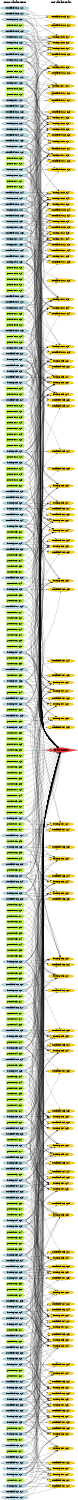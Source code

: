 digraph G {
	graph [bb="0,0,734.36,14154",
		fontname=Helvetica,
		fontsize=16,
		rankdir=LR,
		ranksep=2.00,
		ratio=auto,
		size="7.5,10"
	];
	node [fontsize=16,
		label="\N"
	];
	{
		graph [rank=same];
		"cut-out($x4, $y4)"	[color=black,
			fillcolor=olivedrab1,
			height=0.5,
			pos="137.18,4531.4",
			shape=box,
			style=filled,
			width=2.1944];
		"burning($x5, $y1)"	[color=black,
			fillcolor=lightblue,
			height=0.51069,
			pos="137.18,3178.4",
			shape=ellipse,
			style=filled,
			width=3.2213];
		"burning($x10, $y4)"	[color=black,
			fillcolor=lightblue,
			height=0.51069,
			pos="137.18,11244",
			shape=ellipse,
			style=filled,
			width=3.4373];
		"out-of-fuel($x10, $y1)"	[color=black,
			fillcolor=lightblue,
			height=0.51069,
			pos="137.18,12882",
			shape=ellipse,
			style=filled,
			width=3.8105];
		"out-of-fuel($x2, $y3)"	[color=black,
			fillcolor=lightblue,
			height=0.51069,
			pos="137.18,890.38",
			shape=ellipse,
			style=filled,
			width=3.5945];
		"out-of-fuel($x7, $y5)"	[color=black,
			fillcolor=lightblue,
			height=0.51069,
			pos="137.18,7396.4",
			shape=ellipse,
			style=filled,
			width=3.5945];
		"put-out($x13, $y5)"	[color=black,
			fillcolor=olivedrab1,
			height=0.5,
			pos="137.18,10320",
			shape=box,
			style=filled,
			width=2.3611];
		"put-out($x7, $y1)"	[color=black,
			fillcolor=olivedrab1,
			height=0.5,
			pos="137.18,6370.4",
			shape=box,
			style=filled,
			width=2.2083];
		"cut-out($x4, $y3)"	[color=black,
			fillcolor=olivedrab1,
			height=0.5,
			pos="137.18,4477.4",
			shape=box,
			style=filled,
			width=2.1944];
		"cut-out($x9, $y5)"	[color=black,
			fillcolor=olivedrab1,
			height=0.5,
			pos="137.18,6586.4",
			shape=box,
			style=filled,
			width=2.1944];
		"burning($x5, $y2)"	[color=black,
			fillcolor=lightblue,
			height=0.51069,
			pos="137.18,3341.4",
			shape=ellipse,
			style=filled,
			width=3.2213];
		"burning($x10, $y5)"	[color=black,
			fillcolor=lightblue,
			height=0.51069,
			pos="137.18,10866",
			shape=ellipse,
			style=filled,
			width=3.4373];
		"out-of-fuel($x2, $y4)"	[color=black,
			fillcolor=lightblue,
			height=0.51069,
			pos="137.18,1437.4",
			shape=ellipse,
			style=filled,
			width=3.5945];
		"put-out($x13, $y4)"	[color=black,
			fillcolor=olivedrab1,
			height=0.5,
			pos="137.18,11082",
			shape=box,
			style=filled,
			width=2.3611];
		"burning($x3, $y5)"	[color=black,
			fillcolor=lightblue,
			height=0.51069,
			pos="137.18,2579.4",
			shape=ellipse,
			style=filled,
			width=3.2213];
		"burning($x10, $y2)"	[color=black,
			fillcolor=lightblue,
			height=0.51069,
			pos="137.18,12555",
			shape=ellipse,
			style=filled,
			width=3.4373];
		"put-out($x5, $y4)"	[color=black,
			fillcolor=olivedrab1,
			height=0.5,
			pos="137.18,5234.4",
			shape=box,
			style=filled,
			width=2.2083];
		"put-out($x7, $y2)"	[color=black,
			fillcolor=olivedrab1,
			height=0.5,
			pos="137.18,7450.4",
			shape=box,
			style=filled,
			width=2.2083];
		"Current State and Actions"	[color=black,
			fillcolor=white,
			height=0.5,
			pos="137.18,14136",
			shape=plaintext,
			style=bold,
			width=3.2361];
		"cut-out($x10, $y1)"	[color=black,
			fillcolor=olivedrab1,
			height=0.5,
			pos="137.18,6532.4",
			shape=box,
			style=filled,
			width=2.3333];
		"burning($x5, $y3)"	[color=black,
			fillcolor=lightblue,
			height=0.51069,
			pos="137.18,3612.4",
			shape=ellipse,
			style=filled,
			width=3.2213];
		"cut-out($x13, $y5)"	[color=black,
			fillcolor=olivedrab1,
			height=0.5,
			pos="137.18,10266",
			shape=box,
			style=filled,
			width=2.3333];
		"out-of-fuel($x7, $y3)"	[color=black,
			fillcolor=lightblue,
			height=0.51069,
			pos="137.18,8423.4",
			shape=ellipse,
			style=filled,
			width=3.5945];
		"out-of-fuel($x9, $y1)"	[color=black,
			fillcolor=lightblue,
			height=0.51069,
			pos="137.18,10591",
			shape=ellipse,
			style=filled,
			width=3.5945];
		"out-of-fuel($x2, $y1)"	[color=black,
			fillcolor=lightblue,
			height=0.51069,
			pos="137.18,73.385",
			shape=ellipse,
			style=filled,
			width=3.5945];
		"cut-out($x6, $y1)"	[color=black,
			fillcolor=olivedrab1,
			height=0.5,
			pos="137.18,5450.4",
			shape=box,
			style=filled,
			width=2.1944];
		"cut-out($x4, $y5)"	[color=black,
			fillcolor=olivedrab1,
			height=0.5,
			pos="137.18,5180.4",
			shape=box,
			style=filled,
			width=2.1944];
		"put-out($x5, $y5)"	[color=black,
			fillcolor=olivedrab1,
			height=0.5,
			pos="137.18,5342.4",
			shape=box,
			style=filled,
			width=2.2083];
		"put-out($x7, $y3)"	[color=black,
			fillcolor=olivedrab1,
			height=0.5,
			pos="137.18,7667.4",
			shape=box,
			style=filled,
			width=2.2083];
		"put-out($x2, $y1)"	[color=black,
			fillcolor=olivedrab1,
			height=0.5,
			pos="137.18,671.38",
			shape=box,
			style=filled,
			width=2.2083];
		"cut-out($x10, $y2)"	[color=black,
			fillcolor=olivedrab1,
			height=0.5,
			pos="137.18,11136",
			shape=box,
			style=filled,
			width=2.3333];
		"burning($x5, $y4)"	[color=black,
			fillcolor=lightblue,
			height=0.51069,
			pos="137.18,4260.4",
			shape=ellipse,
			style=filled,
			width=3.2213];
		"burning($x10, $y3)"	[color=black,
			fillcolor=lightblue,
			height=0.51069,
			pos="137.18,11678",
			shape=ellipse,
			style=filled,
			width=3.4373];
		"out-of-fuel($x2, $y2)"	[color=black,
			fillcolor=lightblue,
			height=0.51069,
			pos="137.18,401.38",
			shape=ellipse,
			style=filled,
			width=3.5945];
		"out-of-fuel($x7, $y4)"	[color=black,
			fillcolor=lightblue,
			height=0.51069,
			pos="137.18,7829.4",
			shape=ellipse,
			style=filled,
			width=3.5945];
		"out-of-fuel($x9, $y2)"	[color=black,
			fillcolor=lightblue,
			height=0.51069,
			pos="137.18,10811",
			shape=ellipse,
			style=filled,
			width=3.5945];
		"cut-out($x6, $y2)"	[color=black,
			fillcolor=olivedrab1,
			height=0.5,
			pos="137.18,5558.4",
			shape=box,
			style=filled,
			width=2.1944];
		"burning($x12, $y1)"	[color=black,
			fillcolor=lightblue,
			height=0.51069,
			pos="137.18,13809",
			shape=ellipse,
			style=filled,
			width=3.4373];
		"put-out($x7, $y4)"	[color=black,
			fillcolor=olivedrab1,
			height=0.5,
			pos="137.18,7613.4",
			shape=box,
			style=filled,
			width=2.2083];
		"burning($x5, $y5)"	[color=black,
			fillcolor=lightblue,
			height=0.51069,
			pos="137.18,4368.4",
			shape=ellipse,
			style=filled,
			width=3.2213];
		"out-of-fuel($x10, $y5)"	[color=black,
			fillcolor=lightblue,
			height=0.51069,
			pos="137.18,11028",
			shape=ellipse,
			style=filled,
			width=3.8105];
		"out-of-fuel($x9, $y3)"	[color=black,
			fillcolor=lightblue,
			height=0.51069,
			pos="137.18,10701",
			shape=ellipse,
			style=filled,
			width=3.5945];
		"burning($x8, $y4)"	[color=black,
			fillcolor=lightblue,
			height=0.51069,
			pos="137.18,9018.4",
			shape=ellipse,
			style=filled,
			width=3.2213];
		"cut-out($x1, $y1)"	[color=black,
			fillcolor=olivedrab1,
			height=0.5,
			pos="137.18,182.38",
			shape=box,
			style=filled,
			width=2.1944];
		"put-out($x13, $y1)"	[color=black,
			fillcolor=olivedrab1,
			height=0.5,
			pos="137.18,13700",
			shape=box,
			style=filled,
			width=2.3611];
		"burning($x10, $y1)"	[color=black,
			fillcolor=lightblue,
			height=0.51069,
			pos="137.18,12500",
			shape=ellipse,
			style=filled,
			width=3.4373];
		"put-out($x7, $y5)"	[color=black,
			fillcolor=olivedrab1,
			height=0.5,
			pos="137.18,7342.4",
			shape=box,
			style=filled,
			width=2.2083];
		"out-of-fuel($x10, $y4)"	[color=black,
			fillcolor=lightblue,
			height=0.51069,
			pos="137.18,11299",
			shape=ellipse,
			style=filled,
			width=3.8105];
		"out-of-fuel($x9, $y4)"	[color=black,
			fillcolor=lightblue,
			height=0.51069,
			pos="137.18,10374",
			shape=ellipse,
			style=filled,
			width=3.5945];
		"burning($x8, $y3)"	[color=black,
			fillcolor=lightblue,
			height=0.51069,
			pos="137.18,9180.4",
			shape=ellipse,
			style=filled,
			width=3.2213];
		"cut-out($x2, $y5)"	[color=black,
			fillcolor=olivedrab1,
			height=0.5,
			pos="137.18,6910.4",
			shape=box,
			style=filled,
			width=2.1944];
		"out-of-fuel($x12, $y1)"	[color=black,
			fillcolor=lightblue,
			height=0.51069,
			pos="137.18,14082",
			shape=ellipse,
			style=filled,
			width=3.8105];
		"cut-out($x1, $y2)"	[color=black,
			fillcolor=olivedrab1,
			height=0.5,
			pos="137.18,6856.4",
			shape=box,
			style=filled,
			width=2.1944];
		"cut-out($x4, $y2)"	[color=black,
			fillcolor=olivedrab1,
			height=0.5,
			pos="137.18,3720.4",
			shape=box,
			style=filled,
			width=2.1944];
		"put-out($x11, $y5)"	[color=black,
			fillcolor=olivedrab1,
			height=0.5,
			pos="137.18,10050",
			shape=box,
			style=filled,
			width=2.3611];
		"cut-out($x1, $y3)"	[color=black,
			fillcolor=olivedrab1,
			height=0.5,
			pos="137.18,6802.4",
			shape=box,
			style=filled,
			width=2.1944];
		"out-of-fuel($x10, $y3)"	[color=black,
			fillcolor=lightblue,
			height=0.51069,
			pos="137.18,11354",
			shape=ellipse,
			style=filled,
			width=3.8105];
		"out-of-fuel($x9, $y5)"	[color=black,
			fillcolor=lightblue,
			height=0.51069,
			pos="137.18,9510.4",
			shape=ellipse,
			style=filled,
			width=3.5945];
		"cut-out($x2, $y4)"	[color=black,
			fillcolor=olivedrab1,
			height=0.5,
			pos="137.18,3666.4",
			shape=box,
			style=filled,
			width=2.1944];
		"put-out($x13, $y3)"	[color=black,
			fillcolor=olivedrab1,
			height=0.5,
			pos="137.18,11570",
			shape=box,
			style=filled,
			width=2.3611];
		"cut-out($x4, $y1)"	[color=black,
			fillcolor=olivedrab1,
			height=0.5,
			pos="137.18,3395.4",
			shape=box,
			style=filled,
			width=2.1944];
		"put-out($x11, $y4)"	[color=black,
			fillcolor=olivedrab1,
			height=0.5,
			pos="137.18,10158",
			shape=box,
			style=filled,
			width=2.3611];
		"cut-out($x1, $y4)"	[color=black,
			fillcolor=olivedrab1,
			height=0.5,
			pos="137.18,2688.4",
			shape=box,
			style=filled,
			width=2.1944];
		"out-of-fuel($x10, $y2)"	[color=black,
			fillcolor=lightblue,
			height=0.51069,
			pos="137.18,12717",
			shape=ellipse,
			style=filled,
			width=3.8105];
		"cut-out($x2, $y3)"	[color=black,
			fillcolor=olivedrab1,
			height=0.5,
			pos="137.18,2363.4",
			shape=box,
			style=filled,
			width=2.1944];
		"burning($x8, $y5)"	[color=black,
			fillcolor=lightblue,
			height=0.51069,
			pos="137.18,8585.4",
			shape=ellipse,
			style=filled,
			width=3.2213];
		"put-out($x13, $y2)"	[color=black,
			fillcolor=olivedrab1,
			height=0.5,
			pos="137.18,13537",
			shape=box,
			style=filled,
			width=2.3611];
		"out-of-fuel($x13, $y1)"	[color=black,
			fillcolor=lightblue,
			height=0.51069,
			pos="137.18,14027",
			shape=ellipse,
			style=filled,
			width=3.8105];
		"out-of-fuel($x12, $y4)"	[color=black,
			fillcolor=lightblue,
			height=0.51069,
			pos="137.18,12228",
			shape=ellipse,
			style=filled,
			width=3.8105];
		"burning($x1, $y4)"	[color=black,
			fillcolor=lightblue,
			height=0.51069,
			pos="137.18,1272.4",
			shape=ellipse,
			style=filled,
			width=3.2213];
		"put-out($x11, $y3)"	[color=black,
			fillcolor=olivedrab1,
			height=0.5,
			pos="137.18,11408",
			shape=box,
			style=filled,
			width=2.3611];
		"put-out($x9, $y2)"	[color=black,
			fillcolor=olivedrab1,
			height=0.5,
			pos="137.18,9564.4",
			shape=box,
			style=filled,
			width=2.2083];
		"cut-out($x2, $y2)"	[color=black,
			fillcolor=olivedrab1,
			height=0.5,
			pos="137.18,1491.4",
			shape=box,
			style=filled,
			width=2.1944];
		"put-out($x3, $y3)"	[color=black,
			fillcolor=olivedrab1,
			height=0.5,
			pos="137.18,2796.4",
			shape=box,
			style=filled,
			width=2.2083];
		"put-out($x10, $y5)"	[color=black,
			fillcolor=olivedrab1,
			height=0.5,
			pos="137.18,9672.4",
			shape=box,
			style=filled,
			width=2.3611];
		"burning($x2, $y1)"	[color=black,
			fillcolor=lightblue,
			height=0.51069,
			pos="137.18,236.38",
			shape=ellipse,
			style=filled,
			width=3.2213];
		"put-out($x8, $y5)"	[color=black,
			fillcolor=olivedrab1,
			height=0.5,
			pos="137.18,7937.4",
			shape=box,
			style=filled,
			width=2.2083];
		"burning($x7, $y3)"	[color=black,
			fillcolor=lightblue,
			height=0.51069,
			pos="137.18,7721.4",
			shape=ellipse,
			style=filled,
			width=3.2213];
		"burning($x6, $y5)"	[color=black,
			fillcolor=lightblue,
			height=0.51069,
			pos="137.18,6154.4",
			shape=ellipse,
			style=filled,
			width=3.2213];
		"out-of-fuel($x12, $y5)"	[color=black,
			fillcolor=lightblue,
			height=0.51069,
			pos="137.18,11953",
			shape=ellipse,
			style=filled,
			width=3.8105];
		"put-out($x12, $y1)"	[color=black,
			fillcolor=olivedrab1,
			height=0.5,
			pos="137.18,13483",
			shape=box,
			style=filled,
			width=2.3611];
		"put-out($x11, $y2)"	[color=black,
			fillcolor=olivedrab1,
			height=0.5,
			pos="137.18,12392",
			shape=box,
			style=filled,
			width=2.3611];
		"burning($x1, $y3)"	[color=black,
			fillcolor=lightblue,
			height=0.51069,
			pos="137.18,725.38",
			shape=ellipse,
			style=filled,
			width=3.2213];
		"put-out($x4, $y1)"	[color=black,
			fillcolor=olivedrab1,
			height=0.5,
			pos="137.18,3287.4",
			shape=box,
			style=filled,
			width=2.2083];
		"put-out($x3, $y2)"	[color=black,
			fillcolor=olivedrab1,
			height=0.5,
			pos="137.18,2417.4",
			shape=box,
			style=filled,
			width=2.2083];
		"put-out($x10, $y4)"	[color=black,
			fillcolor=olivedrab1,
			height=0.5,
			pos="137.18,9834.4",
			shape=box,
			style=filled,
			width=2.3611];
		"put-out($x9, $y3)"	[color=black,
			fillcolor=olivedrab1,
			height=0.5,
			pos="137.18,8909.4",
			shape=box,
			style=filled,
			width=2.2083];
		"cut-out($x2, $y1)"	[color=black,
			fillcolor=olivedrab1,
			height=0.5,
			pos="137.18,563.38",
			shape=box,
			style=filled,
			width=2.1944];
		"put-out($x8, $y4)"	[color=black,
			fillcolor=olivedrab1,
			height=0.5,
			pos="137.18,8207.4",
			shape=box,
			style=filled,
			width=2.2083];
		"burning($x2, $y2)"	[color=black,
			fillcolor=lightblue,
			height=0.51069,
			pos="137.18,617.38",
			shape=ellipse,
			style=filled,
			width=3.2213];
		"burning($x7, $y4)"	[color=black,
			fillcolor=lightblue,
			height=0.51069,
			pos="137.18,7991.4",
			shape=ellipse,
			style=filled,
			width=3.2213];
		"burning($x6, $y4)"	[color=black,
			fillcolor=lightblue,
			height=0.51069,
			pos="137.18,5884.4",
			shape=ellipse,
			style=filled,
			width=3.2213];
		"out-of-fuel($x13, $y3)"	[color=black,
			fillcolor=lightblue,
			height=0.51069,
			pos="137.18,13047",
			shape=ellipse,
			style=filled,
			width=3.8105];
		"burning($x1, $y2)"	[color=black,
			fillcolor=lightblue,
			height=0.51069,
			pos="137.18,291.38",
			shape=ellipse,
			style=filled,
			width=3.2213];
		"put-out($x11, $y1)"	[color=black,
			fillcolor=olivedrab1,
			height=0.5,
			pos="137.18,12609",
			shape=box,
			style=filled,
			width=2.3611];
		"out-of-fuel($x11, $y5)"	[color=black,
			fillcolor=lightblue,
			height=0.51069,
			pos="137.18,11733",
			shape=ellipse,
			style=filled,
			width=3.8105];
		"put-out($x10, $y3)"	[color=black,
			fillcolor=olivedrab1,
			height=0.5,
			pos="137.18,9942.4",
			shape=box,
			style=filled,
			width=2.3611];
		"put-out($x8, $y3)"	[color=black,
			fillcolor=olivedrab1,
			height=0.5,
			pos="137.18,8099.4",
			shape=box,
			style=filled,
			width=2.2083];
		"burning($x8, $y2)"	[color=black,
			fillcolor=lightblue,
			height=0.51069,
			pos="137.18,9400.4",
			shape=ellipse,
			style=filled,
			width=3.2213];
		"put-out($x3, $y1)"	[color=black,
			fillcolor=olivedrab1,
			height=0.5,
			pos="137.18,1599.4",
			shape=box,
			style=filled,
			width=2.2083];
		"out-of-fuel($x12, $y2)"	[color=black,
			fillcolor=lightblue,
			height=0.51069,
			pos="137.18,13646",
			shape=ellipse,
			style=filled,
			width=3.8105];
		"burning($x7, $y1)"	[color=black,
			fillcolor=lightblue,
			height=0.51069,
			pos="137.18,6424.4",
			shape=ellipse,
			style=filled,
			width=3.2213];
		"burning($x1, $y1)"	[color=black,
			fillcolor=lightblue,
			height=0.51069,
			pos="137.18,128.38",
			shape=ellipse,
			style=filled,
			width=3.2213];
		"out-of-fuel($x12, $y3)"	[color=black,
			fillcolor=lightblue,
			height=0.51069,
			pos="137.18,13102",
			shape=ellipse,
			style=filled,
			width=3.8105];
		"out-of-fuel($x13, $y2)"	[color=black,
			fillcolor=lightblue,
			height=0.51069,
			pos="137.18,13864",
			shape=ellipse,
			style=filled,
			width=3.8105];
		"burning($x6, $y3)"	[color=black,
			fillcolor=lightblue,
			height=0.51069,
			pos="137.18,5721.4",
			shape=ellipse,
			style=filled,
			width=3.2213];
		"burning($x8, $y1)"	[color=black,
			fillcolor=lightblue,
			height=0.51069,
			pos="137.18,9345.4",
			shape=ellipse,
			style=filled,
			width=3.2213];
		"out-of-fuel($x11, $y4)"	[color=black,
			fillcolor=lightblue,
			height=0.51069,
			pos="137.18,11788",
			shape=ellipse,
			style=filled,
			width=3.8105];
		"put-out($x10, $y2)"	[color=black,
			fillcolor=olivedrab1,
			height=0.5,
			pos="137.18,10920",
			shape=box,
			style=filled,
			width=2.3611];
		"put-out($x9, $y1)"	[color=black,
			fillcolor=olivedrab1,
			height=0.5,
			pos="137.18,9072.4",
			shape=box,
			style=filled,
			width=2.2083];
		"put-out($x8, $y2)"	[color=black,
			fillcolor=olivedrab1,
			height=0.5,
			pos="137.18,8261.4",
			shape=box,
			style=filled,
			width=2.2083];
		"burning($x7, $y2)"	[color=black,
			fillcolor=lightblue,
			height=0.51069,
			pos="137.18,7504.4",
			shape=ellipse,
			style=filled,
			width=3.2213];
		"put-out($x1, $y5)"	[color=black,
			fillcolor=olivedrab1,
			height=0.5,
			pos="137.18,3774.4",
			shape=box,
			style=filled,
			width=2.2083];
		"burning($x6, $y2)"	[color=black,
			fillcolor=lightblue,
			height=0.51069,
			pos="137.18,5072.4",
			shape=ellipse,
			style=filled,
			width=3.2213];
		"put-out($x5, $y2)"	[color=black,
			fillcolor=olivedrab1,
			height=0.5,
			pos="137.18,4747.4",
			shape=box,
			style=filled,
			width=2.2083];
		"put-out($x2, $y2)"	[color=black,
			fillcolor=olivedrab1,
			height=0.5,
			pos="137.18,1218.4",
			shape=box,
			style=filled,
			width=2.2083];
		"put-out($x10, $y1)"	[color=black,
			fillcolor=olivedrab1,
			height=0.5,
			pos="137.18,11462",
			shape=box,
			style=filled,
			width=2.3611];
		"burning($x3, $y2)"	[color=black,
			fillcolor=lightblue,
			height=0.51069,
			pos="137.18,1055.4",
			shape=ellipse,
			style=filled,
			width=3.2213];
		"burning($x2, $y5)"	[color=black,
			fillcolor=lightblue,
			height=0.51069,
			pos="137.18,2144.4",
			shape=ellipse,
			style=filled,
			width=3.2213];
		"put-out($x4, $y4)"	[color=black,
			fillcolor=olivedrab1,
			height=0.5,
			pos="137.18,4314.4",
			shape=box,
			style=filled,
			width=2.2083];
		"out-of-fuel($x13, $y5)"	[color=black,
			fillcolor=lightblue,
			height=0.51069,
			pos="137.18,12118",
			shape=ellipse,
			style=filled,
			width=3.8105];
		"put-out($x8, $y1)"	[color=black,
			fillcolor=olivedrab1,
			height=0.5,
			pos="137.18,8477.4",
			shape=box,
			style=filled,
			width=2.2083];
		"put-out($x1, $y4)"	[color=black,
			fillcolor=olivedrab1,
			height=0.5,
			pos="137.18,2525.4",
			shape=box,
			style=filled,
			width=2.2083];
		"burning($x6, $y1)"	[color=black,
			fillcolor=lightblue,
			height=0.51069,
			pos="137.18,4801.4",
			shape=ellipse,
			style=filled,
			width=3.2213];
		"put-out($x2, $y3)"	[color=black,
			fillcolor=olivedrab1,
			height=0.5,
			pos="137.18,2035.4",
			shape=box,
			style=filled,
			width=2.2083];
		"put-out($x5, $y3)"	[color=black,
			fillcolor=olivedrab1,
			height=0.5,
			pos="137.18,5018.4",
			shape=box,
			style=filled,
			width=2.2083];
		"burning($x3, $y1)"	[color=black,
			fillcolor=lightblue,
			height=0.51069,
			pos="137.18,780.38",
			shape=ellipse,
			style=filled,
			width=3.2213];
		"out-of-fuel($x13, $y4)"	[color=black,
			fillcolor=lightblue,
			height=0.51069,
			pos="137.18,12338",
			shape=ellipse,
			style=filled,
			width=3.8105];
		"put-out($x4, $y5)"	[color=black,
			fillcolor=olivedrab1,
			height=0.5,
			pos="137.18,4910.4",
			shape=box,
			style=filled,
			width=2.2083];
		"put-out($x2, $y4)"	[color=black,
			fillcolor=olivedrab1,
			height=0.5,
			pos="137.18,2742.4",
			shape=box,
			style=filled,
			width=2.2083];
		"put-out($x6, $y1)"	[color=black,
			fillcolor=olivedrab1,
			height=0.5,
			pos="137.18,5504.4",
			shape=box,
			style=filled,
			width=2.2083];
		"burning($x3, $y4)"	[color=black,
			fillcolor=lightblue,
			height=0.51069,
			pos="137.18,2309.4",
			shape=ellipse,
			style=filled,
			width=3.2213];
		"put-out($x4, $y2)"	[color=black,
			fillcolor=olivedrab1,
			height=0.5,
			pos="137.18,3558.4",
			shape=box,
			style=filled,
			width=2.2083];
		"burning($x4, $y1)"	[color=black,
			fillcolor=lightblue,
			height=0.51069,
			pos="137.18,1653.4",
			shape=ellipse,
			style=filled,
			width=3.2213];
		"put-out($x3, $y5)"	[color=black,
			fillcolor=olivedrab1,
			height=0.5,
			pos="137.18,4098.4",
			shape=box,
			style=filled,
			width=2.2083];
		"burning($x2, $y3)"	[color=black,
			fillcolor=lightblue,
			height=0.51069,
			pos="137.18,945.38",
			shape=ellipse,
			style=filled,
			width=3.2213];
		"put-out($x5, $y1)"	[color=black,
			fillcolor=olivedrab1,
			height=0.5,
			pos="137.18,4693.4",
			shape=box,
			style=filled,
			width=2.2083];
		"put-out($x2, $y5)"	[color=black,
			fillcolor=olivedrab1,
			height=0.5,
			pos="137.18,3882.4",
			shape=box,
			style=filled,
			width=2.2083];
		"burning($x1, $y5)"	[color=black,
			fillcolor=lightblue,
			height=0.51069,
			pos="137.18,2089.4",
			shape=ellipse,
			style=filled,
			width=3.2213];
		"burning($x3, $y3)"	[color=black,
			fillcolor=lightblue,
			height=0.51069,
			pos="137.18,1327.4",
			shape=ellipse,
			style=filled,
			width=3.2213];
		"burning($x2, $y4)"	[color=black,
			fillcolor=lightblue,
			height=0.51069,
			pos="137.18,1763.4",
			shape=ellipse,
			style=filled,
			width=3.2213];
		"burning($x4, $y2)"	[color=black,
			fillcolor=lightblue,
			height=0.51069,
			pos="137.18,1818.4",
			shape=ellipse,
			style=filled,
			width=3.2213];
		"put-out($x3, $y4)"	[color=black,
			fillcolor=olivedrab1,
			height=0.5,
			pos="137.18,3936.4",
			shape=box,
			style=filled,
			width=2.2083];
		"put-out($x4, $y3)"	[color=black,
			fillcolor=olivedrab1,
			height=0.5,
			pos="137.18,4206.4",
			shape=box,
			style=filled,
			width=2.2083];
		"put-out($x1, $y1)"	[color=black,
			fillcolor=olivedrab1,
			height=0.5,
			pos="137.18,455.38",
			shape=box,
			style=filled,
			width=2.2083];
		"burning($x11, $y1)"	[color=black,
			fillcolor=lightblue,
			height=0.51069,
			pos="137.18,13212",
			shape=ellipse,
			style=filled,
			width=3.4373];
		"put-out($x6, $y3)"	[color=black,
			fillcolor=olivedrab1,
			height=0.5,
			pos="137.18,5775.4",
			shape=box,
			style=filled,
			width=2.2083];
		"out-of-fuel($x8, $y2)"	[color=black,
			fillcolor=lightblue,
			height=0.51069,
			pos="137.18,9290.4",
			shape=ellipse,
			style=filled,
			width=3.5945];
		"burning($x9, $y5)"	[color=black,
			fillcolor=lightblue,
			height=0.51069,
			pos="137.18,9780.4",
			shape=ellipse,
			style=filled,
			width=3.2213];
		"burning($x4, $y3)"	[color=black,
			fillcolor=lightblue,
			height=0.51069,
			pos="137.18,2634.4",
			shape=ellipse,
			style=filled,
			width=3.2213];
		"cut-out($x5, $y2)"	[color=black,
			fillcolor=olivedrab1,
			height=0.5,
			pos="137.18,4964.4",
			shape=box,
			style=filled,
			width=2.1944];
		"put-out($x6, $y2)"	[color=black,
			fillcolor=olivedrab1,
			height=0.5,
			pos="137.18,5612.4",
			shape=box,
			style=filled,
			width=2.2083];
		"out-of-fuel($x8, $y1)"	[color=black,
			fillcolor=lightblue,
			height=0.51069,
			pos="137.18,9455.4",
			shape=ellipse,
			style=filled,
			width=3.5945];
		"burning($x4, $y4)"	[color=black,
			fillcolor=lightblue,
			height=0.51069,
			pos="137.18,3015.4",
			shape=ellipse,
			style=filled,
			width=3.2213];
		"cut-out($x5, $y1)"	[color=black,
			fillcolor=olivedrab1,
			height=0.5,
			pos="137.18,4585.4",
			shape=box,
			style=filled,
			width=2.1944];
		"put-out($x6, $y5)"	[color=black,
			fillcolor=olivedrab1,
			height=0.5,
			pos="137.18,6100.4",
			shape=box,
			style=filled,
			width=2.2083];
		"put-out($x1, $y3)"	[color=black,
			fillcolor=olivedrab1,
			height=0.5,
			pos="137.18,1981.4",
			shape=box,
			style=filled,
			width=2.2083];
		"cut-out($x3, $y5)"	[color=black,
			fillcolor=olivedrab1,
			height=0.5,
			pos="137.18,6748.4",
			shape=box,
			style=filled,
			width=2.1944];
		"burning($x11, $y3)"	[color=black,
			fillcolor=lightblue,
			height=0.51069,
			pos="137.18,12772",
			shape=ellipse,
			style=filled,
			width=3.4373];
		"out-of-fuel($x1, $y4)"	[color=black,
			fillcolor=lightblue,
			height=0.51069,
			pos="137.18,1110.4",
			shape=ellipse,
			style=filled,
			width=3.5945];
		"out-of-fuel($x1, $y5)"	[color=black,
			fillcolor=lightblue,
			height=0.51069,
			pos="137.18,1873.4",
			shape=ellipse,
			style=filled,
			width=3.5945];
		"burning($x4, $y5)"	[color=black,
			fillcolor=lightblue,
			height=0.51069,
			pos="137.18,4044.4",
			shape=ellipse,
			style=filled,
			width=3.2213];
		"cut-out($x5, $y4)"	[color=black,
			fillcolor=olivedrab1,
			height=0.5,
			pos="137.18,5288.4",
			shape=box,
			style=filled,
			width=2.1944];
		"out-of-fuel($x3, $y2)"	[color=black,
			fillcolor=lightblue,
			height=0.51069,
			pos="137.18,1000.4",
			shape=ellipse,
			style=filled,
			width=3.5945];
		"out-of-fuel($x8, $y4)"	[color=black,
			fillcolor=lightblue,
			height=0.51069,
			pos="137.18,9235.4",
			shape=ellipse,
			style=filled,
			width=3.5945];
		"put-out($x1, $y2)"	[color=black,
			fillcolor=olivedrab1,
			height=0.5,
			pos="137.18,1164.4",
			shape=box,
			style=filled,
			width=2.2083];
		"burning($x11, $y2)"	[color=black,
			fillcolor=lightblue,
			height=0.51069,
			pos="137.18,13374",
			shape=ellipse,
			style=filled,
			width=3.4373];
		"out-of-fuel($x6, $y5)"	[color=black,
			fillcolor=lightblue,
			height=0.51069,
			pos="137.18,5992.4",
			shape=ellipse,
			style=filled,
			width=3.5945];
		"out-of-fuel($x1, $y3)"	[color=black,
			fillcolor=lightblue,
			height=0.51069,
			pos="137.18,835.38",
			shape=ellipse,
			style=filled,
			width=3.5945];
		"put-out($x6, $y4)"	[color=black,
			fillcolor=olivedrab1,
			height=0.5,
			pos="137.18,5938.4",
			shape=box,
			style=filled,
			width=2.2083];
		"out-of-fuel($x8, $y3)"	[color=black,
			fillcolor=lightblue,
			height=0.51069,
			pos="137.18,8963.4",
			shape=ellipse,
			style=filled,
			width=3.5945];
		"cut-out($x5, $y3)"	[color=black,
			fillcolor=olivedrab1,
			height=0.5,
			pos="137.18,5126.4",
			shape=box,
			style=filled,
			width=2.1944];
		"out-of-fuel($x3, $y1)"	[color=black,
			fillcolor=lightblue,
			height=0.51069,
			pos="137.18,509.38",
			shape=ellipse,
			style=filled,
			width=3.5945];
		"put-out($x12, $y4)"	[color=black,
			fillcolor=olivedrab1,
			height=0.5,
			pos="137.18,10974",
			shape=box,
			style=filled,
			width=2.3611];
		"cut-out($x3, $y3)"	[color=black,
			fillcolor=olivedrab1,
			height=0.5,
			pos="137.18,3069.4",
			shape=box,
			style=filled,
			width=2.1944];
		"out-of-fuel($x11, $y3)"	[color=black,
			fillcolor=lightblue,
			height=0.51069,
			pos="137.18,12827",
			shape=ellipse,
			style=filled,
			width=3.8105];
		"burning($x9, $y1)"	[color=black,
			fillcolor=lightblue,
			height=0.51069,
			pos="137.18,10536",
			shape=ellipse,
			style=filled,
			width=3.2213];
		"out-of-fuel($x1, $y2)"	[color=black,
			fillcolor=lightblue,
			height=0.51069,
			pos="137.18,346.38",
			shape=ellipse,
			style=filled,
			width=3.5945];
		"put-out($x12, $y5)"	[color=black,
			fillcolor=olivedrab1,
			height=0.5,
			pos="137.18,10212",
			shape=box,
			style=filled,
			width=2.3611];
		"out-of-fuel($x11, $y2)"	[color=black,
			fillcolor=lightblue,
			height=0.51069,
			pos="137.18,13157",
			shape=ellipse,
			style=filled,
			width=3.8105];
		"cut-out($x3, $y4)"	[color=black,
			fillcolor=olivedrab1,
			height=0.5,
			pos="137.18,3990.4",
			shape=box,
			style=filled,
			width=2.1944];
		"burning($x9, $y2)"	[color=black,
			fillcolor=lightblue,
			height=0.51069,
			pos="137.18,10756",
			shape=ellipse,
			style=filled,
			width=3.2213];
		"out-of-fuel($x1, $y1)"	[color=black,
			fillcolor=lightblue,
			height=0.51069,
			pos="137.18,18.385",
			shape=ellipse,
			style=filled,
			width=3.5945];
		"out-of-fuel($x8, $y5)"	[color=black,
			fillcolor=lightblue,
			height=0.51069,
			pos="137.18,8693.4",
			shape=ellipse,
			style=filled,
			width=3.5945];
		"put-out($x12, $y2)"	[color=black,
			fillcolor=olivedrab1,
			height=0.5,
			pos="137.18,13266",
			shape=box,
			style=filled,
			width=2.3611];
		"cut-out($x3, $y1)"	[color=black,
			fillcolor=olivedrab1,
			height=0.5,
			pos="137.18,1927.4",
			shape=box,
			style=filled,
			width=2.1944];
		"put-out($x9, $y4)"	[color=black,
			fillcolor=olivedrab1,
			height=0.5,
			pos="137.18,8855.4",
			shape=box,
			style=filled,
			width=2.2083];
		"burning($x9, $y3)"	[color=black,
			fillcolor=lightblue,
			height=0.51069,
			pos="137.18,10646",
			shape=ellipse,
			style=filled,
			width=3.2213];
		"out-of-fuel($x11, $y1)"	[color=black,
			fillcolor=lightblue,
			height=0.51069,
			pos="137.18,13429",
			shape=ellipse,
			style=filled,
			width=3.8105];
		"burning($x7, $y5)"	[color=black,
			fillcolor=lightblue,
			height=0.51069,
			pos="137.18,7288.4",
			shape=ellipse,
			style=filled,
			width=3.2213];
		"put-out($x12, $y3)"	[color=black,
			fillcolor=olivedrab1,
			height=0.5,
			pos="137.18,11624",
			shape=box,
			style=filled,
			width=2.3611];
		"cut-out($x3, $y2)"	[color=black,
			fillcolor=olivedrab1,
			height=0.5,
			pos="137.18,2471.4",
			shape=box,
			style=filled,
			width=2.1944];
		"put-out($x9, $y5)"	[color=black,
			fillcolor=olivedrab1,
			height=0.5,
			pos="137.18,8531.4",
			shape=box,
			style=filled,
			width=2.2083];
		"burning($x9, $y4)"	[color=black,
			fillcolor=lightblue,
			height=0.51069,
			pos="137.18,9888.4",
			shape=ellipse,
			style=filled,
			width=3.2213];
		"out-of-fuel($x5, $y3)"	[color=black,
			fillcolor=lightblue,
			height=0.51069,
			pos="137.18,3449.4",
			shape=ellipse,
			style=filled,
			width=3.5945];
		"cut-out($x11, $y4)"	[color=black,
			fillcolor=olivedrab1,
			height=0.5,
			pos="137.18,6694.4",
			shape=box,
			style=filled,
			width=2.3333];
		"cut-out($x7, $y4)"	[color=black,
			fillcolor=olivedrab1,
			height=0.5,
			pos="137.18,6640.4",
			shape=box,
			style=filled,
			width=2.1944];
		"burning($x13, $y3)"	[color=black,
			fillcolor=lightblue,
			height=0.51069,
			pos="137.18,12937",
			shape=ellipse,
			style=filled,
			width=3.4373];
		"cut-out($x1, $y5)"	[color=black,
			fillcolor=olivedrab1,
			height=0.5,
			pos="137.18,3828.4",
			shape=box,
			style=filled,
			width=2.1944];
		"cut-out($x12, $y2)"	[color=black,
			fillcolor=olivedrab1,
			height=0.5,
			pos="137.18,12663",
			shape=box,
			style=filled,
			width=2.3333];
		"out-of-fuel($x4, $y5)"	[color=black,
			fillcolor=lightblue,
			height=0.51069,
			pos="137.18,3504.4",
			shape=ellipse,
			style=filled,
			width=3.5945];
		"out-of-fuel($x5, $y4)"	[color=black,
			fillcolor=lightblue,
			height=0.51069,
			pos="137.18,4152.4",
			shape=ellipse,
			style=filled,
			width=3.5945];
		"cut-out($x11, $y3)"	[color=black,
			fillcolor=olivedrab1,
			height=0.5,
			pos="137.18,11190",
			shape=box,
			style=filled,
			width=2.3333];
		"cut-out($x8, $y2)"	[color=black,
			fillcolor=olivedrab1,
			height=0.5,
			pos="137.18,8315.4",
			shape=box,
			style=filled,
			width=2.1944];
		"burning($x13, $y2)"	[color=black,
			fillcolor=lightblue,
			height=0.51069,
			pos="137.18,13754",
			shape=ellipse,
			style=filled,
			width=3.4373];
		"cut-out($x7, $y3)"	[color=black,
			fillcolor=olivedrab1,
			height=0.5,
			pos="137.18,7775.4",
			shape=box,
			style=filled,
			width=2.1944];
		"cut-out($x8, $y1)"	[color=black,
			fillcolor=olivedrab1,
			height=0.5,
			pos="137.18,8369.4",
			shape=box,
			style=filled,
			width=2.1944];
		"cut-out($x12, $y1)"	[color=black,
			fillcolor=olivedrab1,
			height=0.5,
			pos="137.18,13918",
			shape=box,
			style=filled,
			width=2.3333];
		"cut-out($x11, $y2)"	[color=black,
			fillcolor=olivedrab1,
			height=0.5,
			pos="137.18,6478.4",
			shape=box,
			style=filled,
			width=2.3333];
		"out-of-fuel($x5, $y5)"	[color=black,
			fillcolor=lightblue,
			height=0.51069,
			pos="137.18,4423.4",
			shape=ellipse,
			style=filled,
			width=3.5945];
		"cut-out($x7, $y2)"	[color=black,
			fillcolor=olivedrab1,
			height=0.5,
			pos="137.18,7180.4",
			shape=box,
			style=filled,
			width=2.1944];
		"burning($x13, $y1)"	[color=black,
			fillcolor=lightblue,
			height=0.51069,
			pos="137.18,13972",
			shape=ellipse,
			style=filled,
			width=3.4373];
		"cut-out($x11, $y1)"	[color=black,
			fillcolor=olivedrab1,
			height=0.5,
			pos="137.18,12446",
			shape=box,
			style=filled,
			width=2.3333];
		"cut-out($x7, $y1)"	[color=black,
			fillcolor=olivedrab1,
			height=0.5,
			pos="137.18,6316.4",
			shape=box,
			style=filled,
			width=2.1944];
		"cut-out($x10, $y3)"	[color=black,
			fillcolor=olivedrab1,
			height=0.5,
			pos="137.18,7126.4",
			shape=box,
			style=filled,
			width=2.3333];
		"out-of-fuel($x4, $y2)"	[color=black,
			fillcolor=lightblue,
			height=0.51069,
			pos="137.18,1708.4",
			shape=ellipse,
			style=filled,
			width=3.5945];
		"burning($x11, $y5)"	[color=black,
			fillcolor=lightblue,
			height=0.51069,
			pos="137.18,11843",
			shape=ellipse,
			style=filled,
			width=3.4373];
		"out-of-fuel($x6, $y4)"	[color=black,
			fillcolor=lightblue,
			height=0.51069,
			pos="137.18,5829.4",
			shape=ellipse,
			style=filled,
			width=3.5945];
		"cut-out($x8, $y5)"	[color=black,
			fillcolor=olivedrab1,
			height=0.5,
			pos="137.18,7883.4",
			shape=box,
			style=filled,
			width=2.1944];
		"cut-out($x13, $y3)"	[color=black,
			fillcolor=olivedrab1,
			height=0.5,
			pos="137.18,11516",
			shape=box,
			style=filled,
			width=2.3333];
		"cut-out($x9, $y1)"	[color=black,
			fillcolor=olivedrab1,
			height=0.5,
			pos="137.18,8747.4",
			shape=box,
			style=filled,
			width=2.1944];
		"out-of-fuel($x3, $y4)"	[color=black,
			fillcolor=lightblue,
			height=0.51069,
			pos="137.18,2254.4",
			shape=ellipse,
			style=filled,
			width=3.5945];
		"cut-out($x6, $y3)"	[color=black,
			fillcolor=olivedrab1,
			height=0.5,
			pos="137.18,7072.4",
			shape=box,
			style=filled,
			width=2.1944];
		"out-of-fuel($x7, $y1)"	[color=black,
			fillcolor=lightblue,
			height=0.51069,
			pos="137.18,6262.4",
			shape=ellipse,
			style=filled,
			width=3.5945];
		"burning($x12, $y2)"	[color=black,
			fillcolor=lightblue,
			height=0.51069,
			pos="137.18,13591",
			shape=ellipse,
			style=filled,
			width=3.4373];
		"cut-out($x10, $y4)"	[color=black,
			fillcolor=olivedrab1,
			height=0.5,
			pos="137.18,9726.4",
			shape=box,
			style=filled,
			width=2.3333];
		"out-of-fuel($x4, $y1)"	[color=black,
			fillcolor=lightblue,
			height=0.51069,
			pos="137.18,1545.4",
			shape=ellipse,
			style=filled,
			width=3.5945];
		"burning($x11, $y4)"	[color=black,
			fillcolor=lightblue,
			height=0.51069,
			pos="137.18,11898",
			shape=ellipse,
			style=filled,
			width=3.4373];
		"out-of-fuel($x6, $y3)"	[color=black,
			fillcolor=lightblue,
			height=0.51069,
			pos="137.18,5666.4",
			shape=ellipse,
			style=filled,
			width=3.5945];
		"cut-out($x13, $y4)"	[color=black,
			fillcolor=olivedrab1,
			height=0.5,
			pos="137.18,10482",
			shape=box,
			style=filled,
			width=2.3333];
		"cut-out($x12, $y5)"	[color=black,
			fillcolor=olivedrab1,
			height=0.5,
			pos="137.18,10104",
			shape=box,
			style=filled,
			width=2.3333];
		"cut-out($x5, $y5)"	[color=black,
			fillcolor=olivedrab1,
			height=0.5,
			pos="137.18,5396.4",
			shape=box,
			style=filled,
			width=2.1944];
		"out-of-fuel($x3, $y3)"	[color=black,
			fillcolor=lightblue,
			height=0.51069,
			pos="137.18,1382.4",
			shape=ellipse,
			style=filled,
			width=3.5945];
		"out-of-fuel($x7, $y2)"	[color=black,
			fillcolor=lightblue,
			height=0.51069,
			pos="137.18,7559.4",
			shape=ellipse,
			style=filled,
			width=3.5945];
		"cut-out($x6, $y4)"	[color=black,
			fillcolor=olivedrab1,
			height=0.5,
			pos="137.18,6046.4",
			shape=box,
			style=filled,
			width=2.1944];
		"burning($x12, $y3)"	[color=black,
			fillcolor=lightblue,
			height=0.51069,
			pos="137.18,12992",
			shape=ellipse,
			style=filled,
			width=3.4373];
		"cut-out($x10, $y5)"	[color=black,
			fillcolor=olivedrab1,
			height=0.5,
			pos="137.18,9618.4",
			shape=box,
			style=filled,
			width=2.3333];
		"out-of-fuel($x5, $y1)"	[color=black,
			fillcolor=lightblue,
			height=0.51069,
			pos="137.18,3123.4",
			shape=ellipse,
			style=filled,
			width=3.5945];
		"out-of-fuel($x4, $y4)"	[color=black,
			fillcolor=lightblue,
			height=0.51069,
			pos="137.18,2960.4",
			shape=ellipse,
			style=filled,
			width=3.5945];
		"cut-out($x9, $y4)"	[color=black,
			fillcolor=olivedrab1,
			height=0.5,
			pos="137.18,8639.4",
			shape=box,
			style=filled,
			width=2.1944];
		"out-of-fuel($x6, $y2)"	[color=black,
			fillcolor=lightblue,
			height=0.51069,
			pos="137.18,4856.4",
			shape=ellipse,
			style=filled,
			width=3.5945];
		"cut-out($x8, $y3)"	[color=black,
			fillcolor=olivedrab1,
			height=0.5,
			pos="137.18,8045.4",
			shape=box,
			style=filled,
			width=2.1944];
		"out-of-fuel($x2, $y5)"	[color=black,
			fillcolor=lightblue,
			height=0.51069,
			pos="137.18,2199.4",
			shape=ellipse,
			style=filled,
			width=3.5945];
		"burning($x13, $y5)"	[color=black,
			fillcolor=lightblue,
			height=0.51069,
			pos="137.18,12063",
			shape=ellipse,
			style=filled,
			width=3.4373];
		"cut-out($x13, $y1)"	[color=black,
			fillcolor=olivedrab1,
			height=0.5,
			pos="137.18,7018.4",
			shape=box,
			style=filled,
			width=2.3333];
		"cut-out($x12, $y4)"	[color=black,
			fillcolor=olivedrab1,
			height=0.5,
			pos="137.18,10428",
			shape=box,
			style=filled,
			width=2.3333];
		"cut-out($x6, $y5)"	[color=black,
			fillcolor=olivedrab1,
			height=0.5,
			pos="137.18,6208.4",
			shape=box,
			style=filled,
			width=2.1944];
		"burning($x12, $y4)"	[color=black,
			fillcolor=lightblue,
			height=0.51069,
			pos="137.18,12173",
			shape=ellipse,
			style=filled,
			width=3.4373];
		"out-of-fuel($x5, $y2)"	[color=black,
			fillcolor=lightblue,
			height=0.51069,
			pos="137.18,3233.4",
			shape=ellipse,
			style=filled,
			width=3.5945];
		"out-of-fuel($x4, $y3)"	[color=black,
			fillcolor=lightblue,
			height=0.51069,
			pos="137.18,2905.4",
			shape=ellipse,
			style=filled,
			width=3.5945];
		"out-of-fuel($x6, $y1)"	[color=black,
			fillcolor=lightblue,
			height=0.51069,
			pos="137.18,4639.4",
			shape=ellipse,
			style=filled,
			width=3.5945];
		"cut-out($x9, $y3)"	[color=black,
			fillcolor=olivedrab1,
			height=0.5,
			pos="137.18,8801.4",
			shape=box,
			style=filled,
			width=2.1944];
		"cut-out($x11, $y5)"	[color=black,
			fillcolor=olivedrab1,
			height=0.5,
			pos="137.18,9996.4",
			shape=box,
			style=filled,
			width=2.3333];
		"cut-out($x8, $y4)"	[color=black,
			fillcolor=olivedrab1,
			height=0.5,
			pos="137.18,8153.4",
			shape=box,
			style=filled,
			width=2.1944];
		"burning($x13, $y4)"	[color=black,
			fillcolor=lightblue,
			height=0.51069,
			pos="137.18,12283",
			shape=ellipse,
			style=filled,
			width=3.4373];
		"cut-out($x13, $y2)"	[color=black,
			fillcolor=olivedrab1,
			height=0.5,
			pos="137.18,13320",
			shape=box,
			style=filled,
			width=2.3333];
		"burning($x12, $y5)"	[color=black,
			fillcolor=lightblue,
			height=0.51069,
			pos="137.18,12008",
			shape=ellipse,
			style=filled,
			width=3.4373];
		"cut-out($x7, $y5)"	[color=black,
			fillcolor=olivedrab1,
			height=0.5,
			pos="137.18,7234.4",
			shape=box,
			style=filled,
			width=2.1944];
		"cut-out($x12, $y3)"	[color=black,
			fillcolor=olivedrab1,
			height=0.5,
			pos="137.18,6964.4",
			shape=box,
			style=filled,
			width=2.3333];
		"cut-out($x9, $y2)"	[color=black,
			fillcolor=olivedrab1,
			height=0.5,
			pos="137.18,9126.4",
			shape=box,
			style=filled,
			width=2.1944];
		"out-of-fuel($x3, $y5)"	[color=black,
			fillcolor=lightblue,
			height=0.51069,
			pos="137.18,2850.4",
			shape=ellipse,
			style=filled,
			width=3.5945];
	}
	{
		graph [rank=same];
		"burning'($x6, $y3)"	[color=black,
			fillcolor=gold1,
			height=0.51069,
			pos="576.36,5721.4",
			shape=ellipse,
			style=filled,
			width=3.3195];
		"burning'($x1, $y1)"	[color=black,
			fillcolor=gold1,
			height=0.51069,
			pos="576.36,236.38",
			shape=ellipse,
			style=filled,
			width=3.3195];
		"out-of-fuel'($x6, $y1)"	[color=black,
			fillcolor=gold1,
			height=0.51069,
			pos="576.36,4801.4",
			shape=ellipse,
			style=filled,
			width=3.6927];
		"out-of-fuel'($x10, $y5)"	[color=black,
			fillcolor=gold1,
			height=0.51069,
			pos="576.36,10811",
			shape=ellipse,
			style=filled,
			width=3.8891];
		"burning'($x6, $y2)"	[color=black,
			fillcolor=gold1,
			height=0.51069,
			pos="576.36,5099.4",
			shape=ellipse,
			style=filled,
			width=3.3195];
		"burning'($x6, $y1)"	[color=black,
			fillcolor=gold1,
			height=0.51069,
			pos="576.36,4936.4",
			shape=ellipse,
			style=filled,
			width=3.3195];
		"out-of-fuel'($x4, $y4)"	[color=black,
			fillcolor=gold1,
			height=0.51069,
			pos="576.36,3096.4",
			shape=ellipse,
			style=filled,
			width=3.6927];
		"out-of-fuel'($x10, $y2)"	[color=black,
			fillcolor=gold1,
			height=0.51069,
			pos="576.36,12555",
			shape=ellipse,
			style=filled,
			width=3.8891];
		"out-of-fuel'($x1, $y1)"	[color=black,
			fillcolor=gold1,
			height=0.51069,
			pos="576.36,126.38",
			shape=ellipse,
			style=filled,
			width=3.6927];
		"out-of-fuel'($x6, $y3)"	[color=black,
			fillcolor=gold1,
			height=0.51069,
			pos="576.36,5666.4",
			shape=ellipse,
			style=filled,
			width=3.6927];
		"burning'($x11, $y1)"	[color=black,
			fillcolor=gold1,
			height=0.51069,
			pos="576.36,13361",
			shape=ellipse,
			style=filled,
			width=3.5159];
		"out-of-fuel'($x10, $y3)"	[color=black,
			fillcolor=gold1,
			height=0.51069,
			pos="576.36,11489",
			shape=ellipse,
			style=filled,
			width=3.8891];
		"out-of-fuel'($x6, $y2)"	[color=black,
			fillcolor=gold1,
			height=0.51069,
			pos="576.36,5044.4",
			shape=ellipse,
			style=filled,
			width=3.6927];
		"out-of-fuel'($x10, $y4)"	[color=black,
			fillcolor=gold1,
			height=0.51069,
			pos="576.36,11189",
			shape=ellipse,
			style=filled,
			width=3.8891];
		"out-of-fuel'($x4, $y5)"	[color=black,
			fillcolor=gold1,
			height=0.51069,
			pos="576.36,4044.4",
			shape=ellipse,
			style=filled,
			width=3.6927];
		"out-of-fuel'($x12, $y1)"	[color=black,
			fillcolor=gold1,
			height=0.51069,
			pos="576.36,13918",
			shape=ellipse,
			style=filled,
			width=3.8891];
		"out-of-fuel'($x9, $y4)"	[color=black,
			fillcolor=gold1,
			height=0.51069,
			pos="576.36,9888.4",
			shape=ellipse,
			style=filled,
			width=3.6927];
		"burning'($x4, $y5)"	[color=black,
			fillcolor=gold1,
			height=0.51069,
			pos="576.36,3502.4",
			shape=ellipse,
			style=filled,
			width=3.3195];
		"burning'($x8, $y1)"	[color=black,
			fillcolor=gold1,
			height=0.51069,
			pos="576.36,9400.4",
			shape=ellipse,
			style=filled,
			width=3.3195];
		"out-of-fuel'($x6, $y5)"	[color=black,
			fillcolor=gold1,
			height=0.51069,
			pos="576.36,6154.4",
			shape=ellipse,
			style=filled,
			width=3.6927];
		"out-of-fuel'($x9, $y5)"	[color=black,
			fillcolor=gold1,
			height=0.51069,
			pos="576.36,9726.4",
			shape=ellipse,
			style=filled,
			width=3.6927];
		"burning'($x4, $y4)"	[color=black,
			fillcolor=gold1,
			height=0.51069,
			pos="576.36,2986.4",
			shape=ellipse,
			style=filled,
			width=3.3195];
		"out-of-fuel'($x10, $y1)"	[color=black,
			fillcolor=gold1,
			height=0.51069,
			pos="576.36,12733",
			shape=ellipse,
			style=filled,
			width=3.8891];
		"out-of-fuel'($x6, $y4)"	[color=black,
			fillcolor=gold1,
			height=0.51069,
			pos="576.36,5884.4",
			shape=ellipse,
			style=filled,
			width=3.6927];
		"out-of-fuel'($x9, $y2)"	[color=black,
			fillcolor=gold1,
			height=0.51069,
			pos="576.36,10674",
			shape=ellipse,
			style=filled,
			width=3.6927];
		"burning'($x6, $y5)"	[color=black,
			fillcolor=gold1,
			height=0.51069,
			pos="576.36,6045.4",
			shape=ellipse,
			style=filled,
			width=3.3195];
		"burning'($x8, $y3)"	[color=black,
			fillcolor=gold1,
			height=0.51069,
			pos="576.36,8990.4",
			shape=ellipse,
			style=filled,
			width=3.3195];
		"burning'($x6, $y4)"	[color=black,
			fillcolor=gold1,
			height=0.51069,
			pos="576.36,5829.4",
			shape=ellipse,
			style=filled,
			width=3.3195];
		"out-of-fuel'($x9, $y3)"	[color=black,
			fillcolor=gold1,
			height=0.51069,
			pos="576.36,10372",
			shape=ellipse,
			style=filled,
			width=3.6927];
		"burning'($x8, $y2)"	[color=black,
			fillcolor=gold1,
			height=0.51069,
			pos="576.36,9235.4",
			shape=ellipse,
			style=filled,
			width=3.3195];
		"out-of-fuel'($x3, $y1)"	[color=black,
			fillcolor=gold1,
			height=0.51069,
			pos="576.36,836.38",
			shape=ellipse,
			style=filled,
			width=3.6927];
		"burning'($x12, $y3)"	[color=black,
			fillcolor=gold1,
			height=0.51069,
			pos="576.36,12992",
			shape=ellipse,
			style=filled,
			width=3.5159];
		"out-of-fuel'($x2, $y4)"	[color=black,
			fillcolor=gold1,
			height=0.51069,
			pos="576.36,1811.4",
			shape=ellipse,
			style=filled,
			width=3.6927];
		"out-of-fuel'($x8, $y3)"	[color=black,
			fillcolor=gold1,
			height=0.51069,
			pos="576.36,8935.4",
			shape=ellipse,
			style=filled,
			width=3.6927];
		"burning'($x9, $y3)"	[color=black,
			fillcolor=gold1,
			height=0.51069,
			pos="576.36,10536",
			shape=ellipse,
			style=filled,
			width=3.3195];
		"burning'($x8, $y5)"	[color=black,
			fillcolor=gold1,
			height=0.51069,
			pos="576.36,8667.4",
			shape=ellipse,
			style=filled,
			width=3.3195];
		"out-of-fuel'($x2, $y5)"	[color=black,
			fillcolor=gold1,
			height=0.51069,
			pos="576.36,2199.4",
			shape=ellipse,
			style=filled,
			width=3.6927];
		"burning'($x12, $y2)"	[color=black,
			fillcolor=gold1,
			height=0.51069,
			pos="576.36,13564",
			shape=ellipse,
			style=filled,
			width=3.5159];
		"out-of-fuel'($x8, $y2)"	[color=black,
			fillcolor=gold1,
			height=0.51069,
			pos="576.36,9290.4",
			shape=ellipse,
			style=filled,
			width=3.6927];
		"out-of-fuel'($x9, $y1)"	[color=black,
			fillcolor=gold1,
			height=0.51069,
			pos="576.36,10317",
			shape=ellipse,
			style=filled,
			width=3.6927];
		"burning'($x9, $y2)"	[color=black,
			fillcolor=gold1,
			height=0.51069,
			pos="576.36,10729",
			shape=ellipse,
			style=filled,
			width=3.3195];
		"burning'($x8, $y4)"	[color=black,
			fillcolor=gold1,
			height=0.51069,
			pos="576.36,9153.4",
			shape=ellipse,
			style=filled,
			width=3.3195];
		"burning'($x13, $y1)"	[color=black,
			fillcolor=gold1,
			height=0.51069,
			pos="576.36,13836",
			shape=ellipse,
			style=filled,
			width=3.5159];
		"burning'($x12, $y1)"	[color=black,
			fillcolor=gold1,
			height=0.51069,
			pos="576.36,13726",
			shape=ellipse,
			style=filled,
			width=3.5159];
		"out-of-fuel'($x8, $y1)"	[color=black,
			fillcolor=gold1,
			height=0.51069,
			pos="576.36,9345.4",
			shape=ellipse,
			style=filled,
			width=3.6927];
		"burning'($x9, $y5)"	[color=black,
			fillcolor=gold1,
			height=0.51069,
			pos="576.36,9564.4",
			shape=ellipse,
			style=filled,
			width=3.3195];
		"burning'($x9, $y4)"	[color=black,
			fillcolor=gold1,
			height=0.51069,
			pos="576.36,10427",
			shape=ellipse,
			style=filled,
			width=3.3195];
		"out-of-fuel'($x4, $y2)"	[color=black,
			fillcolor=gold1,
			height=0.51069,
			pos="576.36,1866.4",
			shape=ellipse,
			style=filled,
			width=3.6927];
		"out-of-fuel'($x1, $y3)"	[color=black,
			fillcolor=gold1,
			height=0.51069,
			pos="576.36,726.38",
			shape=ellipse,
			style=filled,
			width=3.6927];
		"burning'($x11, $y2)"	[color=black,
			fillcolor=gold1,
			height=0.51069,
			pos="576.36,13047",
			shape=ellipse,
			style=filled,
			width=3.5159];
		"burning'($x10, $y4)"	[color=black,
			fillcolor=gold1,
			height=0.51069,
			pos="576.36,11244",
			shape=ellipse,
			style=filled,
			width=3.5159];
		"burning'($x13, $y4)"	[color=black,
			fillcolor=gold1,
			height=0.51069,
			pos="576.36,12338",
			shape=ellipse,
			style=filled,
			width=3.5159];
		"out-of-fuel'($x3, $y5)"	[color=black,
			fillcolor=gold1,
			height=0.51069,
			pos="576.36,2796.4",
			shape=ellipse,
			style=filled,
			width=3.6927];
		"burning'($x11, $y3)"	[color=black,
			fillcolor=gold1,
			height=0.51069,
			pos="576.36,12672",
			shape=ellipse,
			style=filled,
			width=3.5159];
		"out-of-fuel'($x4, $y3)"	[color=black,
			fillcolor=gold1,
			height=0.51069,
			pos="576.36,3041.4",
			shape=ellipse,
			style=filled,
			width=3.6927];
		"out-of-fuel'($x1, $y2)"	[color=black,
			fillcolor=gold1,
			height=0.51069,
			pos="576.36,346.38",
			shape=ellipse,
			style=filled,
			width=3.6927];
		"burning'($x13, $y5)"	[color=black,
			fillcolor=gold1,
			height=0.51069,
			pos="576.36,12063",
			shape=ellipse,
			style=filled,
			width=3.5159];
		"burning'($x10, $y5)"	[color=black,
			fillcolor=gold1,
			height=0.51069,
			pos="576.36,10866",
			shape=ellipse,
			style=filled,
			width=3.5159];
		"out-of-fuel'($x2, $y1)"	[color=black,
			fillcolor=gold1,
			height=0.51069,
			pos="576.36,181.38",
			shape=ellipse,
			style=filled,
			width=3.6927];
		"out-of-fuel'($x3, $y4)"	[color=black,
			fillcolor=gold1,
			height=0.51069,
			pos="576.36,2336.4",
			shape=ellipse,
			style=filled,
			width=3.6927];
		"burning'($x11, $y4)"	[color=black,
			fillcolor=gold1,
			height=0.51069,
			pos="576.36,11898",
			shape=ellipse,
			style=filled,
			width=3.5159];
		"out-of-fuel'($x3, $y3)"	[color=black,
			fillcolor=gold1,
			height=0.51069,
			pos="576.36,1578.4",
			shape=ellipse,
			style=filled,
			width=3.6927];
		"out-of-fuel'($x1, $y5)"	[color=black,
			fillcolor=gold1,
			height=0.51069,
			pos="576.36,2089.4",
			shape=ellipse,
			style=filled,
			width=3.6927];
		"out-of-fuel'($x5, $y1)"	[color=black,
			fillcolor=gold1,
			height=0.51069,
			pos="576.36,3178.4",
			shape=ellipse,
			style=filled,
			width=3.6927];
		"burning'($x12, $y5)"	[color=black,
			fillcolor=gold1,
			height=0.51069,
			pos="576.36,11953",
			shape=ellipse,
			style=filled,
			width=3.5159];
		"burning'($x13, $y2)"	[color=black,
			fillcolor=gold1,
			height=0.51069,
			pos="576.36,13781",
			shape=ellipse,
			style=filled,
			width=3.5159];
		"out-of-fuel'($x2, $y2)"	[color=black,
			fillcolor=gold1,
			height=0.51069,
			pos="576.36,671.38",
			shape=ellipse,
			style=filled,
			width=3.6927];
		"burning'($x11, $y5)"	[color=black,
			fillcolor=gold1,
			height=0.51069,
			pos="576.36,11733",
			shape=ellipse,
			style=filled,
			width=3.5159];
		"out-of-fuel'($x2, $y3)"	[color=black,
			fillcolor=gold1,
			height=0.51069,
			pos="576.36,1001.4",
			shape=ellipse,
			style=filled,
			width=3.6927];
		"out-of-fuel'($x3, $y2)"	[color=black,
			fillcolor=gold1,
			height=0.51069,
			pos="576.36,1111.4",
			shape=ellipse,
			style=filled,
			width=3.6927];
		"out-of-fuel'($x1, $y4)"	[color=black,
			fillcolor=gold1,
			height=0.51069,
			pos="576.36,1272.4",
			shape=ellipse,
			style=filled,
			width=3.6927];
		"out-of-fuel'($x4, $y1)"	[color=black,
			fillcolor=gold1,
			height=0.51069,
			pos="576.36,1701.4",
			shape=ellipse,
			style=filled,
			width=3.6927];
		"burning'($x12, $y4)"	[color=black,
			fillcolor=gold1,
			height=0.51069,
			pos="576.36,12283",
			shape=ellipse,
			style=filled,
			width=3.5159];
		"burning'($x13, $y3)"	[color=black,
			fillcolor=gold1,
			height=0.51069,
			pos="576.36,12937",
			shape=ellipse,
			style=filled,
			width=3.5159];
		"out-of-fuel'($x5, $y3)"	[color=black,
			fillcolor=gold1,
			height=0.51069,
			pos="576.36,3667.4",
			shape=ellipse,
			style=filled,
			width=3.6927];
		"Next State and Reward"	[color=black,
			fillcolor=white,
			height=0.5,
			pos="576.36,14136",
			shape=plaintext,
			style=bold,
			width=2.9167];
		"out-of-fuel'($x11, $y1)"	[color=black,
			fillcolor=gold1,
			height=0.51069,
			pos="576.36,13212",
			shape=ellipse,
			style=filled,
			width=3.8891];
		"burning'($x7, $y1)"	[color=black,
			fillcolor=gold1,
			height=0.51069,
			pos="576.36,6370.4",
			shape=ellipse,
			style=filled,
			width=3.3195];
		"out-of-fuel'($x5, $y2)"	[color=black,
			fillcolor=gold1,
			height=0.51069,
			pos="576.36,3557.4",
			shape=ellipse,
			style=filled,
			width=3.6927];
		"burning'($x10, $y1)"	[color=black,
			fillcolor=gold1,
			height=0.51069,
			pos="576.36,12814",
			shape=ellipse,
			style=filled,
			width=3.5159];
		"out-of-fuel'($x5, $y5)"	[color=black,
			fillcolor=gold1,
			height=0.51069,
			pos="576.36,4423.4",
			shape=ellipse,
			style=filled,
			width=3.6927];
		"out-of-fuel'($x11, $y3)"	[color=black,
			fillcolor=gold1,
			height=0.51069,
			pos="576.36,12617",
			shape=ellipse,
			style=filled,
			width=3.8891];
		"burning'($x10, $y2)"	[color=black,
			fillcolor=gold1,
			height=0.51069,
			pos="576.36,12228",
			shape=ellipse,
			style=filled,
			width=3.5159];
		"out-of-fuel'($x5, $y4)"	[color=black,
			fillcolor=gold1,
			height=0.51069,
			pos="576.36,4286.4",
			shape=ellipse,
			style=filled,
			width=3.6927];
		"out-of-fuel'($x11, $y2)"	[color=black,
			fillcolor=gold1,
			height=0.51069,
			pos="576.36,13280",
			shape=ellipse,
			style=filled,
			width=3.8891];
		"burning'($x10, $y3)"	[color=black,
			fillcolor=gold1,
			height=0.51069,
			pos="576.36,11326",
			shape=ellipse,
			style=filled,
			width=3.5159];
		"out-of-fuel'($x7, $y1)"	[color=black,
			fillcolor=gold1,
			height=0.51069,
			pos="576.36,6315.4",
			shape=ellipse,
			style=filled,
			width=3.6927];
		"burning'($x5, $y2)"	[color=black,
			fillcolor=gold1,
			height=0.51069,
			pos="576.36,3341.4",
			shape=ellipse,
			style=filled,
			width=3.3195];
		"Reward Function"	[color=black,
			fillcolor=firebrick1,
			height=0.72222,
			pos="576.36,7072.4",
			shape=diamond,
			style=filled,
			width=4.3889];
		"burning'($x7, $y4)"	[color=black,
			fillcolor=gold1,
			height=0.51069,
			pos="576.36,7627.4",
			shape=ellipse,
			style=filled,
			width=3.3195];
		"out-of-fuel'($x7, $y2)"	[color=black,
			fillcolor=gold1,
			height=0.51069,
			pos="576.36,7559.4",
			shape=ellipse,
			style=filled,
			width=3.6927];
		"burning'($x5, $y3)"	[color=black,
			fillcolor=gold1,
			height=0.51069,
			pos="576.36,3612.4",
			shape=ellipse,
			style=filled,
			width=3.3195];
		"burning'($x7, $y5)"	[color=black,
			fillcolor=gold1,
			height=0.51069,
			pos="576.36,7369.4",
			shape=ellipse,
			style=filled,
			width=3.3195];
		"out-of-fuel'($x7, $y3)"	[color=black,
			fillcolor=gold1,
			height=0.51069,
			pos="576.36,7775.4",
			shape=ellipse,
			style=filled,
			width=3.6927];
		"out-of-fuel'($x8, $y5)"	[color=black,
			fillcolor=gold1,
			height=0.51069,
			pos="576.36,8585.4",
			shape=ellipse,
			style=filled,
			width=3.6927];
		"burning'($x5, $y4)"	[color=black,
			fillcolor=gold1,
			height=0.51069,
			pos="576.36,4231.4",
			shape=ellipse,
			style=filled,
			width=3.3195];
		"burning'($x9, $y1)"	[color=black,
			fillcolor=gold1,
			height=0.51069,
			pos="576.36,10591",
			shape=ellipse,
			style=filled,
			width=3.3195];
		"out-of-fuel'($x7, $y4)"	[color=black,
			fillcolor=gold1,
			height=0.51069,
			pos="576.36,7911.4",
			shape=ellipse,
			style=filled,
			width=3.6927];
		"burning'($x7, $y2)"	[color=black,
			fillcolor=gold1,
			height=0.51069,
			pos="576.36,7504.4",
			shape=ellipse,
			style=filled,
			width=3.3195];
		"out-of-fuel'($x8, $y4)"	[color=black,
			fillcolor=gold1,
			height=0.51069,
			pos="576.36,9045.4",
			shape=ellipse,
			style=filled,
			width=3.6927];
		"burning'($x5, $y5)"	[color=black,
			fillcolor=gold1,
			height=0.51069,
			pos="576.36,4368.4",
			shape=ellipse,
			style=filled,
			width=3.3195];
		"out-of-fuel'($x7, $y5)"	[color=black,
			fillcolor=gold1,
			height=0.51069,
			pos="576.36,7288.4",
			shape=ellipse,
			style=filled,
			width=3.6927];
		"burning'($x7, $y3)"	[color=black,
			fillcolor=gold1,
			height=0.51069,
			pos="576.36,7695.4",
			shape=ellipse,
			style=filled,
			width=3.3195];
		"out-of-fuel'($x13, $y4)"	[color=black,
			fillcolor=gold1,
			height=0.51069,
			pos="576.36,12173",
			shape=ellipse,
			style=filled,
			width=3.8891];
		"burning'($x4, $y1)"	[color=black,
			fillcolor=gold1,
			height=0.51069,
			pos="576.36,1646.4",
			shape=ellipse,
			style=filled,
			width=3.3195];
		"burning'($x3, $y3)"	[color=black,
			fillcolor=gold1,
			height=0.51069,
			pos="576.36,1523.4",
			shape=ellipse,
			style=filled,
			width=3.3195];
		"out-of-fuel'($x13, $y5)"	[color=black,
			fillcolor=gold1,
			height=0.51069,
			pos="576.36,12008",
			shape=ellipse,
			style=filled,
			width=3.8891];
		"burning'($x3, $y2)"	[color=black,
			fillcolor=gold1,
			height=0.51069,
			pos="576.36,1056.4",
			shape=ellipse,
			style=filled,
			width=3.3195];
		"burning'($x4, $y3)"	[color=black,
			fillcolor=gold1,
			height=0.51069,
			pos="576.36,2931.4",
			shape=ellipse,
			style=filled,
			width=3.3195];
		"burning'($x3, $y5)"	[color=black,
			fillcolor=gold1,
			height=0.51069,
			pos="576.36,2633.4",
			shape=ellipse,
			style=filled,
			width=3.3195];
		"burning'($x2, $y4)"	[color=black,
			fillcolor=gold1,
			height=0.51069,
			pos="576.36,1443.4",
			shape=ellipse,
			style=filled,
			width=3.3195];
		"burning'($x5, $y1)"	[color=black,
			fillcolor=gold1,
			height=0.51069,
			pos="576.36,3260.4",
			shape=ellipse,
			style=filled,
			width=3.3195];
		"burning'($x4, $y2)"	[color=black,
			fillcolor=gold1,
			height=0.51069,
			pos="576.36,1756.4",
			shape=ellipse,
			style=filled,
			width=3.3195];
		"burning'($x3, $y4)"	[color=black,
			fillcolor=gold1,
			height=0.51069,
			pos="576.36,2281.4",
			shape=ellipse,
			style=filled,
			width=3.3195];
		"burning'($x2, $y5)"	[color=black,
			fillcolor=gold1,
			height=0.51069,
			pos="576.36,2144.4",
			shape=ellipse,
			style=filled,
			width=3.3195];
		"burning'($x1, $y5)"	[color=black,
			fillcolor=gold1,
			height=0.51069,
			pos="576.36,1975.4",
			shape=ellipse,
			style=filled,
			width=3.3195];
		"out-of-fuel'($x12, $y2)"	[color=black,
			fillcolor=gold1,
			height=0.51069,
			pos="576.36,13509",
			shape=ellipse,
			style=filled,
			width=3.8891];
		"burning'($x2, $y2)"	[color=black,
			fillcolor=gold1,
			height=0.51069,
			pos="576.36,616.38",
			shape=ellipse,
			style=filled,
			width=3.3195];
		"out-of-fuel'($x13, $y1)"	[color=black,
			fillcolor=gold1,
			height=0.51069,
			pos="576.36,14000",
			shape=ellipse,
			style=filled,
			width=3.8891];
		"burning'($x1, $y4)"	[color=black,
			fillcolor=gold1,
			height=0.51069,
			pos="576.36,1191.4",
			shape=ellipse,
			style=filled,
			width=3.3195];
		"out-of-fuel'($x11, $y5)"	[color=black,
			fillcolor=gold1,
			height=0.51069,
			pos="576.36,11678",
			shape=ellipse,
			style=filled,
			width=3.8891];
		"out-of-fuel'($x11, $y4)"	[color=black,
			fillcolor=gold1,
			height=0.51069,
			pos="576.36,11788",
			shape=ellipse,
			style=filled,
			width=3.8891];
		"out-of-fuel'($x12, $y3)"	[color=black,
			fillcolor=gold1,
			height=0.51069,
			pos="576.36,13102",
			shape=ellipse,
			style=filled,
			width=3.8891];
		"burning'($x2, $y3)"	[color=black,
			fillcolor=gold1,
			height=0.51069,
			pos="576.36,946.38",
			shape=ellipse,
			style=filled,
			width=3.3195];
		"out-of-fuel'($x13, $y2)"	[color=black,
			fillcolor=gold1,
			height=0.51069,
			pos="576.36,13671",
			shape=ellipse,
			style=filled,
			width=3.8891];
		"burning'($x1, $y3)"	[color=black,
			fillcolor=gold1,
			height=0.51069,
			pos="576.36,891.38",
			shape=ellipse,
			style=filled,
			width=3.3195];
		"burning'($x3, $y1)"	[color=black,
			fillcolor=gold1,
			height=0.51069,
			pos="576.36,781.38",
			shape=ellipse,
			style=filled,
			width=3.3195];
		"out-of-fuel'($x12, $y4)"	[color=black,
			fillcolor=gold1,
			height=0.51069,
			pos="576.36,12118",
			shape=ellipse,
			style=filled,
			width=3.8891];
		"out-of-fuel'($x13, $y3)"	[color=black,
			fillcolor=gold1,
			height=0.51069,
			pos="576.36,12882",
			shape=ellipse,
			style=filled,
			width=3.8891];
		"burning'($x1, $y2)"	[color=black,
			fillcolor=gold1,
			height=0.51069,
			pos="576.36,480.38",
			shape=ellipse,
			style=filled,
			width=3.3195];
		"out-of-fuel'($x12, $y5)"	[color=black,
			fillcolor=gold1,
			height=0.51069,
			pos="576.36,11843",
			shape=ellipse,
			style=filled,
			width=3.8891];
		"burning'($x2, $y1)"	[color=black,
			fillcolor=gold1,
			height=0.51069,
			pos="576.36,291.38",
			shape=ellipse,
			style=filled,
			width=3.3195];
	}
	"cut-out($x4, $y4)" -> "out-of-fuel'($x4, $y4)"	[color=black,
		pos="e,484.11,3109.8 216.53,4532.4 238.07,4528.7 259.56,4520.6 274.36,4504.4 682.36,4058 42.86,3625.4 418.36,3151.4 432.57,3133.4 453.04,\
3121.3 474.52,3113.2",
		style=solid];
	"cut-out($x4, $y4)" -> "Reward Function"	[pos="e,568.14,7047.5 216.45,4530.1 238.13,4533.8 259.71,4541.9 274.36,4558.4 410.52,4711.6 387.05,6194.8 418.36,6397.4 456.78,6646 537.18,\
6938.8 565.35,7037.8"];
	"burning($x5, $y1)" -> "burning'($x6, $y2)"	[color=black,
		pos="e,458.22,5096.4 244.3,3185.6 255.71,3190.4 266.14,3197.1 274.36,3206.4 549.24,3518.2 139.4,4763.2 418.36,5071.4 426.86,5080.8 437.34,\
5087.7 448.82,5092.8",
		style=solid];
	"burning($x5, $y1)" -> "burning'($x6, $y1)"	[color=black,
		pos="e,531.96,4919.2 244.2,3185.7 255.63,3190.4 266.08,3197.1 274.36,3206.4 515.21,3476.5 235.93,4515.9 418.36,4828.4 441.78,4868.5 486.76,\
4897.1 522.59,4914.8",
		style=solid];
	"burning($x5, $y1)" -> "out-of-fuel'($x5, $y1)"	[color=black,
		pos="e,443.25,3178.4 253.33,3178.4 308.45,3178.4 374.98,3178.4 433.22,3178.4",
		style=solid];
	"burning($x5, $y1)" -> "burning'($x5, $y2)"	[color=black,
		pos="e,520.29,3325.1 221.07,3191.2 238.94,3195.1 257.51,3200.1 274.36,3206.4 343.14,3232.1 351.36,3257.3 418.36,3287.4 448.01,3300.7 \
482,3312.8 510.75,3322.1",
		style=solid];
	"burning($x5, $y1)" -> "Reward Function"	[pos="e,567.83,7047.6 244.59,3185.3 255.95,3190.1 266.29,3196.9 274.36,3206.4 504.77,3476.3 369.95,6045.8 418.36,6397.4 452.67,6646.6 \
535.67,6939 564.93,7037.8"];
	"burning($x5, $y1)" -> "burning'($x4, $y1)"	[color=black,
		pos="e,458.44,1649.6 244.13,3171 255.56,3166.3 266.04,3159.6 274.36,3150.4 494.77,2905.4 194.74,1916.5 418.36,1674.4 426.96,1665.1 437.5,\
1658.2 449.01,1653.2",
		style=solid];
	"burning($x5, $y1)" -> "burning'($x5, $y1)"	[color=black,
		pos="e,499.91,3246.2 212.84,3192.4 289.66,3206.8 409.19,3229.2 489.79,3244.3",
		style=solid];
	"burning($x5, $y1)" -> "burning'($x4, $y2)"	[color=black,
		pos="e,458.52,1759.6 243.72,3171.1 255.3,3166.4 265.93,3159.7 274.36,3150.4 684.42,2698.1 2.3819,2231.2 418.36,1784.4 426.99,1775.1 437.56,\
1768.3 449.09,1763.3",
		style=solid];
	"burning($x10, $y4)" -> "out-of-fuel'($x10, $y4)"	[color=black,
		pos="e,474.61,11202 232.23,11233 300.42,11224 392.87,11212 464.63,11203",
		style=solid];
	"burning($x10, $y4)" -> "burning'($x9, $y3)"	[color=black,
		pos="e,460.07,10541 246.09,11236 256.55,11231 266.26,11225 274.36,11217 486.73,11009 203.99,10770 418.36,10564 427.58,10556 438.57,10549 \
450.41,10544",
		style=solid];
	"burning($x10, $y4)" -> "burning'($x9, $y5)"	[color=black,
		pos="e,542.63,9582.1 248.07,11236 257.96,11232 267,11226 274.36,11217 501.54,10966 262.61,10000 418.36,9699.4 444.13,9649.6 496.79,9610.3 \
534,9587.3",
		style=solid];
	"burning($x10, $y4)" -> "burning'($x9, $y4)"	[color=black,
		pos="e,518.1,10443 246.55,11236 256.86,11231 266.41,11225 274.36,11217 501.97,10991 225.29,10766 418.36,10509 440.56,10480 476.47,10460 \
508.35,10447",
		style=solid];
	"burning($x10, $y4)" -> "burning'($x10, $y4)"	[color=black,
		pos="e,449.54,11244 261.12,11244 316.63,11244 382.4,11244 439.38,11244",
		style=solid];
	"burning($x10, $y4)" -> "burning'($x11, $y3)"	[color=black,
		pos="e,453.84,12667 246.71,11253 257.13,11258 266.66,11264 274.36,11272 686.1,11727 0.67717,12196 418.36,12644 425.87,12652 434.84,12659 \
444.63,12663",
		style=solid];
	"burning($x10, $y4)" -> "burning'($x10, $y5)"	[color=black,
		pos="e,565.46,10885 235.96,11233 249.4,11229 262.6,11224 274.36,11217 415.69,11135 522.84,10961 560.6,10894",
		style=solid];
	"burning($x10, $y4)" -> "burning'($x11, $y4)"	[color=black,
		pos="e,455.91,11892 244.62,11254 255.62,11258 265.86,11264 274.36,11272 470.87,11462 219.36,11683 418.36,11870 426.54,11878 436.07,11884 \
446.31,11889",
		style=solid];
	"burning($x10, $y4)" -> "burning'($x11, $y5)"	[color=black,
		pos="e,457.49,11727 243.27,11254 254.64,11258 265.33,11264 274.36,11272 425.99,11407 264.97,11573 418.36,11705 427.1,11713 437.17,11719 \
447.91,11723",
		style=solid];
	"burning($x10, $y4)" -> "burning'($x10, $y3)"	[color=black,
		pos="e,498.06,11312 214.83,11259 291.15,11273 408.15,11295 488.02,11310",
		style=solid];
	"burning($x10, $y4)" -> "Reward Function"	[pos="e,548.68,7094 248.88,11236 258.55,11232 267.32,11226 274.36,11217 559.64,10883 261.45,7672.3 418.36,7261.4 443.79,7194.8 502.92,\
7134.6 540.92,7100.8"];
	"out-of-fuel($x10, $y1)" -> "out-of-fuel'($x10, $y1)"	[color=black,
		pos="e,521.44,12750 223.61,12868 240.61,12864 258.2,12860 274.36,12854 341.38,12832 352.89,12814 418.36,12787 448.74,12775 483.09,12763 \
511.89,12754",
		style=solid];
	"out-of-fuel($x10, $y1)" -> "burning'($x10, $y1)"	[color=black,
		pos="e,489.2,12828 227.44,12869 300.69,12857 404.21,12841 479.26,12829",
		style=solid];
	"out-of-fuel($x10, $y1)" -> "Reward Function"	[pos="e,548.58,7094 251.87,12872 260.39,12868 268.08,12862 274.36,12854 473.85,12616 309.02,7552.3 418.36,7261.4 443.43,7194.7 502.67,\
7134.5 540.79,7100.8"];
	"out-of-fuel($x2, $y3)" -> "out-of-fuel'($x2, $y3)"	[color=black,
		pos="e,484.21,988.13 218.64,904.68 237.09,908.57 256.52,913.18 274.36,918.38 340.13,937.57 352.34,955.07 418.36,973.38 436.22,978.34 \
455.48,982.62 474.19,986.24",
		style=solid];
	"out-of-fuel($x2, $y3)" -> "burning'($x2, $y3)"	[color=black,
		pos="e,484.01,934.68 233.85,902.64 304.89,911.74 401.6,924.13 473.97,933.4",
		style=solid];
	"out-of-fuel($x7, $y5)" -> "burning'($x7, $y5)"	[color=black,
		pos="e,465.08,7376.2 256.2,7389.1 317.76,7385.3 392.94,7380.7 454.86,7376.8",
		style=solid];
	"out-of-fuel($x7, $y5)" -> "out-of-fuel'($x7, $y5)"	[color=black,
		pos="e,518.22,7305 216.51,7381.8 235.49,7378 255.7,7373.7 274.36,7369.4 355.35,7350.5 447.59,7325.1 508.37,7307.8",
		style=solid];
	"put-out($x13, $y5)" -> "burning'($x13, $y5)"	[color=black,
		pos="e,453.65,12059 222.42,10320 242.01,10324 261.02,10332 274.36,10347 525.44,10628 164.59,11757 418.36,12035 425.79,12044 434.7,12050 \
444.46,12055",
		style=solid];
	"put-out($x13, $y5)" -> "Reward Function"	[pos="e,548.79,7094.1 222.45,10321 242.16,10317 261.22,10309 274.36,10293 494.52,10038 296.3,7575.8 418.36,7261.4 444.16,7194.9 503.18,\
7134.7 541.05,7100.9"];
	"put-out($x7, $y1)" -> "burning'($x7, $y1)"	[color=black,
		pos="e,456.54,6370.4 216.84,6370.4 280.59,6370.4 371.72,6370.4 446.15,6370.4",
		style=solid];
	"put-out($x7, $y1)" -> "Reward Function"	[pos="e,572.31,7046.9 216.79,6373.1 237.23,6377.1 258.06,6384.4 274.36,6397.4 488.35,6568.2 554.72,6923.2 570.9,7036.7"];
	"cut-out($x4, $y3)" -> "out-of-fuel'($x4, $y3)"	[color=black,
		pos="e,450.77,3047.5 216.19,4478.5 237.86,4474.8 259.5,4466.7 274.36,4450.4 690.23,3994.5 -1.8801,3521.3 418.36,3069.4 425.07,3062.2 \
432.96,3056.4 441.56,3051.9",
		style=solid];
	"cut-out($x4, $y3)" -> "Reward Function"	[pos="e,568.12,7047.5 216.48,4476.1 238.16,4479.7 259.72,4487.9 274.36,4504.4 414.32,4662.2 386.37,6188.9 418.36,6397.4 456.51,6646.1 \
537.08,6938.8 565.32,7037.8"];
	"cut-out($x9, $y5)" -> "Reward Function"	[pos="e,567.08,7047.8 216.19,6591 236.4,6595 257.27,6601.9 274.36,6613.4 436.45,6722.6 532.04,6951.5 563.63,7038.2"];
	"burning($x5, $y2)" -> "burning'($x6, $y3)"	[color=black,
		pos="e,458.06,5718.6 245.39,3348.1 256.4,3352.8 266.43,3359.3 274.36,3368.4 615.09,3758.1 73.888,5307 418.36,5693.4 426.79,5702.8 437.22,\
5709.8 448.68,5714.9",
		style=solid];
	"burning($x5, $y2)" -> "burning'($x6, $y2)"	[color=black,
		pos="e,458.3,5096.3 245.2,3348.2 256.23,3352.9 266.32,3359.4 274.36,3368.4 527.55,3651.5 162.45,4790.7 418.36,5071.4 426.9,5080.7 437.4,\
5087.7 448.89,5092.7",
		style=solid];
	"burning($x5, $y2)" -> "burning'($x6, $y1)"	[color=black,
		pos="e,532.06,4919.2 245.07,3348.4 256.13,3353 266.26,3359.5 274.36,3368.4 493.39,3609.9 252.62,4547.6 418.36,4828.4 441.98,4868.4 486.94,\
4897 522.71,4914.7",
		style=solid];
	"burning($x5, $y2)" -> "out-of-fuel'($x5, $y2)"	[color=black,
		pos="e,464.88,3547.3 232.62,3351.8 247.17,3355.8 261.59,3361.1 274.36,3368.4 357.74,3416 334.52,3482.6 418.36,3529.4 429.73,3535.7 442.21,\
3540.7 455.03,3544.5",
		style=solid];
	"burning($x5, $y2)" -> "burning'($x5, $y2)"	[color=black,
		pos="e,456.84,3341.4 253.33,3341.4 312.76,3341.4 385.45,3341.4 446.72,3341.4",
		style=solid];
	"burning($x5, $y2)" -> "Reward Function"	[pos="e,567.86,7047.6 245.52,3348 256.5,3352.7 266.49,3359.3 274.36,3368.4 494.31,3623.6 372,6063.7 418.36,6397.4 452.97,6646.6 535.78,\
6939 564.96,7037.8"];
	"burning($x5, $y2)" -> "burning'($x5, $y3)"	[color=black,
		pos="e,467.09,3604.9 236.05,3351 249.62,3355.1 262.84,3360.7 274.36,3368.4 370.28,3432.5 321.83,3521.2 418.36,3584.4 430.21,3592.1 443.61,\
3597.9 457.45,3602.2",
		style=solid];
	"burning($x5, $y2)" -> "burning'($x4, $y1)"	[color=black,
		pos="e,458.33,1649.5 245.17,3334.5 256.21,3329.9 266.31,3323.4 274.36,3314.4 518.69,3042.1 171.42,1944.3 418.36,1674.4 426.91,1665 437.42,\
1658.1 448.92,1653.1",
		style=solid];
	"burning($x5, $y2)" -> "burning'($x4, $y3)"	[color=black,
		pos="e,462.48,2937.2 240.34,3332.8 252.68,3328.6 264.42,3322.6 274.36,3314.4 405.61,3205.9 286.07,3066.6 418.36,2959.4 428.56,2951.1 \
440.36,2945 452.83,2940.4",
		style=solid];
	"burning($x5, $y2)" -> "burning'($x5, $y1)"	[color=black,
		pos="e,499.35,3274.5 213.33,3327.5 290.01,3313.3 408.84,3291.2 489.25,3276.3",
		style=solid];
	"burning($x5, $y2)" -> "burning'($x4, $y2)"	[color=black,
		pos="e,458.4,1759.5 245.11,3334.4 256.16,3329.8 266.28,3323.3 274.36,3314.4 503.23,3060.9 187.06,2035.6 418.36,1784.4 426.94,1775.1 437.47,\
1768.2 448.98,1763.2",
		style=solid];
	"burning($x10, $y5)" -> "out-of-fuel'($x10, $y5)"	[color=black,
		pos="e,474.61,10824 232.23,10855 300.42,10846 392.87,10834 464.63,10825",
		style=solid];
	"burning($x10, $y5)" -> "burning'($x9, $y5)"	[color=black,
		pos="e,542.92,9582.2 246.53,10858 256.98,10853 266.57,10847 274.36,10838 621,10464 176.79,10149 418.36,9699.4 444.91,9650 497.4,9610.7 \
534.35,9587.5",
		style=solid];
	"burning($x10, $y5)" -> "burning'($x9, $y4)"	[color=black,
		pos="e,524.13,10444 241.2,10856 253.19,10852 264.6,10846 274.36,10838 398.42,10738 309.44,10626 418.36,10509 444.62,10481 482.72,10461 \
514.82,10448",
		style=solid];
	"burning($x10, $y5)" -> "burning'($x10, $y4)"	[color=black,
		pos="e,459.57,11237 242.5,10876 254,10880 264.94,10886 274.36,10893 397.21,10991 294.57,11120 418.36,11216 427.81,11224 438.57,11229 \
449.91,11234",
		style=solid];
	"burning($x10, $y5)" -> "burning'($x10, $y5)"	[color=black,
		pos="e,449.54,10866 261.12,10866 316.63,10866 382.4,10866 439.38,10866",
		style=solid];
	"burning($x10, $y5)" -> "burning'($x11, $y4)"	[color=black,
		pos="e,454.65,11893 247.32,10875 257.42,10879 266.71,10885 274.36,10893 576.96,11211 112.71,11555 418.36,11870 426.11,11878 435.29,11885 \
445.28,11889",
		style=solid];
	"burning($x10, $y5)" -> "burning'($x11, $y5)"	[color=black,
		pos="e,454.93,11728 246.75,10875 257.03,10879 266.51,10885 274.36,10893 530.89,11155 159.31,11446 418.36,11705 426.22,11713 435.49,11719 \
445.52,11724",
		style=solid];
	"burning($x10, $y5)" -> "Reward Function"	[pos="e,548.72,7094 247.91,10858 257.97,10853 267.09,10847 274.36,10838 531.86,10535 275.74,7632.7 418.36,7261.4 443.92,7194.8 503.01,\
7134.6 540.96,7100.9"];
	"out-of-fuel($x2, $y4)" -> "out-of-fuel'($x2, $y4)"	[color=black,
		pos="e,456.8,1803.2 244.19,1447.8 255.07,1451.9 265.39,1457.3 274.36,1464.4 396.16,1561.1 295.63,1687.8 418.36,1783.4 427.05,1790.2 436.84,\
1795.5 447.17,1799.7",
		style=solid];
	"out-of-fuel($x2, $y4)" -> "burning'($x2, $y4)"	[color=black,
		pos="e,457.09,1441.8 266.1,1439.1 323.03,1439.9 389.94,1440.8 446.93,1441.6",
		style=solid];
	"put-out($x13, $y4)" -> "burning'($x13, $y4)"	[color=black,
		pos="e,454.38,12333 222.42,11083 241.9,11087 260.84,11095 274.36,11109 639.7,11504 49.234,11920 418.36,12310 426,12318 435.11,12325 445.04,\
12329",
		style=solid];
	"put-out($x13, $y4)" -> "Reward Function"	[pos="e,548.7,7094 222.19,11083 242.03,11079 261.21,11071 274.36,11055 548.22,10735 267.56,7655.4 418.36,7261.4 443.84,7194.8 502.96,7134.6 \
540.93,7100.8"];
	"burning($x3, $y5)" -> "burning'($x4, $y5)"	[color=black,
		pos="e,543.81,3484.6 242.67,2587.2 254.5,2591.8 265.47,2598.4 274.36,2607.4 515.83,2852.7 245.64,3070.6 418.36,3368.4 446.37,3416.7 498.44,\
3455.8 534.9,3479.1",
		style=solid];
	"burning($x3, $y5)" -> "burning'($x4, $y4)"	[color=black,
		pos="e,462.52,2980.5 238.95,2588.3 251.8,2592.7 264.04,2598.8 274.36,2607.4 404.17,2715 287.14,2852.5 418.36,2958.4 428.57,2966.6 440.39,\
2972.8 452.87,2977.3",
		style=solid];
	"burning($x3, $y5)" -> "out-of-fuel'($x3, $y5)"	[color=black,
		pos="e,552.74,2778.1 222.75,2591.9 240.15,2595.8 258.12,2600.9 274.36,2607.4 381.22,2650.3 492.23,2731.1 544.56,2771.7",
		style=solid];
	"burning($x3, $y5)" -> "Reward Function"	[pos="e,567.77,7047.6 244.99,2586.4 256.21,2591.2 266.4,2598 274.36,2607.4 410.58,2768.1 390.36,6188.5 418.36,6397.4 451.78,6646.7 535.35,\
6939.1 564.85,7037.8"];
	"burning($x3, $y5)" -> "burning'($x3, $y5)"	[color=black,
		pos="e,482.48,2621.9 229.29,2590.6 300.16,2599.4 398.5,2611.5 472.24,2620.6",
		style=solid];
	"burning($x3, $y5)" -> "burning'($x2, $y4)"	[color=black,
		pos="e,485.77,1455.5 244.42,2572.3 255.66,2567.7 266.01,2561.2 274.36,2552.4 599.07,2207.5 116.71,1861.6 418.36,1496.4 433.12,1478.5 \
454.14,1466.6 476.02,1458.8",
		style=solid];
	"burning($x3, $y5)" -> "burning'($x3, $y4)"	[color=black,
		pos="e,465.83,2288.4 237.48,2570 250.63,2565.9 263.34,2560.2 274.36,2552.4 376.84,2479.9 315.18,2380.9 418.36,2309.4 429.71,2301.5 442.6,\
2295.6 456,2291.3",
		style=solid];
	"burning($x3, $y5)" -> "burning'($x2, $y5)"	[color=black,
		pos="e,462.27,2150 240.87,2570.9 253.05,2566.6 264.6,2560.6 274.36,2552.4 412.24,2435.7 279.35,2287.7 418.36,2172.4 428.46,2164 440.21,\
2157.8 452.64,2153.2",
		style=solid];
	"burning($x10, $y2)" -> "out-of-fuel'($x10, $y2)"	[color=black,
		pos="e,436.02,12555 261.12,12555 312.25,12555 372.08,12555 425.73,12555",
		style=solid];
	"burning($x10, $y2)" -> "burning'($x11, $y1)"	[color=black,
		pos="e,487.32,13348 246.59,12564 256.89,12569 266.43,12574 274.36,12582 506.69,12815 202.28,13060 418.36,13307 433.87,13325 455.5,13337 \
477.76,13345",
		style=solid];
	"burning($x10, $y2)" -> "burning'($x9, $y3)"	[color=black,
		pos="e,458.18,10539 247.3,12547 257.54,12542 266.87,12536 274.36,12527 562.97,12199 125.45,10889 418.36,10564 426.84,10555 437.31,10548 \
448.78,10543",
		style=solid];
	"burning($x10, $y2)" -> "burning'($x9, $y2)"	[color=black,
		pos="e,486.67,10742 247.23,12547 257.48,12542 266.83,12536 274.36,12527 532.15,12237 180.64,11092 418.36,10784 432.96,10765 454.51,10753 \
477,10745",
		style=solid];
	"burning($x10, $y2)" -> "burning'($x11, $y2)"	[color=black,
		pos="e,457.46,13041 244.63,12565 255.49,12569 265.69,12575 274.36,12582 427.54,12718 263.88,12885 418.36,13019 427.09,13027 437.16,13033 \
447.88,13037",
		style=solid];
	"burning($x10, $y2)" -> "burning'($x11, $y3)"	[color=black,
		pos="e,484.03,12660 221.33,12569 239.01,12573 257.44,12577 274.36,12582 340.9,12603 351.62,12624 418.36,12644 436.12,12650 455.33,12654 \
474.01,12658",
		style=solid];
	"burning($x10, $y2)" -> "burning'($x10, $y1)"	[color=black,
		pos="e,504.57,12799 236.86,12566 250.02,12570 262.91,12575 274.36,12582 361.47,12635 335.01,12702 418.36,12760 441.07,12776 468.89,12788 \
494.76,12796",
		style=solid];
	"burning($x10, $y2)" -> "burning'($x10, $y2)"	[color=black,
		pos="e,460.96,12236 239.94,12545 252.28,12541 264.12,12535 274.36,12527 383.55,12446 308.1,12337 418.36,12256 428.34,12249 439.6,12244 \
451.4,12239",
		style=solid];
	"burning($x10, $y2)" -> "Reward Function"	[pos="e,548.6,7094 248.02,12547 258.06,12542 267.15,12536 274.36,12527 462.38,12303 315.19,7535.3 418.36,7261.4 443.49,7194.7 502.71,7134.5 \
540.81,7100.8"];
	"burning($x10, $y2)" -> "burning'($x9, $y1)"	[color=black,
		pos="e,487.8,10604 247.28,12547 257.52,12542 266.86,12536 274.36,12527 551.34,12213 164.01,10980 418.36,10647 433.18,10628 455.29,10615 \
478.26,10607",
		style=solid];
	"put-out($x5, $y4)" -> "Reward Function"	[pos="e,568.58,7047.4 216.68,5233.6 238.1,5237.4 259.48,5245.4 274.36,5261.4 447.92,5447.5 373.47,6146.9 418.36,6397.4 462.73,6645 539.36,\
6938.5 565.95,7037.7"];
	"put-out($x5, $y4)" -> "burning'($x5, $y4)"	[color=black,
		pos="e,459,4235.1 216.79,5234.8 238.09,5231.1 259.37,5223.1 274.36,5207.4 568.85,4899.3 120.92,4564.6 418.36,4259.4 427.2,4250.3 437.9,\
4243.6 449.51,4238.7",
		style=solid];
	"put-out($x7, $y2)" -> "Reward Function"	[pos="e,556.54,7095.1 217.03,7443.9 236.7,7439.9 257.09,7433.5 274.36,7423.4 292.43,7412.8 480.82,7186.5 550.04,7103"];
	"put-out($x7, $y2)" -> "burning'($x7, $y2)"	[color=black,
		pos="e,482.54,7492.9 216.84,7460.1 288.25,7468.9 394.02,7482 472.18,7491.6",
		style=solid];
	"Current State and Actions" -> "Next State and Reward"	[color=black,
		pos="e,471.01,14136 253.9,14136 317.89,14136 397.12,14136 460.91,14136",
		style=invis];
	"cut-out($x10, $y1)" -> "Reward Function"	[pos="e,568.76,7047.6 221.2,6537.4 239.93,6541.6 258.84,6548.4 274.36,6559.4 449.18,6683.7 538.47,6944 565.93,7037.8"];
	"burning($x5, $y3)" -> "burning'($x6, $y3)"	[color=black,
		pos="e,458.15,5718.5 245.32,3619.1 256.34,3623.8 266.39,3630.3 274.36,3639.4 576.94,3982.6 112.49,5353.1 418.36,5693.4 426.83,5702.8 \
437.29,5709.8 448.75,5714.8",
		style=solid];
	"burning($x5, $y3)" -> "burning'($x6, $y2)"	[color=black,
		pos="e,458.47,5096.2 245.06,3619.4 256.12,3624 266.25,3630.5 274.36,3639.4 489.46,3876.1 200.99,4836.8 418.36,5071.4 426.97,5080.7 437.52,\
5087.5 449.04,5092.6",
		style=solid];
	"burning($x5, $y3)" -> "burning'($x4, $y4)"	[color=black,
		pos="e,460.36,2991 242.81,3604.6 254.47,3600.1 265.36,3593.9 274.36,3585.4 464.11,3405.1 226.88,3192.8 418.36,3014.4 427.71,3005.7 438.79,\
2999.2 450.68,2994.4",
		style=solid];
	"burning($x5, $y3)" -> "burning'($x6, $y4)"	[color=black,
		pos="e,513.42,5813.6 245.34,3619.1 256.35,3623.8 266.4,3630.3 274.36,3639.4 584.68,3992 160.4,5355.8 418.36,5748.4 437.97,5778.2 472.23,\
5797.7 503.75,5810",
		style=solid];
	"burning($x5, $y3)" -> "out-of-fuel'($x5, $y3)"	[color=black,
		pos="e,477.56,3655.1 228.5,3623.7 297.87,3632.5 393.91,3644.6 467.35,3653.8",
		style=solid];
	"burning($x5, $y3)" -> "burning'($x5, $y2)"	[color=black,
		pos="e,554.15,3359.6 228.43,3600.9 244.17,3597.1 260.06,3592.1 274.36,3585.4 305.3,3570.9 476.83,3425.6 546.21,3366.4",
		style=solid];
	"burning($x5, $y3)" -> "Reward Function"	[pos="e,567.9,7047.6 245.48,3619 256.47,3623.7 266.47,3630.3 274.36,3639.4 475.22,3871.4 375.43,6093.5 418.36,6397.4 453.55,6646.5 536,\
6939 565.02,7037.8"];
	"burning($x5, $y3)" -> "burning'($x5, $y3)"	[color=black,
		pos="e,456.84,3612.4 253.33,3612.4 312.76,3612.4 385.45,3612.4 446.72,3612.4",
		style=solid];
	"burning($x5, $y3)" -> "burning'($x5, $y4)"	[color=black,
		pos="e,551.72,4213.3 241.53,3620.6 253.54,3624.9 264.86,3631 274.36,3639.4 426.19,3773.2 312.77,3898.7 418.36,4071.4 452.19,4126.7 508.5,\
4177.8 543.69,4206.7",
		style=solid];
	"burning($x5, $y3)" -> "burning'($x4, $y3)"	[color=black,
		pos="e,460.16,2935.7 242.99,3604.8 254.61,3600.3 265.45,3594 274.36,3585.4 479.27,3386.6 211.54,3156.2 418.36,2959.4 427.62,2950.6 438.64,\
2944 450.49,2939.2",
		style=solid];
	"burning($x5, $y3)" -> "burning'($x4, $y2)"	[color=black,
		pos="e,458.25,1759.4 245.24,3605.6 256.27,3600.9 266.34,3594.4 274.36,3585.4 541.33,3285.5 148.51,2081.7 418.36,1784.4 426.87,1775 437.36,\
1768.1 448.85,1763",
		style=solid];
	"cut-out($x13, $y5)" -> "Reward Function"	[pos="e,548.8,7094.1 221.38,10267 241.47,10263 260.98,10255 274.36,10239 490.72,9988.5 298.33,7570.2 418.36,7261.4 444.18,7194.9 503.2,\
7134.7 541.06,7100.9"];
	"cut-out($x13, $y5)" -> "out-of-fuel'($x13, $y5)"	[color=black,
		pos="e,447.57,12001 221.35,10266 241.32,10270 260.77,10278 274.36,10293 525.3,10574 164.73,11702 418.36,11980 424.26,11987 431.1,11992 \
438.56,11996",
		style=solid];
	"out-of-fuel($x7, $y3)" -> "out-of-fuel'($x7, $y3)"	[color=black,
		pos="e,535.95,7793 246.98,8413.6 257.02,8409.4 266.39,8403.7 274.36,8396.4 447.93,8235.9 281.19,8076.9 418.36,7884.4 445.93,7845.7 491.78,\
7816.2 526.84,7797.7",
		style=solid];
	"out-of-fuel($x7, $y3)" -> "burning'($x7, $y3)"	[color=black,
		pos="e,488.44,7707.9 248.07,8413.8 257.77,8409.5 266.77,8403.8 274.36,8396.4 485.35,8190.2 221.19,7967.8 418.36,7748.4 434.26,7730.7 \
456.26,7718.9 478.77,7711",
		style=solid];
	"out-of-fuel($x9, $y1)" -> "out-of-fuel'($x9, $y1)"	[color=black,
		pos="e,460.51,10327 239.28,10580 251.72,10576 263.76,10571 274.36,10563 370.53,10498 321.34,10409 418.36,10345 428.3,10339 439.32,10334 \
450.79,10330",
		style=solid];
	"out-of-fuel($x9, $y1)" -> "burning'($x9, $y1)"	[color=black,
		pos="e,456.65,10591 266.69,10591 323.37,10591 389.84,10591 446.55,10591",
		style=solid];
	"out-of-fuel($x2, $y1)" -> "out-of-fuel'($x2, $y1)"	[color=black,
		pos="e,485.11,168 217.85,87.765 236.52,91.685 256.24,96.279 274.36,101.38 339.85,119.84 352.63,135.79 418.36,153.38 436.58,158.26 456.22,\
162.53 475.23,166.16",
		style=solid];
	"out-of-fuel($x2, $y1)" -> "burning'($x2, $y1)"	[color=black,
		pos="e,470.63,282.76 235.51,85.371 249.08,89.304 262.44,94.507 274.36,101.38 357.79,149.54 334.3,216.33 418.36,263.38 431.44,270.71 446.01,\
276.18 460.85,280.27",
		style=solid];
	"cut-out($x6, $y1)" -> "out-of-fuel'($x6, $y1)"	[color=black,
		pos="e,535.6,4818.9 216.32,5449.5 237.36,5445.7 258.61,5438 274.36,5423.4 448.48,5262.2 280.38,5102.4 418.36,4909.4 445.82,4871 491.47,\
4841.8 526.49,4823.5",
		style=solid];
	"cut-out($x6, $y1)" -> "Reward Function"	[pos="e,568.85,7047.4 216.39,5449.9 237.8,5453.7 259.25,5461.7 274.36,5477.4 417.69,5626.6 378.89,6194.2 418.36,6397.4 466.34,6644.3 540.68,\
6938.2 566.31,7037.6"];
	"cut-out($x4, $y5)" -> "out-of-fuel'($x4, $y5)"	[color=black,
		pos="e,549.44,4062.4 216.44,5180.9 237.85,5177.1 259.29,5169.2 274.36,5153.4 569.13,4845 227.72,4586 418.36,4204.4 447.1,4146.9 504.15,\
4096.9 540.99,4068.8",
		style=solid];
	"cut-out($x4, $y5)" -> "Reward Function"	[pos="e,568.53,7047.5 216.38,5179.5 237.92,5183.2 259.44,5191.3 274.36,5207.4 455.49,5402.7 372.12,6135.1 418.36,6397.4 462.03,6645.1 \
539.1,6938.5 565.88,7037.7"];
	"put-out($x5, $y5)" -> "Reward Function"	[pos="e,568.7,7047.4 216.9,5341.8 238.2,5345.6 259.46,5353.6 274.36,5369.4 432.79,5537 376.19,6170.6 418.36,6397.4 464.35,6644.7 539.95,\
6938.3 566.11,7037.6"];
	"put-out($x5, $y5)" -> "burning'($x5, $y5)"	[color=black,
		pos="e,459.04,4372.1 216.74,5342.8 238.04,5339 259.33,5331 274.36,5315.4 560.75,5017.2 129.11,4691.8 418.36,4396.4 427.22,4387.3 437.94,\
4380.6 449.55,4375.7",
		style=solid];
	"put-out($x7, $y3)" -> "Reward Function"	[pos="e,552.57,7094.7 216.93,7665.3 237.49,7661.4 258.34,7653.9 274.36,7640.4 411.98,7524.1 327.55,7417 418.36,7261.4 454.43,7199.6 510.67,\
7137.6 545.14,7102.2"];
	"put-out($x7, $y3)" -> "burning'($x7, $y3)"	[color=black,
		pos="e,465.7,7688.4 216.84,7672.4 283.31,7676.7 379.54,7682.8 455.58,7687.7",
		style=solid];
	"put-out($x2, $y1)" -> "Reward Function"	[pos="e,567.65,7047.6 217,669.61 238.7,673.26 260.15,681.52 274.36,698.38 478.43,940.59 378.28,6083.2 418.36,6397.4 450.2,6646.9 534.77,\
6939.2 564.69,7037.8"];
	"put-out($x2, $y1)" -> "burning'($x2, $y1)"	[color=black,
		pos="e,463.17,297.46 216.81,668.68 237.25,664.71 258.08,657.41 274.36,644.38 397.73,545.69 294.04,416.89 418.36,319.38 428.77,311.22 \
440.78,305.12 453.41,300.61",
		style=solid];
	"cut-out($x10, $y2)" -> "out-of-fuel'($x10, $y2)"	[color=black,
		pos="e,553.88,12537 221.36,11136 241.21,11141 260.6,11149 274.36,11163 457.17,11361 312.38,12118 418.36,12365 447.58,12434 509.24,12497 \
545.99,12530",
		style=solid];
	"cut-out($x10, $y2)" -> "Reward Function"	[pos="e,548.69,7094 221.49,11137 241.58,11133 261.06,11125 274.36,11109 552.02,10784 265.52,7661 418.36,7261.4 443.82,7194.8 502.94,7134.6 \
540.93,7100.8"];
	"burning($x5, $y4)" -> "burning'($x6, $y3)"	[color=black,
		pos="e,458.49,5718.2 245.04,4267.4 256.11,4272 266.24,4278.5 274.36,4287.4 697.25,4751.9 -8.9844,5233 418.36,5693.4 426.98,5702.7 437.53,\
5709.5 449.06,5714.5",
		style=solid];
	"burning($x5, $y4)" -> "burning'($x4, $y5)"	[color=black,
		pos="e,459.52,3506.6 243.52,4252.8 254.99,4248.3 265.64,4242 274.36,4233.4 500.59,4008.6 189.98,3753 418.36,3530.4 427.43,3521.5 438.28,\
3515 449.97,3510.1",
		style=solid];
	"burning($x5, $y4)" -> "burning'($x4, $y4)"	[color=black,
		pos="e,458.65,2989.8 244.58,4253.4 255.79,4248.8 266.09,4242.3 274.36,4233.4 644.75,3832.9 44.126,3411.3 418.36,3014.4 427.05,3005.2 \
437.65,2998.3 449.2,2993.4",
		style=solid];
	"burning($x5, $y4)" -> "burning'($x6, $y5)"	[color=black,
		pos="e,542.24,6027.7 245.16,4267.3 256.2,4271.9 266.31,4278.4 274.36,4287.4 516.44,4556.9 252.22,5589.4 418.36,5911.4 443.91,5960.9 496.37,\
5999.7 533.6,6022.6",
		style=solid];
	"burning($x5, $y4)" -> "burning'($x6, $y4)"	[color=black,
		pos="e,514.18,5813.5 245.07,4267.4 256.13,4272 266.26,4278.5 274.36,4287.4 493.53,4529 235.13,5478.5 418.36,5748.4 438.5,5778.1 472.98,\
5797.5 504.51,5809.9",
		style=solid];
	"burning($x5, $y4)" -> "out-of-fuel'($x5, $y4)"	[color=black,
		pos="e,453.74,4279.2 245.96,4266.8 305.72,4270.3 380.51,4274.8 443.7,4278.6",
		style=solid];
	"burning($x5, $y4)" -> "Reward Function"	[pos="e,568.05,7047.5 245.34,4267.1 256.35,4271.8 266.4,4278.3 274.36,4287.4 429.59,4463.8 383.63,6165 418.36,6397.4 455.54,6646.2 536.72,\
6938.9 565.22,7037.8"];
	"burning($x5, $y4)" -> "burning'($x5, $y3)"	[color=black,
		pos="e,460.28,3616.9 242.89,4252.7 254.53,4248.2 265.4,4242 274.36,4233.4 470.17,4045.7 220.75,3826.2 418.36,3640.4 427.67,3631.6 438.73,\
3625.1 450.6,3620.3",
		style=solid];
	"burning($x5, $y4)" -> "burning'($x5, $y4)"	[color=black,
		pos="e,466.21,4238.6 244.57,4253.3 308.51,4249.1 390.04,4243.7 456.15,4239.3",
		style=solid];
	"burning($x5, $y4)" -> "burning'($x5, $y5)"	[color=black,
		pos="e,519.61,4352.2 213.29,4274.3 233.2,4278.3 254.64,4282.8 274.36,4287.4 355.98,4306.4 449.01,4332.1 509.77,4349.4",
		style=solid];
	"burning($x5, $y4)" -> "burning'($x4, $y3)"	[color=black,
		pos="e,458.6,2934.7 244.62,4253.4 255.83,4248.8 266.12,4242.3 274.36,4233.4 660.19,3814.1 28.513,3375 418.36,2959.4 427.03,2950.1 437.61,\
2943.3 449.16,2938.3",
		style=solid];
	"burning($x10, $y3)" -> "out-of-fuel'($x10, $y3)"	[color=black,
		pos="e,548.43,11507 224.59,11665 241.35,11662 258.59,11657 274.36,11651 375.94,11615 485.11,11548 539.81,11513",
		style=solid];
	"burning($x10, $y3)" -> "burning'($x9, $y3)"	[color=black,
		pos="e,458.8,10540 247.44,11670 257.52,11666 266.77,11659 274.36,11651 607.75,11296 81.563,10917 418.36,10564 427.11,10555 437.76,10548 \
449.33,10543",
		style=solid];
	"burning($x10, $y3)" -> "burning'($x9, $y2)"	[color=black,
		pos="e,489.35,10742 247.17,11670 257.3,11665 266.64,11659 274.36,11651 546.23,11371 166.95,11083 418.36,10784 434.12,10766 456.68,10753 \
479.79,10745",
		style=solid];
	"burning($x10, $y3)" -> "burning'($x9, $y4)"	[color=black,
		pos="e,516.06,10443 247.81,11670 257.76,11665 266.88,11659 274.36,11651 623.16,11277 126.36,10929 418.36,10509 439.19,10479 474.47,10460 \
506.31,10447",
		style=solid];
	"burning($x10, $y3)" -> "burning'($x11, $y2)"	[color=black,
		pos="e,453.89,13042 246.67,11687 257.1,11692 266.64,11698 274.36,11706 669.6,12140 17.438,12591 418.36,13019 425.89,13027 434.87,13034 \
444.67,13038",
		style=solid];
	"burning($x10, $y3)" -> "burning'($x10, $y4)"	[color=black,
		pos="e,494.84,11259 243.08,11669 254.41,11665 265.15,11659 274.36,11651 404.82,11544 295.81,11416 418.36,11299 436.84,11282 461.25,11270 \
485.3,11262",
		style=solid];
	"burning($x10, $y3)" -> "burning'($x11, $y3)"	[color=black,
		pos="e,454.71,12667 245.98,11687 256.6,11692 266.37,11698 274.36,11706 564.98,12012 123.74,12343 418.36,12644 426.13,12652 435.33,12659 \
445.33,12663",
		style=solid];
	"burning($x10, $y3)" -> "burning'($x11, $y4)"	[color=black,
		pos="e,467.29,11889 234.12,11690 248.18,11694 262.05,11699 274.36,11706 358.22,11755 333.86,11823 418.36,11870 430.39,11877 443.7,11882 \
457.32,11886",
		style=solid];
	"burning($x10, $y3)" -> "burning'($x10, $y2)"	[color=black,
		pos="e,456.75,12222 243.91,11688 255.1,11692 265.57,11698 274.36,11706 442.47,11861 248.22,12048 418.36,12200 426.88,12208 436.75,12214 \
447.31,12218",
		style=solid];
	"burning($x10, $y3)" -> "burning'($x10, $y3)"	[color=black,
		pos="e,551.4,11345 237.4,11668 250.41,11664 263.11,11658 274.36,11651 363.96,11595 346.06,11539 418.36,11462 458.3,11420 510.46,11377 \
543.45,11351",
		style=solid];
	"burning($x10, $y3)" -> "Reward Function"	[pos="e,548.65,7094 248.91,11670 258.58,11666 267.34,11660 274.36,11651 590.23,11279 245.07,7717.6 418.36,7261.4 443.67,7194.7 502.84,\
7134.6 540.87,7100.8"];
	"out-of-fuel($x2, $y2)" -> "out-of-fuel'($x2, $y2)"	[color=black,
		pos="e,460.97,662.23 240.62,412.48 252.57,416.39 264.13,421.56 274.36,428.38 370.04,492.2 322.07,580.5 418.36,643.38 428.41,649.95 439.56,\
655.09 451.15,659.11",
		style=solid];
	"out-of-fuel($x2, $y2)" -> "burning'($x2, $y2)"	[color=black,
		pos="e,549.01,598.19 228.51,414.5 244.09,418.11 259.9,422.66 274.36,428.38 329.87,450.36 473.83,546.81 540.51,592.37",
		style=solid];
	"out-of-fuel($x7, $y4)" -> "Reward Function"	[pos="e,551.38,7094.4 247.42,7819.6 257.31,7815.3 266.53,7809.7 274.36,7802.4 455.87,7632.2 304.2,7482.5 418.36,7261.4 451.25,7197.7 508.61,\
7136.2 544.14,7101.4"];
	"out-of-fuel($x7, $y4)" -> "burning'($x7, $y4)"	[color=black,
		pos="e,493.39,7640.7 234.58,7817.2 248.35,7813.5 262.02,7808.7 274.36,7802.4 352.2,7762.6 341.74,7710.5 418.36,7668.4 438.36,7657.4 461.42,\
7649.3 483.61,7643.3",
		style=solid];
	"out-of-fuel($x7, $y4)" -> "out-of-fuel'($x7, $y4)"	[color=black,
		pos="e,496.68,7896.6 216.09,7844 292.01,7858.2 407.3,7879.9 486.69,7894.8",
		style=solid];
	"out-of-fuel($x9, $y2)" -> "out-of-fuel'($x9, $y2)"	[color=black,
		pos="e,476.88,10687 224.68,10798 241.42,10794 258.64,10789 274.36,10783 343.14,10758 349.24,10727 418.36,10702 433.68,10697 450.25,10692 \
466.68,10689",
		style=solid];
	"out-of-fuel($x9, $y2)" -> "burning'($x9, $y2)"	[color=black,
		pos="e,499.61,10744 216.09,10797 292.95,10782 410.16,10760 489.63,10745",
		style=solid];
	"cut-out($x6, $y2)" -> "out-of-fuel'($x6, $y2)"	[color=black,
		pos="e,454.17,5051.8 216.39,5557.1 237.31,5553.3 258.48,5545.6 274.36,5531.4 433.5,5388.6 257.85,5213.6 418.36,5072.4 426.23,5065.5 435.22,\
5060 444.81,5055.6",
		style=solid];
	"cut-out($x6, $y2)" -> "Reward Function"	[pos="e,569.03,7047.4 216.19,5558.1 237.6,5561.9 259.09,5569.8 274.36,5585.4 530.89,5847.2 344.81,6038.3 418.36,6397.4 468.84,6643.8 541.6,\
6938 566.56,7037.5"];
	"burning($x12, $y1)" -> "burning'($x11, $y1)"	[color=black,
		pos="e,544.13,13379 240.58,13799 252.74,13795 264.37,13789 274.36,13781 390.66,13691 325.44,13597 418.36,13482 451.39,13442 500.73,13407 \
535.25,13385",
		style=solid];
	"burning($x12, $y1)" -> "out-of-fuel'($x12, $y1)"	[color=black,
		pos="e,517.35,13902 213.28,13824 233.19,13828 254.63,13833 274.36,13837 354.91,13856 446.68,13882 507.49,13899",
		style=solid];
	"burning($x12, $y1)" -> "burning'($x12, $y2)"	[color=black,
		pos="e,533.5,13582 231.41,13797 246.27,13794 261.1,13788 274.36,13781 352.65,13740 346.25,13695 418.36,13644 451.54,13621 492.58,13600 \
524.37,13586",
		style=solid];
	"burning($x12, $y1)" -> "burning'($x13, $y1)"	[color=black,
		pos="e,459.4,13829 251.62,13816 312.13,13820 386.76,13825 449.1,13829",
		style=solid];
	"burning($x12, $y1)" -> "burning'($x12, $y1)"	[color=black,
		pos="e,494.63,13741 211.56,13795 268.04,13783 348.07,13768 418.36,13754 439.83,13750 462.99,13746 484.74,13742",
		style=solid];
	"burning($x12, $y1)" -> "burning'($x11, $y2)"	[color=black,
		pos="e,455.57,13053 245.24,13800 256.06,13796 266.09,13790 274.36,13781 500.62,13555 189.13,13299 418.36,13075 426.4,13068 435.84,13061 \
446.02,13057",
		style=solid];
	"burning($x12, $y1)" -> "burning'($x13, $y2)"	[color=black,
		pos="e,460.25,13789 251.05,13802 311.92,13798 387.2,13793 449.9,13789",
		style=solid];
	"burning($x12, $y1)" -> "Reward Function"	[pos="e,548.55,7094 248.07,13801 258.1,13796 267.17,13790 274.36,13781 506.39,13503 291.53,7600.8 418.36,7261.4 443.31,7194.6 502.59,7134.5 \
540.74,7100.8"];
	"put-out($x7, $y4)" -> "Reward Function"	[pos="e,553.31,7094.7 216.81,7610.7 237.25,7606.7 258.08,7599.4 274.36,7586.4 397.73,7487.7 335.09,7395.6 418.36,7261.4 456.19,7200.4 \
512.12,7137.9 546.01,7102.3"];
	"put-out($x7, $y4)" -> "burning'($x7, $y4)"	[color=black,
		pos="e,459.06,7623.7 216.84,7615.9 281.29,7618 373.74,7620.9 448.61,7623.3",
		style=solid];
	"burning($x5, $y5)" -> "burning'($x4, $y5)"	[color=black,
		pos="e,459.25,3506.3 243.74,4361.1 255.17,4356.5 265.75,4350.2 274.36,4341.4 530.61,4079.9 159.6,3789.3 418.36,3530.4 427.31,3521.4 438.09,\
3514.8 449.74,3509.9",
		style=solid];
	"burning($x5, $y5)" -> "burning'($x4, $y4)"	[color=black,
		pos="e,458.55,2989.7 244.66,4361.5 255.86,4356.8 266.14,4350.4 274.36,4341.4 675.06,3903.9 13.461,3448 418.36,3014.4 427.01,3005.1 437.58,\
2998.3 449.11,2993.3",
		style=solid];
	"burning($x5, $y5)" -> "burning'($x6, $y5)"	[color=black,
		pos="e,542.3,6027.7 244.15,4375.7 255.58,4380.5 266.06,4387.1 274.36,4396.4 500.23,4648.1 262.34,5611.3 418.36,5911.4 444.07,5960.8 496.49,\
5999.7 533.67,6022.5",
		style=solid];
	"burning($x5, $y5)" -> "burning'($x6, $y4)"	[color=black,
		pos="e,514.67,5813.6 243.71,4375.7 255.29,4380.4 265.92,4387.1 274.36,4396.4 477.43,4620.1 247.68,5499.1 418.36,5748.4 438.69,5778.1 \
473.38,5797.6 504.98,5810",
		style=solid];
	"burning($x5, $y5)" -> "out-of-fuel'($x5, $y5)"	[color=black,
		pos="e,477.56,4411.1 228.5,4379.7 297.87,4388.5 393.91,4400.6 467.35,4409.8",
		style=solid];
	"burning($x5, $y5)" -> "Reward Function"	[pos="e,568.08,7047.5 244.35,4375.5 255.75,4380.3 266.16,4387 274.36,4396.4 421.33,4564 385.01,6177 418.36,6397.4 456,6646.1 536.89,6938.9 \
565.27,7037.8"];
	"burning($x5, $y5)" -> "burning'($x5, $y4)"	[color=black,
		pos="e,481.83,4242.7 222.9,4356 240.21,4352.2 258.1,4347.4 274.36,4341.4 343.37,4315.7 349.1,4284.4 418.36,4259.4 435.27,4253.3 453.71,\
4248.5 471.82,4244.7",
		style=solid];
	"burning($x5, $y5)" -> "burning'($x5, $y5)"	[color=black,
		pos="e,456.84,4368.4 253.33,4368.4 312.76,4368.4 385.45,4368.4 446.72,4368.4",
		style=solid];
	"out-of-fuel($x10, $y5)" -> "out-of-fuel'($x10, $y5)"	[color=black,
		pos="e,462.38,10822 239.42,11016 251.64,11012 263.59,11008 274.36,11001 357.96,10954 334.3,10886 418.36,10839 429.03,10833 440.7,10829 \
452.7,10825",
		style=solid];
	"out-of-fuel($x10, $y5)" -> "burning'($x10, $y5)"	[color=black,
		pos="e,542.48,10884 225.01,11014 241.57,11011 258.63,11006 274.36,11001 370.24,10971 476.31,10919 533.41,10889",
		style=solid];
	"out-of-fuel($x9, $y3)" -> "out-of-fuel'($x9, $y3)"	[color=black,
		pos="e,458.11,10381 241.71,10690 253.41,10686 264.61,10681 274.36,10673 384.05,10591 307.59,10481 418.36,10400 427.52,10394 437.78,10388 \
448.54,10384",
		style=solid];
	"out-of-fuel($x9, $y3)" -> "burning'($x9, $y3)"	[color=black,
		pos="e,476.94,10547 229.7,10688 244.98,10685 260.4,10680 274.36,10673 347.47,10640 344.81,10597 418.36,10564 433.63,10558 450.39,10553 \
467.11,10549",
		style=solid];
	"burning($x8, $y4)" -> "burning'($x8, $y3)"	[color=black,
		pos="e,465.58,8997.4 244.85,9011.6 308.56,9007.5 389.64,9002.3 455.55,8998.1",
		style=solid];
	"burning($x8, $y4)" -> "burning'($x9, $y3)"	[color=black,
		pos="e,515.39,10521 245.04,9025.4 256.11,9030 266.25,9036.5 274.36,9045.4 486.23,9278.1 241.77,10194 418.36,10454 438.76,10484 473.82,\
10504 505.64,10517",
		style=solid];
	"burning($x8, $y4)" -> "burning'($x8, $y5)"	[color=black,
		pos="e,564.29,8685.7 230.71,9007.4 245.88,9003.4 260.99,8997.9 274.36,8990.4 409.4,8914.5 518.79,8757.2 558.89,8694.3",
		style=solid];
	"burning($x8, $y4)" -> "burning'($x8, $y4)"	[color=black,
		pos="e,533.62,9136.2 216.42,9031.8 235.51,9035.7 255.77,9040.2 274.36,9045.4 363.82,9070.2 464.81,9108.6 524.12,9132.4",
		style=solid];
	"burning($x8, $y4)" -> "burning'($x9, $y5)"	[color=black,
		pos="e,547.5,9546.5 240.88,9026.8 253.06,9031.1 264.61,9037.1 274.36,9045.4 412.78,9162.7 314.88,9278.3 418.36,9427.4 451.17,9474.6 503.8,\
9516.1 538.96,9540.6",
		style=solid];
	"burning($x8, $y4)" -> "burning'($x9, $y4)"	[color=black,
		pos="e,458.53,10424 245.01,9025.4 256.08,9030 266.23,9036.5 274.36,9045.4 682.64,9492.1 5.7913,9956.6 418.36,10399 427,10409 437.56,10416 \
449.09,10421",
		style=solid];
	"burning($x8, $y4)" -> "Reward Function"	[pos="e,549.13,7094.2 244.25,9011.1 255.67,9006.4 266.11,8999.7 274.36,8990.4 530.19,8701.9 272.44,7618.3 418.36,7261.4 445.34,7195.4 \
503.99,7135 541.48,7101.1"];
	"burning($x8, $y4)" -> "burning'($x7, $y4)"	[color=black,
		pos="e,470.78,7636.2 243.69,9011.1 255.28,9006.3 265.91,8999.7 274.36,8990.4 672.12,8553.2 32.241,8115.9 418.36,7668.4 429.74,7655.2 \
444.79,7646 461.07,7639.6",
		style=solid];
	"burning($x8, $y4)" -> "burning'($x7, $y5)"	[color=black,
		pos="e,532.02,7386.6 244.15,9011 255.58,9006.3 266.05,8999.6 274.36,8990.4 499.95,8739 247.16,7768.5 418.36,7477.4 441.91,7437.3 486.88,\
7408.7 522.67,7391.1",
		style=solid];
	"burning($x8, $y4)" -> "out-of-fuel'($x8, $y4)"	[color=black,
		pos="e,454.62,9037.9 245.4,9025 305.52,9028.7 380.96,9033.4 444.53,9037.3",
		style=solid];
	"burning($x8, $y4)" -> "burning'($x7, $y3)"	[color=black,
		pos="e,485.11,7707.4 243.63,9011 255.23,9006.3 265.88,8999.6 274.36,8990.4 649.76,8580.7 68.797,8180.4 418.36,7748.4 432.86,7730.5 453.67,\
7718.6 475.41,7710.7",
		style=solid];
	"cut-out($x1, $y1)" -> "out-of-fuel'($x1, $y1)"	[color=black,
		pos="e,477.99,138.86 216.34,172.37 286.38,163.4 389.79,150.16 467.66,140.18",
		style=solid];
	"cut-out($x1, $y1)" -> "Reward Function"	[pos="e,567.63,7047.6 216.31,180.48 238.25,184.06 260.01,192.32 274.36,209.38 495.67,472.58 375.18,6056.2 418.36,6397.4 449.95,6647 534.68,\
6939.2 564.66,7037.9"];
	"put-out($x13, $y1)" -> "burning'($x13, $y1)"	[color=black,
		pos="e,479.37,13825 222.51,13713 239.94,13717 257.97,13721 274.36,13727 343.23,13753 349.24,13784 418.36,13808 434.48,13814 451.98,13819 \
469.24,13822",
		style=solid];
	"put-out($x13, $y1)" -> "Reward Function"	[pos="e,548.55,7094 222.36,13701 242.2,13697 261.33,13689 274.36,13673 503.56,13401 293.57,7595.1 418.36,7261.4 443.32,7194.6 502.6,7134.5 \
540.75,7100.8"];
	"burning($x10, $y1)" -> "burning'($x11, $y1)"	[color=black,
		pos="e,486.74,13348 245.73,12509 256.39,12514 266.25,12520 274.36,12528 520.82,12780 188.55,13041 418.36,13307 433.67,13325 455.11,13337 \
477.23,13345",
		style=solid];
	"burning($x10, $y1)" -> "out-of-fuel'($x10, $y1)"	[color=black,
		pos="e,471.58,12721 234.61,12512 248.52,12516 262.22,12521 274.36,12528 359.74,12579 333.24,12648 418.36,12699 431.59,12707 446.44,12713 \
461.59,12718",
		style=solid];
	"burning($x10, $y1)" -> "burning'($x9, $y2)"	[color=black,
		pos="e,486.71,10742 248.15,12492 258.03,12488 267.04,12482 274.36,12473 525.58,12193 187.56,11082 418.36,10784 432.99,10766 454.55,10753 \
477.03,10745",
		style=solid];
	"burning($x10, $y1)" -> "burning'($x10, $y1)"	[color=black,
		pos="e,499.82,12800 238.42,12511 251.2,12515 263.57,12521 274.36,12528 373.9,12598 323.48,12685 418.36,12760 439.05,12777 465.09,12788 \
489.99,12797",
		style=solid];
	"burning($x10, $y1)" -> "burning'($x10, $y2)"	[color=black,
		pos="e,463.39,12237 238.89,12490 251.46,12486 263.64,12481 274.36,12473 370.52,12409 321.58,12320 418.36,12256 429.15,12249 441.22,12244 \
453.74,12240",
		style=solid];
	"burning($x10, $y1)" -> "Reward Function"	[pos="e,548.6,7094 248.95,12492 258.61,12488 267.36,12482 274.36,12473 461.26,12252 316.21,7532.4 418.36,7261.4 443.5,7194.7 502.72,7134.5 \
540.81,7100.8"];
	"burning($x10, $y1)" -> "burning'($x9, $y1)"	[color=black,
		pos="e,487.82,10604 248.2,12492 258.07,12488 267.07,12482 274.36,12473 544.85,12169 170.91,10971 418.36,10647 433.2,10628 455.31,10615 \
478.29,10607",
		style=solid];
	"put-out($x7, $y5)" -> "Reward Function"	[pos="e,554.9,7095.1 216.94,7333.5 236.3,7329.5 256.56,7323.7 274.36,7315.4 389.22,7261.7 498.38,7155 547.77,7102.7"];
	"put-out($x7, $y5)" -> "burning'($x7, $y5)"	[color=black,
		pos="e,465.28,7362.6 216.84,7347.2 283.19,7351.3 379.2,7357.3 455.18,7362",
		style=solid];
	"out-of-fuel($x10, $y4)" -> "out-of-fuel'($x10, $y4)"	[color=black,
		pos="e,482.58,11203 220.06,11285 238.07,11281 256.96,11276 274.36,11271 340.03,11252 352.44,11235 418.36,11217 435.7,11213 454.36,11208 \
472.54,11205",
		style=solid];
	"out-of-fuel($x10, $y4)" -> "burning'($x10, $y4)"	[color=black,
		pos="e,480.16,11256 237.93,11287 307.23,11278 399.42,11267 469.92,11258",
		style=solid];
	"out-of-fuel($x9, $y4)" -> "out-of-fuel'($x9, $y4)"	[color=black,
		pos="e,569.16,9907.1 241.04,10363 252.85,10359 264.26,10354 274.36,10347 440.32,10236 536.56,9998.3 565.78,9916.7",
		style=solid];
	"out-of-fuel($x9, $y4)" -> "burning'($x9, $y4)"	[color=black,
		pos="e,482.07,10416 236.29,10386 306.35,10395 400.43,10406 471.72,10415",
		style=solid];
	"burning($x8, $y3)" -> "burning'($x8, $y3)"	[color=black,
		pos="e,473.35,8999.8 230.28,9169.4 245.5,9165.6 260.74,9160.4 274.36,9153.4 352.39,9113.3 339.94,9057.7 418.36,9018.4 432.4,9011.3 447.92,\
9006 463.59,9002.1",
		style=solid];
	"burning($x8, $y3)" -> "burning'($x8, $y2)"	[color=black,
		pos="e,483.27,9223.8 228.5,9191.7 299.66,9200.7 398.89,9213.2 472.99,9222.5",
		style=solid];
	"burning($x8, $y3)" -> "out-of-fuel'($x8, $y3)"	[color=black,
		pos="e,462.23,8945 234.93,9170.3 248.8,9166.3 262.4,9160.9 274.36,9153.4 364.19,9097.2 327.99,9018.7 418.36,8963.4 428.88,8956.9 440.51,\
8951.9 452.52,8947.9",
		style=solid];
	"burning($x8, $y3)" -> "burning'($x9, $y3)"	[color=black,
		pos="e,515.55,10520 243.63,9187.8 255.23,9192.5 265.88,9199.1 274.36,9208.4 650.88,9619.5 102.55,9995 418.36,10454 438.96,10484 474.03,\
10504 505.81,10517",
		style=solid];
	"burning($x8, $y3)" -> "burning'($x9, $y2)"	[color=black,
		pos="e,458.43,10726 244.14,9187.7 255.57,9192.5 266.05,9199.1 274.36,9208.4 497.15,9456.3 192.32,10456 418.36,10701 426.95,10711 437.49,\
10718 449,10723",
		style=solid];
	"burning($x8, $y3)" -> "burning'($x8, $y4)"	[color=black,
		pos="e,465.09,9160.2 245.4,9173.8 308.89,9169.8 389.47,9164.9 455.1,9160.8",
		style=solid];
	"burning($x8, $y3)" -> "burning'($x9, $y4)"	[color=black,
		pos="e,458.68,10424 243.59,9187.8 255.19,9192.5 265.86,9199.2 274.36,9208.4 635.52,9600.6 52.071,10012 418.36,10399 427.06,10409 437.67,\
10415 449.23,10420",
		style=solid];
	"burning($x8, $y3)" -> "Reward Function"	[pos="e,549.07,7094.2 245.27,9173.6 256.29,9168.9 266.36,9162.4 274.36,9153.4 554.14,8837.9 260.17,7652.2 418.36,7261.4 445.1,7195.3 503.83,\
7135 541.39,7101"];
	"burning($x8, $y3)" -> "burning'($x7, $y2)"	[color=black,
		pos="e,458.35,7507.5 245.16,9173.5 256.2,9168.8 266.3,9162.4 274.36,9153.4 516.02,8884.3 174.12,7799.1 418.36,7532.4 426.92,7523 437.43,\
7516.1 448.93,7511.1",
		style=solid];
	"burning($x8, $y3)" -> "burning'($x7, $y3)"	[color=black,
		pos="e,484.94,7707.3 245.04,9173.4 256.1,9168.8 266.24,9162.3 274.36,9153.4 485.66,8921.3 222.55,7993.7 418.36,7748.4 432.74,7730.4 453.5,\
7718.4 475.24,7710.5",
		style=solid];
	"cut-out($x2, $y5)" -> "Reward Function"	[pos="e,538.42,7052.5 216.37,6922.7 235.55,6926.6 255.87,6931.5 274.36,6937.4 368.11,6967.3 471.59,7017.9 529.52,7047.9"];
	"out-of-fuel($x12, $y1)" -> "out-of-fuel'($x12, $y1)"	[color=black,
		pos="e,519.57,13935 226.49,14068 242.66,14065 259.21,14060 274.36,14054 343.14,14029 351.45,14004 418.36,13973 447.66,13960 481.19,13948 \
509.71,13939",
		style=solid];
	"out-of-fuel($x12, $y1)" -> "burning'($x12, $y1)"	[color=black,
		pos="e,460.21,13734 244.39,14071 255.17,14067 265.42,14061 274.36,14054 390.92,13963 300.61,13844 418.36,13754 428,13747 438.93,13741 \
450.43,13737",
		style=solid];
	"cut-out($x1, $y2)" -> "Reward Function"	[pos="e,548.58,7050.7 216.29,6866.8 235.67,6870.8 256.1,6876.1 274.36,6883.4 378.59,6924.8 486.56,7002.7 540.41,7044.4"];
	"cut-out($x4, $y2)" -> "out-of-fuel'($x4, $y2)"	[color=black,
		pos="e,513.58,1882.6 216.41,3721.6 238.09,3718 259.67,3709.8 274.36,3693.4 533.46,3403.1 203.21,2272.6 418.36,1948.4 438.16,1918.5 472.43,\
1898.9 503.92,1886.3",
		style=solid];
	"cut-out($x4, $y2)" -> "Reward Function"	[pos="e,567.92,7047.6 216.34,3718.8 238.15,3722.4 259.83,3730.6 274.36,3747.4 467.61,3970.1 376.8,6105.4 418.36,6397.4 453.81,6646.5 536.09,\
6939 565.05,7037.8"];
	"put-out($x11, $y5)" -> "burning'($x11, $y5)"	[color=black,
		pos="e,453.68,11729 222.38,10050 241.98,10054 260.99,10062 274.36,10077 517,10348 173.12,11437 418.36,11705 425.8,11714 434.73,11720 \
444.49,11725",
		style=solid];
	"put-out($x11, $y5)" -> "Reward Function"	[pos="e,548.84,7094.1 222.4,10051 242.12,10047 261.18,10039 274.36,10023 475.5,9791.1 306.48,7547.6 418.36,7261.4 444.31,7195 503.28,7134.7 \
541.11,7100.9"];
	"cut-out($x1, $y3)" -> "Reward Function"	[pos="e,554.9,7049.7 216.22,6811.2 235.8,6815.2 256.35,6821 274.36,6829.4 389.22,6883.1 498.38,6989.8 547.77,7042.1"];
	"out-of-fuel($x10, $y3)" -> "out-of-fuel'($x10, $y3)"	[color=black,
		pos="e,532.64,11472 221.82,11369 239.29,11373 257.52,11377 274.36,11381 363.31,11406 463.67,11444 523.1,11468",
		style=solid];
	"out-of-fuel($x10, $y3)" -> "burning'($x10, $y3)"	[color=black,
		pos="e,460.24,11334 261.41,11346 320.37,11343 390.85,11338 450.08,11334",
		style=solid];
	"out-of-fuel($x10, $y3)" -> "Reward Function"	[pos="e,548.67,7094 251.8,11344 260.33,11340 268.05,11334 274.36,11326 566.1,10981 257.33,7683.7 418.36,7261.4 443.76,7194.8 502.9,7134.6 \
540.9,7100.8"];
	"out-of-fuel($x9, $y5)" -> "out-of-fuel'($x9, $y5)"	[color=black,
		pos="e,552.76,9708 228.53,9523.5 244.1,9527.1 259.91,9531.6 274.36,9537.4 381.37,9579.9 492.31,9660.9 544.59,9701.6",
		style=solid];
	"out-of-fuel($x9, $y5)" -> "burning'($x9, $y5)"	[color=black,
		pos="e,482.46,9552.9 235.47,9522.4 305.88,9531.1 400.86,9542.8 472.51,9551.7",
		style=solid];
	"out-of-fuel($x9, $y5)" -> "Reward Function"	[pos="e,548.96,7094.1 249.32,9501.1 258.78,9496.5 267.38,9490.4 274.36,9482.4 599.13,9109.4 235.38,7720.9 418.36,7261.4 444.73,7195.2 \
503.57,7134.9 541.26,7101"];
	"cut-out($x2, $y4)" -> "out-of-fuel'($x2, $y4)"	[color=black,
		pos="e,450.16,1817.5 216.44,3667.7 238.11,3664 259.69,3655.9 274.36,3639.4 541.19,3339.7 148.65,2136.5 418.36,1839.4 424.92,1832.2 432.65,\
1826.4 441.1,1821.8",
		style=solid];
	"cut-out($x2, $y4)" -> "Reward Function"	[pos="e,567.91,7047.6 216.35,3664.8 238.16,3668.4 259.83,3676.6 274.36,3693.4 471.42,3920.7 376.11,6099.5 418.36,6397.4 453.68,6646.5 \
536.04,6939 565.04,7037.8"];
	"put-out($x13, $y3)" -> "burning'($x13, $y3)"	[color=black,
		pos="e,453.89,12932 222.52,11571 242,11575 260.92,11583 274.36,11597 670.85,12030 17.722,12481 418.36,12909 425.89,12917 434.87,12924 \
444.67,12928",
		style=solid];
	"put-out($x13, $y3)" -> "Reward Function"	[pos="e,548.66,7094 222.24,11571 242.08,11567 261.25,11559 274.36,11543 582.61,11181 249.15,7706.3 418.36,7261.4 443.7,7194.8 502.86,7134.6 \
540.88,7100.8"];
	"cut-out($x4, $y1)" -> "out-of-fuel'($x4, $y1)"	[color=black,
		pos="e,450.61,1707.4 216.36,3396.6 238.03,3392.9 259.63,3384.8 274.36,3368.4 518.55,3096.3 171.56,1999.1 418.36,1729.4 425.02,1722.1 \
432.86,1716.3 441.43,1711.7",
		style=solid];
	"cut-out($x4, $y1)" -> "Reward Function"	[pos="e,567.87,7047.6 216.4,3393.8 238.21,3397.4 259.87,3405.6 274.36,3422.4 490.51,3673 372.69,6069.6 418.36,6397.4 453.08,6646.6 535.82,\
6939 564.98,7037.8"];
	"put-out($x11, $y4)" -> "burning'($x11, $y4)"	[color=black,
		pos="e,453.65,11894 222.41,10158 242.01,10162 261.01,10170 274.36,10185 525.02,10465 165.01,11593 418.36,11870 425.79,11879 434.7,11885 \
444.47,11890",
		style=solid];
	"put-out($x11, $y4)" -> "Reward Function"	[pos="e,548.82,7094.1 222.42,10159 242.14,10155 261.2,10147 274.36,10131 483.11,9889.8 302.41,7558.9 418.36,7261.4 444.25,7195 503.24,\
7134.7 541.08,7100.9"];
	"cut-out($x1, $y4)" -> "out-of-fuel'($x1, $y4)"	[color=black,
		pos="e,545.08,1290.4 216.43,2689.3 237.98,2685.6 259.49,2677.5 274.36,2661.4 463.2,2456.7 291.76,1664.5 418.36,1416.4 445.13,1363.9 499.34,\
1321 536.49,1296.1",
		style=solid];
	"cut-out($x1, $y4)" -> "Reward Function"	[pos="e,567.78,7047.6 216.5,2686.7 238.31,2690.3 259.95,2698.5 274.36,2715.4 407.34,2871 391.05,6194.5 418.36,6397.4 451.92,6646.7 535.4,\
6939.1 564.86,7037.8"];
	"out-of-fuel($x10, $y2)" -> "out-of-fuel'($x10, $y2)"	[color=black,
		pos="e,484.61,12569 232.01,12704 246.49,12701 261.05,12696 274.36,12690 346.08,12660 347,12622 418.36,12590 436,12583 455.53,12577 474.66,\
12572",
		style=solid];
	"out-of-fuel($x10, $y2)" -> "burning'($x10, $y2)"	[color=black,
		pos="e,457.48,12235 248.32,12707 257.79,12702 266.68,12697 274.36,12690 426.73,12556 264.7,12389 418.36,12256 427.1,12249 437.17,12243 \
447.9,12238",
		style=solid];
	"cut-out($x2, $y3)" -> "out-of-fuel'($x2, $y3)"	[color=black,
		pos="e,450.83,1007.6 216.49,2364.3 238.04,2360.6 259.53,2352.5 274.36,2336.4 669.45,1905.8 19.142,1456.2 418.36,1029.4 425.1,1022.2 433,\
1016.4 441.61,1011.9",
		style=solid];
	"cut-out($x2, $y3)" -> "Reward Function"	[pos="e,567.75,7047.6 216.53,2361.6 238.35,2365.3 259.98,2373.5 274.36,2390.4 418.79,2560 388.99,6176.6 418.36,6397.4 451.53,6646.8 535.25,\
6939.1 564.82,7037.8"];
	"burning($x8, $y5)" -> "burning'($x8, $y5)"	[color=black,
		pos="e,499.91,8653.2 212.84,8599.4 289.66,8613.8 409.19,8636.2 489.79,8651.3",
		style=solid];
	"burning($x8, $y5)" -> "burning'($x8, $y4)"	[color=black,
		pos="e,520.01,9137 241.67,8593.4 253.66,8597.8 264.94,8603.9 274.36,8612.4 433.77,8755.5 280.52,8908.4 418.36,9072.4 442.23,9100.8 478.61,\
9120.4 510.33,9133.3",
		style=solid];
	"burning($x8, $y5)" -> "burning'($x9, $y5)"	[color=black,
		pos="e,544.35,9546.5 243.75,8592.7 255.18,8597.2 265.76,8603.6 274.36,8612.4 531.73,8875.2 237.47,9107.1 418.36,9427.4 446.35,9477 499.27,\
9517.4 535.88,9541.1",
		style=solid];
	"burning($x8, $y5)" -> "Reward Function"	[pos="e,549.7,7094.1 244.64,8578.5 255.84,8573.8 266.12,8567.4 274.36,8558.4 470.5,8344.8 304.93,7528.3 418.36,7261.4 446.32,7195.6 504.95,\
7134.9 542.11,7100.9"];
	"burning($x8, $y5)" -> "burning'($x7, $y4)"	[color=black,
		pos="e,472.2,7636.4 244.21,8578.1 255.49,8573.5 265.9,8567.1 274.36,8558.4 552.65,8270.1 148.8,7964.9 418.36,7668.4 430.24,7655.3 445.72,\
7646.2 462.32,7639.9",
		style=solid];
	"burning($x8, $y5)" -> "burning'($x7, $y5)"	[color=black,
		pos="e,532.78,7386.6 244.45,8578.3 255.68,8573.7 266.03,8567.3 274.36,8558.4 606.07,8205 164.88,7890.5 418.36,7477.4 442.74,7437.7 487.84,\
7408.9 523.47,7391.2",
		style=solid];
	"burning($x8, $y5)" -> "out-of-fuel'($x8, $y5)"	[color=black,
		pos="e,443.25,8585.4 253.33,8585.4 308.45,8585.4 374.98,8585.4 433.22,8585.4",
		style=solid];
	"put-out($x13, $y2)" -> "burning'($x13, $y2)"	[color=black,
		pos="e,465.12,13773 222.43,13544 240.5,13548 258.82,13555 274.36,13564 363.96,13620 328.22,13698 418.36,13753 429.66,13760 442.21,13766 \
455.16,13770",
		style=solid];
	"put-out($x13, $y2)" -> "Reward Function"	[pos="e,548.55,7094 222.35,13538 242.19,13534 261.33,13526 274.36,13510 497.82,13245 296.64,7586.6 418.36,7261.4 443.34,7194.6 502.61,\
7134.5 540.76,7100.8"];
	"out-of-fuel($x13, $y1)" -> "burning'($x13, $y1)"	[color=black,
		pos="e,515.77,13853 231.48,14014 246.17,14010 260.93,14005 274.36,13999 347.3,13967 347.78,13929 418.36,13891 445.82,13877 477.99,13865 \
506.04,13856",
		style=solid];
	"out-of-fuel($x13, $y1)" -> "Reward Function"	[pos="e,548.54,7094 251.91,14017 260.41,14013 268.1,14007 274.36,13999 514.04,13712 287.42,7612.2 418.36,7261.4 443.29,7194.6 502.57,7134.5 \
540.74,7100.8"];
	"out-of-fuel($x13, $y1)" -> "out-of-fuel'($x13, $y1)"	[color=black,
		pos="e,449.26,14008 262,14020 317.25,14016 382.53,14012 439.16,14009",
		style=solid];
	"out-of-fuel($x12, $y4)" -> "burning'($x12, $y4)"	[color=black,
		pos="e,480.16,12271 237.93,12241 307.23,12250 399.42,12261 469.92,12270",
		style=solid];
	"out-of-fuel($x12, $y4)" -> "out-of-fuel'($x12, $y4)"	[color=black,
		pos="e,482.58,12132 220.06,12214 238.07,12210 256.96,12205 274.36,12200 340.03,12181 352.44,12164 418.36,12146 435.7,12142 454.36,12137 \
472.54,12134",
		style=solid];
	"burning($x1, $y4)" -> "out-of-fuel'($x1, $y4)"	[color=black,
		pos="e,443.25,1272.4 253.33,1272.4 308.45,1272.4 374.98,1272.4 433.22,1272.4",
		style=solid];
	"burning($x1, $y4)" -> "Reward Function"	[pos="e,567.68,7047.6 245.08,1279.4 256.28,1284.2 266.44,1291 274.36,1300.4 456.45,1517.4 382.09,6116.4 418.36,6397.4 450.57,6646.9 534.9,\
6939.1 564.72,7037.8"];
	"burning($x1, $y4)" -> "burning'($x2, $y4)"	[color=black,
		pos="e,544.33,1425.5 218.6,1285.6 237.14,1289.5 256.62,1294.4 274.36,1300.4 371.8,1333 478.92,1389.2 535.38,1420.6",
		style=solid];
	"burning($x1, $y4)" -> "burning'($x2, $y5)"	[color=black,
		pos="e,459.24,2140.4 242.78,1280.1 254.59,1284.8 265.52,1291.3 274.36,1300.4 531.08,1564.4 158.19,1855.7 418.36,2116.4 427.31,2125.4 \
438.08,2132 449.73,2136.9",
		style=solid];
	"burning($x1, $y4)" -> "burning'($x1, $y5)"	[color=black,
		pos="e,518.91,1959.1 241.9,1280.5 253.92,1285.1 265.15,1291.5 274.36,1300.4 469.5,1488.7 251.25,1679.8 418.36,1893.4 441.19,1922.6 477.33,\
1942.5 509.18,1955.3",
		style=solid];
	"burning($x1, $y4)" -> "burning'($x1, $y4)"	[color=black,
		pos="e,499.35,1205.5 213.33,1258.5 290.01,1244.3 408.84,1222.2 489.25,1207.3",
		style=solid];
	"burning($x1, $y4)" -> "burning'($x2, $y3)"	[color=black,
		pos="e,464.62,953.07 238.17,1263.3 251.14,1259.2 263.62,1253.4 274.36,1245.4 383.83,1164 308.1,1054.7 418.36,974.38 429.34,966.38 441.89,\
960.42 454.99,956.01",
		style=solid];
	"burning($x1, $y4)" -> "burning'($x1, $y3)"	[color=black,
		pos="e,463.16,897.45 239.76,1263.7 252.27,1259.4 264.2,1253.5 274.36,1245.4 397.99,1146.4 293.78,1017.2 418.36,919.38 428.77,911.21 440.77,\
905.11 453.4,900.6",
		style=solid];
	"put-out($x11, $y3)" -> "burning'($x11, $y3)"	[color=black,
		pos="e,454.37,12667 222.43,11409 241.91,11413 260.85,11421 274.36,11435 641.95,11833 46.964,12251 418.36,12644 426,12652 435.11,12659 \
445.04,12663",
		style=solid];
	"put-out($x11, $y3)" -> "Reward Function"	[pos="e,548.67,7094 222.23,11409 242.07,11405 261.24,11397 274.36,11381 571.19,11033 255.26,7689.4 418.36,7261.4 443.74,7194.8 502.89,\
7134.6 540.9,7100.8"];
	"put-out($x9, $y2)" -> "burning'($x9, $y2)"	[color=black,
		pos="e,458.77,10726 217.01,9563.7 238.31,9567.5 259.54,9575.5 274.36,9591.4 614.19,9954.7 75.044,10341 418.36,10701 427.1,10711 437.74,\
10717 449.31,10722",
		style=solid];
	"put-out($x9, $y2)" -> "Reward Function"	[pos="e,548.94,7094.1 216.96,9565.8 238.53,9562.1 259.91,9553.9 274.36,9537.4 441.28,9346.7 324.8,7496.9 418.36,7261.4 444.68,7195.1 503.54,\
7134.8 541.24,7101"];
	"cut-out($x2, $y2)" -> "out-of-fuel'($x2, $y2)"	[color=black,
		pos="e,451.93,678.13 216.44,1491.5 237.73,1487.7 259.09,1479.8 274.36,1464.4 517.81,1218.6 172.55,942.85 418.36,699.38 425.51,692.3 433.8,\
686.66 442.77,682.2",
		style=solid];
	"cut-out($x2, $y2)" -> "Reward Function"	[pos="e,567.69,7047.6 216.24,1489.5 238.18,1493.1 259.96,1501.4 274.36,1518.4 449.53,1725.4 383.47,6128.5 418.36,6397.4 450.73,6646.9 \
534.96,6939.1 564.74,7037.8"];
	"put-out($x3, $y3)" -> "Reward Function"	[pos="e,567.79,7047.6 216.84,2794.7 238.54,2798.4 260.02,2806.6 274.36,2823.4 403.54,2974.4 391.73,6200.5 418.36,6397.4 452.07,6646.7 \
535.45,6939.1 564.87,7037.8"];
	"put-out($x3, $y3)" -> "burning'($x3, $y3)"	[color=black,
		pos="e,458.65,1526.8 216.76,2797.2 238.19,2793.5 259.55,2785.4 274.36,2769.4 644.47,2369.2 44.41,1948 418.36,1551.4 427.05,1542.2 437.65,\
1535.3 449.2,1530.4",
		style=solid];
	"put-out($x10, $y5)" -> "burning'($x10, $y5)"	[color=black,
		pos="e,454.44,10861 222.36,9672.7 241.83,9676.9 260.8,9684.8 274.36,9699.4 622.32,10073 66.822,10469 418.36,10838 426.02,10846 435.15,\
10853 445.1,10857",
		style=solid];
	"put-out($x10, $y5)" -> "Reward Function"	[pos="e,548.92,7094.1 222.32,9672.8 242.03,9668.7 261.12,9660.5 274.36,9645.4 448.88,9445.5 320.73,7508.1 418.36,7261.4 444.58,7195.1 \
503.47,7134.8 541.2,7100.9"];
	"burning($x2, $y1)" -> "burning'($x1, $y1)"	[color=black,
		pos="e,456.84,236.38 253.33,236.38 312.76,236.38 385.45,236.38 446.72,236.38",
		style=solid];
	"burning($x2, $y1)" -> "out-of-fuel'($x2, $y1)"	[color=black,
		pos="e,477.56,193.69 228.5,225.02 297.87,216.29 393.91,204.21 467.35,194.97",
		style=solid];
	"burning($x2, $y1)" -> "Reward Function"	[pos="e,567.64,7047.6 245.12,243.32 256.32,248.14 266.47,254.94 274.36,264.38 492.81,525.99 375.53,6059.3 418.36,6397.4 449.97,6647 534.69,\
6939.2 564.66,7037.9"];
	"burning($x2, $y1)" -> "burning'($x3, $y2)"	[color=black,
		pos="e,459.36,1052.3 242.68,244.21 254.5,248.84 265.47,255.35 274.36,264.38 516.66,510.72 172.83,785.26 418.36,1028.4 427.36,1037.3 438.16,\
1043.9 449.83,1048.8",
		style=solid];
	"burning($x2, $y1)" -> "burning'($x2, $y2)"	[color=black,
		pos="e,541.58,598.65 236.1,246.14 249.73,250.38 262.96,256.26 274.36,264.38 376.58,337.26 332.84,415.48 418.36,507.38 451.77,543.29 498.93,\
574.06 532.83,593.67",
		style=solid];
	"burning($x2, $y1)" -> "burning'($x3, $y1)"	[color=black,
		pos="e,460.75,776.4 240.82,244.69 253.16,249.21 264.76,255.56 274.36,264.38 441.11,417.75 249.6,602.22 418.36,753.38 427.88,761.91 439.07,\
768.27 451.02,772.98",
		style=solid];
	"burning($x2, $y1)" -> "burning'($x1, $y2)"	[color=black,
		pos="e,548.13,462.42 225.73,248.38 242.3,252.31 259.19,257.51 274.36,264.38 347.47,297.51 353.17,326.55 418.36,373.38 459.37,402.85 507.48,\
435.35 539.53,456.71",
		style=solid];
	"burning($x2, $y1)" -> "burning'($x2, $y1)"	[color=black,
		pos="e,483.27,279.8 228.5,247.75 299.66,256.7 398.89,269.18 472.99,278.51",
		style=solid];
	"put-out($x8, $y5)" -> "burning'($x8, $y5)"	[color=black,
		pos="e,490.84,8654.5 216.84,7937.7 237.88,7941.6 259.02,7949.4 274.36,7964.4 485.35,8170.6 222.44,8391.8 418.36,8612.4 434.79,8630.9 \
457.82,8643.2 481.18,8651.3",
		style=solid];
	"put-out($x8, $y5)" -> "Reward Function"	[pos="e,551,7094.2 216.84,7937.1 237.89,7933.2 259.02,7925.4 274.36,7910.4 485.63,7703.8 288.31,7526.7 418.36,7261.4 449.91,7197 507.69,\
7135.7 543.67,7101.2"];
	"burning($x7, $y3)" -> "burning'($x6, $y3)"	[color=black,
		pos="e,513.52,5737.2 245.27,7714.6 256.29,7709.9 266.36,7703.4 274.36,7694.4 554.14,7378.9 185.44,6153.9 418.36,5802.4 438.09,5772.6 \
472.35,5753.2 503.85,5740.8",
		style=solid];
	"burning($x7, $y3)" -> "burning'($x6, $y2)"	[color=black,
		pos="e,568.3,5118.2 245.32,7714.6 256.34,7710 266.39,7703.4 274.36,7694.4 425.72,7522.7 378.18,5864.7 418.36,5639.4 454.03,5439.3 535.49,\
5207.6 564.69,5128",
		style=solid];
	"burning($x7, $y3)" -> "burning'($x8, $y3)"	[color=black,
		pos="e,458.66,8987 244.57,7728.4 255.79,7733 266.09,7739.5 274.36,7748.4 643.35,8147.2 45.545,8567.1 418.36,8962.4 427.05,8971.6 437.66,\
8978.4 449.21,8983.4",
		style=solid];
	"burning($x7, $y3)" -> "burning'($x6, $y4)"	[color=black,
		pos="e,458.24,5832.4 245.25,7714.6 256.28,7709.9 266.35,7703.4 274.36,7694.4 546.4,7388.3 143.38,6160.8 418.36,5857.4 426.87,5848 437.35,\
5841.1 448.83,5836",
		style=solid];
	"burning($x7, $y3)" -> "burning'($x8, $y2)"	[color=black,
		pos="e,487.31,9223.1 245.06,7728.4 256.12,7733 266.25,7739.5 274.36,7748.4 489.46,7985.1 220.49,8929.1 418.36,9180.4 433.21,9199.2 454.97,\
9211.7 477.59,9219.8",
		style=solid];
	"burning($x7, $y3)" -> "burning'($x8, $y4)"	[color=black,
		pos="e,514.7,9137.6 244.66,7728.3 255.86,7732.9 266.13,7739.4 274.36,7748.4 474.29,7966.6 250.9,8828.4 418.36,9072.4 438.72,9102.1 473.41,\
9121.6 505.01,9134",
		style=solid];
	"burning($x7, $y3)" -> "Reward Function"	[pos="e,552.2,7094.4 241.53,7713.2 253.54,7708.8 264.87,7702.8 274.36,7694.4 426.46,7560.2 319.86,7438.7 418.36,7261.4 453.27,7198.5 510.25,\
7136.5 545.11,7101.5"];
	"burning($x7, $y3)" -> "burning'($x7, $y4)"	[color=black,
		pos="e,509.1,7642.6 211.39,7707.2 231.79,7703.2 253.96,7698.7 274.36,7694.4 351.03,7678.3 438.41,7658.7 499.2,7644.9",
		style=solid];
	"burning($x7, $y3)" -> "out-of-fuel'($x7, $y3)"	[color=black,
		pos="e,476.76,7763.2 229.29,7732.6 298.37,7741.2 393.54,7752.9 466.6,7762",
		style=solid];
	"burning($x7, $y3)" -> "burning'($x7, $y2)"	[color=black,
		pos="e,470.63,7513 232.99,7710.9 247.42,7707 261.7,7701.6 274.36,7694.4 357.96,7646.5 334.3,7579.4 418.36,7532.4 431.44,7525.1 446.01,\
7519.6 460.85,7515.5",
		style=solid];
	"burning($x7, $y3)" -> "burning'($x7, $y3)"	[color=black,
		pos="e,464.6,7702 245.96,7715 309.08,7711.2 388.96,7706.5 454.25,7702.6",
		style=solid];
	"burning($x6, $y5)" -> "out-of-fuel'($x6, $y5)"	[color=black,
		pos="e,443.25,6154.4 253.33,6154.4 308.45,6154.4 374.98,6154.4 433.22,6154.4",
		style=solid];
	"burning($x6, $y5)" -> "burning'($x6, $y5)"	[color=black,
		pos="e,520.18,6061.7 213.3,6140.5 233.21,6136.5 254.65,6132 274.36,6127.4 356.27,6108.1 449.61,6082 510.34,6064.5",
		style=solid];
	"burning($x6, $y5)" -> "Reward Function"	[pos="e,570.36,7047.1 241.5,6162.6 253.51,6167 264.85,6173 274.36,6181.4 410.97,6301.3 537.64,6886.6 568.32,7037.1"];
	"burning($x6, $y5)" -> "burning'($x7, $y4)"	[color=black,
		pos="e,470.7,7618.7 245.04,6161.4 256.1,6166 266.24,6172.5 274.36,6181.4 696.97,6645.5 9.7892,7109.8 418.36,7586.4 429.7,7599.6 444.73,\
7608.8 461,7615.2",
		style=solid];
	"burning($x6, $y5)" -> "burning'($x7, $y5)"	[color=black,
		pos="e,486.86,7357.1 244.5,6161.4 255.73,6166 266.05,6172.5 274.36,6181.4 620.92,6552.9 97.751,6921.3 418.36,7315.4 433.32,7333.8 454.87,\
7345.9 477.24,7353.9",
		style=solid];
	"burning($x6, $y5)" -> "burning'($x5, $y4)"	[color=black,
		pos="e,458.22,4234.4 245.26,6147.6 256.29,6142.9 266.36,6136.4 274.36,6127.4 550.76,5816 138.97,4568.1 418.36,4259.4 426.86,4250 437.34,\
4243.1 448.82,4238",
		style=solid];
	"burning($x6, $y5)" -> "burning'($x5, $y5)"	[color=black,
		pos="e,458.29,4371.4 245.21,6147.5 256.24,6142.9 266.33,6136.4 274.36,6127.4 531.49,5839.5 158.47,4681.8 418.36,4396.4 426.89,4387 437.39,\
4380.1 448.88,4375.1",
		style=solid];
	"out-of-fuel($x12, $y5)" -> "burning'($x12, $y5)"	[color=black,
		pos="e,449.73,11953 274.41,11953 327.02,11953 387.1,11953 439.66,11953",
		style=solid];
	"out-of-fuel($x12, $y5)" -> "out-of-fuel'($x12, $y5)"	[color=black,
		pos="e,482.58,11857 220.06,11939 238.07,11935 256.96,11930 274.36,11925 340.03,11906 352.44,11889 418.36,11871 435.7,11867 454.36,11862 \
472.54,11859",
		style=solid];
	"put-out($x12, $y1)" -> "burning'($x12, $y1)"	[color=black,
		pos="e,465.14,13717 222.41,13490 240.48,13494 258.8,13501 274.36,13510 363.73,13566 328.46,13644 418.36,13698 429.66,13705 442.23,13711 \
455.18,13715",
		style=solid];
	"put-out($x12, $y1)" -> "Reward Function"	[pos="e,548.56,7094 222.35,13484 242.19,13480 261.33,13472 274.36,13456 495.91,13193 297.66,7583.8 418.36,7261.4 443.35,7194.6 502.62,\
7134.5 540.76,7100.8"];
	"put-out($x11, $y2)" -> "burning'($x11, $y2)"	[color=black,
		pos="e,455.9,13041 222.35,12394 241.48,12398 260.28,12406 274.36,12419 472.1,12609 218.8,12831 418.36,13019 426.53,13027 436.06,13033 \
446.31,13038",
		style=solid];
	"put-out($x11, $y2)" -> "Reward Function"	[pos="e,548.6,7094 222.3,12393 242.14,12389 261.29,12381 274.36,12365 457.46,12149 318.25,7526.8 418.36,7261.4 443.52,7194.7 502.73,7134.5 \
540.82,7100.8"];
	"burning($x1, $y3)" -> "out-of-fuel'($x1, $y3)"	[color=black,
		pos="e,443.25,726.08 253.33,725.65 308.45,725.77 374.98,725.93 433.22,726.06",
		style=solid];
	"burning($x1, $y3)" -> "Reward Function"	[pos="e,567.65,7047.6 245.1,732.33 256.3,737.15 266.46,743.94 274.36,753.38 475.64,993.94 378.62,6086.3 418.36,6397.4 450.23,6646.9 534.78,\
6939.2 564.69,7037.8"];
	"burning($x1, $y3)" -> "burning'($x2, $y4)"	[color=black,
		pos="e,547.59,1425.5 241.4,733.57 253.57,738.12 264.98,744.51 274.36,753.38 456.64,925.89 288.64,1084.5 418.36,1299.4 449.15,1350.4 503.36,\
1394.2 539.32,1419.7",
		style=solid];
	"burning($x1, $y3)" -> "burning'($x2, $y2)"	[color=black,
		pos="e,488.76,628.92 217.19,711.99 236.06,708.16 256.04,703.6 274.36,698.38 340.1,679.68 352.44,662.46 418.36,644.38 437.66,639.09 458.58,\
634.56 478.66,630.77",
		style=solid];
	"burning($x1, $y3)" -> "burning'($x1, $y4)"	[color=black,
		pos="e,492.91,1178.1 239.55,734.1 252.23,738.54 264.27,744.75 274.36,753.38 413.16,872.17 287.1,1011.3 418.36,1138.4 436.16,1155.6 459.76,\
1167.3 483.23,1175.1",
		style=solid];
	"burning($x1, $y3)" -> "burning'($x2, $y3)"	[color=black,
		pos="e,470.15,937.78 231.64,736.17 246.54,740.23 261.33,745.78 274.36,753.38 358.43,802.42 333.64,870.46 418.36,918.38 431.31,925.71 \
445.73,931.19 460.45,935.29",
		style=solid];
	"burning($x1, $y3)" -> "burning'($x1, $y3)"	[color=black,
		pos="e,476.49,881.14 225.75,737.32 242.32,741.26 259.2,746.48 274.36,753.38 347.64,786.78 344.64,830.96 418.36,863.38 433.36,869.99 449.83,\
875.03 466.27,878.89",
		style=solid];
	"burning($x1, $y3)" -> "burning'($x1, $y2)"	[color=black,
		pos="e,548.73,498.38 227.17,713.78 243.28,710 259.62,705 274.36,698.38 347.59,665.52 353.38,636.51 418.36,589.38 459.73,559.38 508.15,\
526.03 540.16,504.21",
		style=solid];
	"put-out($x4, $y1)" -> "Reward Function"	[pos="e,567.85,7047.6 216.78,3285.8 238.47,3289.5 259.97,3297.7 274.36,3314.4 498.12,3574.3 371.32,6057.7 418.36,6397.4 452.87,6646.6 \
535.75,6939 564.95,7037.8"];
	"put-out($x4, $y1)" -> "burning'($x4, $y1)"	[color=black,
		pos="e,458.37,1649.5 216.68,3288.5 238.24,3284.8 259.69,3276.7 274.36,3260.4 511.1,2997.3 179.1,1935.1 418.36,1674.4 426.92,1665 437.45,\
1658.2 448.95,1653.1",
		style=solid];
	"put-out($x3, $y2)" -> "Reward Function"	[pos="e,567.75,7047.6 216.88,2415.7 238.58,2419.4 260.05,2427.6 274.36,2444.4 416.89,2611.6 389.33,6179.6 418.36,6397.4 451.59,6646.8 \
535.28,6939.1 564.83,7037.8"];
	"put-out($x3, $y2)" -> "burning'($x3, $y2)"	[color=black,
		pos="e,458.57,1059.7 216.84,2418.3 238.27,2414.5 259.61,2406.5 274.36,2390.4 669.17,1960.1 19.426,1510.8 418.36,1084.4 427.01,1075.1 \
437.59,1068.3 449.13,1063.3",
		style=solid];
	"put-out($x10, $y4)" -> "burning'($x10, $y4)"	[color=black,
		pos="e,453.86,11239 222.21,9834.5 241.8,9838.6 260.86,9846.6 274.36,9861.4 682.93,10308 5.5072,10773 418.36,11216 425.87,11224 434.85,\
11231 444.64,11235",
		style=solid];
	"put-out($x10, $y4)" -> "Reward Function"	[pos="e,548.88,7094.1 222.36,9834.8 242.07,9830.7 261.15,9822.6 274.36,9807.4 460.29,9593.6 314.62,7525.1 418.36,7261.4 444.46,7195 503.38,\
7134.8 541.16,7100.9"];
	"put-out($x9, $y3)" -> "burning'($x9, $y3)"	[color=black,
		pos="e,514.91,10520 217,8908.4 238.43,8912.1 259.73,8920.2 274.36,8936.4 501.54,9187.8 229.27,10173 418.36,10454 438.57,10484 473.43,\
10504 505.18,10517",
		style=solid];
	"put-out($x9, $y3)" -> "Reward Function"	[pos="e,549.49,7094 216.7,8910.5 238.26,8906.8 259.7,8898.7 274.36,8882.4 516.02,8613.3 280.57,7595.7 418.36,7261.4 445.59,7195.3 504.45,\
7134.7 541.85,7100.8"];
	"cut-out($x2, $y1)" -> "out-of-fuel'($x2, $y1)"	[color=black,
		pos="e,456.72,189.44 216.48,560.77 237.03,556.82 258,549.5 274.36,536.38 398.25,437.04 293.52,307.53 418.36,209.38 427.02,202.57 436.79,\
197.2 447.11,192.99",
		style=solid];
	"cut-out($x2, $y1)" -> "Reward Function"	[pos="e,567.65,7047.6 216.29,561.49 238.23,565.08 260,573.33 274.36,590.38 482.24,837.22 377.59,6077.3 418.36,6397.4 450.14,6646.9 534.75,\
6939.2 564.68,7037.8"];
	"put-out($x8, $y4)" -> "burning'($x8, $y4)"	[color=black,
		pos="e,516.21,9137.3 216.95,8207.2 238.13,8211 259.3,8218.9 274.36,8234.4 538.14,8505 195.01,8767.5 418.36,9072.4 439.8,9101.6 474.93,\
9121.2 506.54,9133.7",
		style=solid];
	"put-out($x8, $y4)" -> "Reward Function"	[pos="e,550.12,7094.2 216.74,8207.8 238.04,8204 259.33,8196 274.36,8180.4 560.75,7882.2 248.16,7638.2 418.36,7261.4 447.79,7196.2 505.96,\
7135.4 542.64,7101.1"];
	"burning($x2, $y2)" -> "burning'($x1, $y1)"	[color=black,
		pos="e,463.16,242.45 239.76,608.68 252.27,604.43 264.2,598.52 274.36,590.38 397.99,491.37 293.78,362.21 418.36,264.38 428.77,256.21 440.77,\
250.11 453.4,245.6",
		style=solid];
	"burning($x2, $y2)" -> "out-of-fuel'($x2, $y2)"	[color=black,
		pos="e,476.76,659.21 229.29,628.64 298.37,637.17 393.54,648.93 466.6,657.95",
		style=solid];
	"burning($x2, $y2)" -> "Reward Function"	[pos="e,567.65,7047.6 246.05,623.94 256.87,628.65 266.67,635.26 274.36,644.38 480.33,888.9 377.93,6080.2 418.36,6397.4 450.17,6646.9 534.76,\
6939.2 564.68,7037.8"];
	"burning($x2, $y2)" -> "burning'($x3, $y3)"	[color=black,
		pos="e,487.06,1511.1 243.77,624.68 255.19,629.23 265.77,635.59 274.36,644.38 534.79,910.92 175.76,1187.5 418.36,1470.4 433.68,1488.3 \
455.24,1500.1 477.49,1508",
		style=solid];
	"burning($x2, $y2)" -> "burning'($x3, $y2)"	[color=black,
		pos="e,462.24,1050.8 240.89,625.8 253.08,630.12 264.62,636.12 274.36,644.38 413.31,762.35 278.28,911.76 418.36,1028.4 428.45,1036.8 440.18,\
1043 452.61,1047.6",
		style=solid];
	"burning($x2, $y2)" -> "burning'($x2, $y2)"	[color=black,
		pos="e,456.84,616.66 253.33,617.12 312.76,616.99 385.45,616.82 446.72,616.68",
		style=solid];
	"burning($x2, $y2)" -> "burning'($x2, $y3)"	[color=black,
		pos="e,464.58,939.76 238.56,626.51 251.39,630.68 263.74,636.45 274.36,644.38 384.59,726.69 307.33,837.15 418.36,918.38 429.33,926.41 \
441.86,932.39 454.96,936.81",
		style=solid];
	"burning($x2, $y2)" -> "burning'($x1, $y3)"	[color=black,
		pos="e,466.62,883.9 236.45,627.06 249.89,631.12 262.96,636.71 274.36,644.38 370.99,709.43 321.1,799.27 418.36,863.38 429.98,871.05 443.1,\
876.78 456.67,881.05",
		style=solid];
	"burning($x2, $y2)" -> "burning'($x3, $y1)"	[color=black,
		pos="e,476.94,771.16 227.17,628.99 243.28,632.77 259.62,637.77 274.36,644.38 347.59,677.25 344.81,721.23 418.36,753.38 433.63,760.06 \
450.39,765.15 467.11,769.02",
		style=solid];
	"burning($x2, $y2)" -> "burning'($x1, $y2)"	[color=black,
		pos="e,534.15,497.76 216.8,603.95 235.78,600.11 255.91,595.55 274.36,590.38 364.19,565.23 465.46,525.84 524.66,501.65",
		style=solid];
	"burning($x7, $y4)" -> "burning'($x6, $y5)"	[color=black,
		pos="e,514.71,6061.2 245.25,7984.6 256.28,7979.9 266.35,7973.4 274.36,7964.4 546.4,7658.3 192.64,6469 418.36,6127.4 438.33,6097.2 473.17,\
6077.4 504.96,6064.8",
		style=solid];
	"burning($x7, $y4)" -> "burning'($x8, $y3)"	[color=black,
		pos="e,459,8986.7 244.29,7998.6 255.55,8003.2 265.94,8009.6 274.36,8018.4 567.73,8325.1 122.05,8658.5 418.36,8962.4 427.2,8971.5 437.91,\
8978.2 449.52,8983.1",
		style=solid];
	"burning($x7, $y4)" -> "burning'($x6, $y4)"	[color=black,
		pos="e,458.13,5832.3 245.34,7984.6 256.35,7980 266.4,7973.4 274.36,7964.4 584.4,7612.1 104.94,6206.7 418.36,5857.4 426.82,5848 437.27,\
5841 448.74,5835.9",
		style=solid];
	"burning($x7, $y4)" -> "burning'($x8, $y5)"	[color=black,
		pos="e,491.47,8654.4 242.89,7999.1 254.53,8003.6 265.4,8009.8 274.36,8018.4 470.44,8206.4 236.03,8411 418.36,8612.4 435.05,8630.8 458.29,\
8643.1 481.77,8651.2",
		style=solid];
	"burning($x7, $y4)" -> "burning'($x8, $y4)"	[color=black,
		pos="e,515.42,9137.5 244.42,7998.5 255.66,8003.1 266.01,8009.5 274.36,8018.4 598.51,8362.6 145.52,8686.3 418.36,9072.4 439.21,9101.9 \
474.12,9121.4 505.73,9133.9",
		style=solid];
	"burning($x7, $y4)" -> "Reward Function"	[pos="e,550.55,7094.4 243.52,7983.8 254.99,7979.3 265.64,7973 274.36,7964.4 500.59,7739.6 280.32,7548.9 418.36,7261.4 449.3,7196.9 507.01,\
7135.9 543.18,7101.4"];
	"burning($x7, $y4)" -> "burning'($x7, $y4)"	[color=black,
		pos="e,480.3,7638.4 239.14,7982.4 251.81,7978.2 263.96,7972.4 274.36,7964.4 390.21,7875 305.22,7761.1 418.36,7668.4 433.38,7656.1 451.71,\
7647.4 470.47,7641.3",
		style=solid];
	"burning($x7, $y4)" -> "burning'($x7, $y5)"	[color=black,
		pos="e,536.08,7386.8 242.14,7983.4 253.98,7979 265.1,7972.8 274.36,7964.4 441.11,7812.3 285.77,7660 418.36,7477.4 446.19,7439 492.01,\
7409.8 526.99,7391.5",
		style=solid];
	"burning($x7, $y4)" -> "out-of-fuel'($x7, $y4)"	[color=black,
		pos="e,495.46,7926 213.83,7977.5 289.3,7963.7 405.24,7942.5 485.38,7927.8",
		style=solid];
	"burning($x6, $y4)" -> "burning'($x6, $y3)"	[color=black,
		pos="e,542.45,5739 217.79,5871.1 236.55,5867.1 256.33,5862.2 274.36,5856.4 370.13,5825.5 476.24,5773.4 533.37,5743.8",
		style=solid];
	"burning($x6, $y4)" -> "out-of-fuel'($x6, $y4)"	[color=black,
		pos="e,443.25,5884.4 253.33,5884.4 308.45,5884.4 374.98,5884.4 433.22,5884.4",
		style=solid];
	"burning($x6, $y4)" -> "burning'($x6, $y5)"	[color=black,
		pos="e,542.02,6027.6 219.58,5897.4 237.8,5901.2 256.9,5905.8 274.36,5911.4 369.9,5941.7 475.69,5993.3 532.92,6022.8",
		style=solid];
	"burning($x6, $y4)" -> "burning'($x6, $y4)"	[color=black,
		pos="e,483.27,5841 228.5,5873 299.66,5864.1 398.89,5851.6 472.99,5842.3",
		style=solid];
	"burning($x6, $y4)" -> "Reward Function"	[pos="e,569.63,7047.2 242.42,5892.1 254.21,5896.6 265.24,5902.8 274.36,5911.4 317.67,5952.3 524,6847.5 567.35,7037.2"];
	"burning($x6, $y4)" -> "burning'($x7, $y4)"	[color=black,
		pos="e,470.51,7618.8 245.18,5891.3 256.22,5895.9 266.32,5902.4 274.36,5911.4 523.61,6189.7 177.52,7300.8 418.36,7586.4 429.59,7599.7 \
444.56,7609 460.81,7615.4",
		style=solid];
	"burning($x6, $y4)" -> "burning'($x5, $y3)"	[color=black,
		pos="e,458.09,3615.2 244.41,5877.3 255.8,5872.5 266.19,5865.8 274.36,5856.4 598.43,5484.2 89.416,4008.2 418.36,3640.4 426.8,3630.9 437.25,\
3624 448.71,3618.9",
		style=solid];
	"burning($x6, $y4)" -> "burning'($x7, $y5)"	[color=black,
		pos="e,486.14,7357.3 245.04,5891.4 256.1,5896 266.24,5902.5 274.36,5911.4 485.52,6143.3 223.38,7069.7 418.36,7315.4 433.02,7333.9 454.34,\
7346 476.57,7354.1",
		style=solid];
	"burning($x6, $y4)" -> "burning'($x5, $y4)"	[color=black,
		pos="e,458.36,4234.5 244.19,5877.1 255.62,5872.3 266.08,5865.7 274.36,5856.4 511.71,5590.6 177.53,4522 418.36,4259.4 426.92,4250 437.44,\
4243.2 448.94,4238.1",
		style=solid];
	"burning($x6, $y4)" -> "burning'($x5, $y5)"	[color=black,
		pos="e,458.45,4371.6 243.78,5877.1 255.35,5872.4 265.96,5865.7 274.36,5856.4 492.54,5614.1 197.01,4635.7 418.36,4396.4 426.96,4387.1 \
437.5,4380.2 449.02,4375.2",
		style=solid];
	"burning($x6, $y4)" -> "burning'($x7, $y3)"	[color=black,
		pos="e,470.06,7686.8 245.21,5891.2 256.25,5895.9 266.33,5902.4 274.36,5911.4 533.18,6201.3 168.31,7356.8 418.36,7654.4 429.49,7667.6 \
444.33,7676.9 460.44,7683.3",
		style=solid];
	"out-of-fuel($x13, $y3)" -> "burning'($x13, $y3)"	[color=black,
		pos="e,486.3,12950 220.06,13033 238.07,13029 256.96,13024 274.36,13019 340.03,13000 352.44,12983 418.36,12965 436.89,12960 456.91,12956 \
476.25,12952",
		style=solid];
	"out-of-fuel($x13, $y3)" -> "out-of-fuel'($x13, $y3)"	[color=black,
		pos="e,469.04,12894 231.5,13034 246.19,13030 260.95,13025 274.36,13019 347.47,12986 344.81,12943 418.36,12910 431.24,12905 445.19,12900 \
459.27,12897",
		style=solid];
	"burning($x1, $y2)" -> "burning'($x1, $y1)"	[color=black,
		pos="e,483.27,247.97 228.5,280.02 299.66,271.07 398.89,258.59 472.99,249.26",
		style=solid];
	"burning($x1, $y2)" -> "out-of-fuel'($x1, $y2)"	[color=black,
		pos="e,477.56,334.08 228.5,302.75 297.87,311.47 393.91,323.56 467.35,332.8",
		style=solid];
	"burning($x1, $y2)" -> "Reward Function"	[pos="e,567.64,7047.6 245.12,298.32 256.31,303.14 266.47,309.94 274.36,319.38 490.88,578.62 375.88,6062.3 418.36,6397.4 450,6647 534.7,\
6939.2 564.67,7037.9"];
	"burning($x1, $y2)" -> "burning'($x2, $y2)"	[color=black,
		pos="e,544.05,598.65 233.13,301.76 247.62,305.88 261.88,311.56 274.36,319.38 363.53,375.29 342.21,434.72 418.36,507.38 454.23,541.62 \
501.73,573.03 535.05,593.25",
		style=solid];
	"burning($x1, $y2)" -> "burning'($x2, $y3)"	[color=black,
		pos="e,460.25,941.94 241.92,299.5 253.94,304.08 265.16,310.49 274.36,319.38 471.15,509.76 219.08,730.61 418.36,918.38 427.66,927.15 438.71,\
933.66 450.58,938.45",
		style=solid];
	"burning($x1, $y2)" -> "burning'($x1, $y3)"	[color=black,
		pos="e,460.48,886.69 241.39,299.57 253.57,304.13 264.97,310.51 274.36,319.38 456.09,491.22 234.38,693.96 418.36,863.38 427.76,872.04 \
438.87,878.49 450.78,883.24",
		style=solid];
	"burning($x1, $y2)" -> "burning'($x1, $y2)"	[color=black,
		pos="e,548.39,462.48 220.25,304.27 238.35,308.21 257.22,313.19 274.36,319.38 375.72,356.04 484.98,421.87 539.76,456.93",
		style=solid];
	"burning($x1, $y2)" -> "burning'($x2, $y1)"	[color=black,
		pos="e,456.84,291.38 253.33,291.38 312.76,291.38 385.45,291.38 446.72,291.38",
		style=solid];
	"put-out($x11, $y1)" -> "burning'($x11, $y1)"	[color=black,
		pos="e,487.5,13348 222.23,12611 241.47,12615 260.36,12623 274.36,12636 491.72,12850 215.99,13079 418.36,13307 434,13325 455.68,13337 \
477.94,13345",
		style=solid];
	"put-out($x11, $y1)" -> "Reward Function"	[pos="e,548.59,7094 222.31,12610 242.15,12606 261.3,12598 274.36,12582 465.1,12356 314.15,7538.1 418.36,7261.4 443.48,7194.7 502.7,7134.5 \
540.8,7100.8"];
	"out-of-fuel($x11, $y5)" -> "burning'($x11, $y5)"	[color=black,
		pos="e,449.73,11733 274.41,11733 327.02,11733 387.1,11733 439.66,11733",
		style=solid];
	"out-of-fuel($x11, $y5)" -> "out-of-fuel'($x11, $y5)"	[color=black,
		pos="e,474.52,11691 237.93,11721 305.42,11712 394.64,11701 464.38,11692",
		style=solid];
	"put-out($x10, $y3)" -> "burning'($x10, $y3)"	[color=black,
		pos="e,485.8,11313 222.52,9942.6 241.99,9946.7 260.91,9954.7 274.36,9969.4 668.04,10398 55.913,10816 418.36,11271 432.99,11290 454.18,\
11302 476.29,11310",
		style=solid];
	"put-out($x10, $y3)" -> "Reward Function"	[pos="e,548.86,7094.1 222.38,9942.8 242.1,9938.7 261.17,9930.6 274.36,9915.4 467.89,9692.3 310.55,7536.3 418.36,7261.4 444.38,7195 503.33,\
7134.8 541.13,7100.9"];
	"put-out($x8, $y3)" -> "burning'($x8, $y3)"	[color=black,
		pos="e,459.2,8986.5 216.95,8099.2 238.12,8103 259.3,8110.9 274.36,8126.4 537.58,8396.3 152.55,8695 418.36,8962.4 427.29,8971.4 438.05,\
8978 449.69,8982.9",
		style=solid];
	"put-out($x8, $y3)" -> "Reward Function"	[pos="e,550.31,7094.3 216.9,8099.5 238.07,8095.7 259.26,8087.8 274.36,8072.4 530.61,7810.9 264.27,7593.5 418.36,7261.4 448.45,7196.5 506.42,\
7135.6 542.88,7101.2"];
	"burning($x8, $y2)" -> "burning'($x8, $y1)"	[color=black,
		pos="e,456.84,9400.4 253.33,9400.4 312.76,9400.4 385.45,9400.4 446.72,9400.4",
		style=solid];
	"burning($x8, $y2)" -> "burning'($x8, $y2)"	[color=black,
		pos="e,476.94,9245.6 225.73,9388.4 242.3,9384.5 259.19,9379.3 274.36,9372.4 347.47,9339.3 344.81,9295.5 418.36,9263.4 433.63,9256.7 450.39,\
9251.6 467.11,9247.8",
		style=solid];
	"burning($x8, $y2)" -> "burning'($x9, $y3)"	[color=black,
		pos="e,516.23,10520 243.42,9408 255.05,9412.6 265.77,9419.2 274.36,9428.4 589.48,9764.1 152.89,10078 418.36,10454 439.4,10484 474.69,\
10504 506.49,10517",
		style=solid];
	"burning($x8, $y2)" -> "out-of-fuel'($x8, $y2)"	[color=black,
		pos="e,484.23,9303.7 215.39,9386.7 234.79,9382.7 255.46,9377.8 274.36,9372.4 340.03,9353.4 352.44,9336.5 418.36,9318.4 436.24,9313.5 \
455.51,9309.2 474.21,9305.6",
		style=solid];
	"burning($x8, $y2)" -> "burning'($x9, $y2)"	[color=black,
		pos="e,458.6,10726 243.66,9407.7 255.25,9412.5 265.89,9419.1 274.36,9428.4 658.42,9848.7 28.797,10286 418.36,10701 427.03,10711 437.61,\
10717 449.16,10722",
		style=solid];
	"burning($x8, $y2)" -> "Reward Function"	[pos="e,548.99,7094.2 244.38,9393.2 255.78,9388.5 266.18,9381.7 274.36,9372.4 583.71,9018.3 243.67,7697.9 418.36,7261.4 444.84,7195.2 \
503.65,7134.9 541.3,7101"];
	"burning($x8, $y2)" -> "burning'($x9, $y1)"	[color=black,
		pos="e,458.74,10588 243.54,9407.8 255.15,9412.6 265.83,9419.2 274.36,9428.4 619.88,9801.4 67.956,10195 418.36,10563 427.09,10573 437.72,\
10579 449.28,10584",
		style=solid];
	"burning($x8, $y2)" -> "burning'($x7, $y2)"	[color=black,
		pos="e,458.23,7507.4 244.3,9393.2 255.71,9388.4 266.13,9381.7 274.36,9372.4 545.74,9064.9 142.96,7836.3 418.36,7532.4 426.87,7523 437.35,\
7516.1 448.83,7511",
		style=solid];
	"burning($x8, $y2)" -> "burning'($x7, $y3)"	[color=black,
		pos="e,484.36,7707.3 244.2,9393.1 255.63,9388.3 266.08,9381.7 274.36,9372.4 515.49,9102 194.27,8033.1 418.36,7748.4 432.54,7730.4 453.11,\
7718.4 474.72,7710.5",
		style=solid];
	"put-out($x3, $y1)" -> "Reward Function"	[pos="e,567.7,7047.6 216.95,1597.7 238.65,1601.3 260.11,1609.6 274.36,1626.4 445.72,1828.8 384.15,6134.4 418.36,6397.4 450.81,6646.9 534.99,\
6939.1 564.75,7037.8"];
	"put-out($x3, $y1)" -> "burning'($x3, $y1)"	[color=black,
		pos="e,459.36,785.45 216.79,1599.4 237.96,1595.6 259.17,1587.7 274.36,1572.4 517.25,1327.2 173.11,1052.2 418.36,809.38 427.36,800.47 \
438.16,793.85 449.84,788.98",
		style=solid];
	"out-of-fuel($x12, $y2)" -> "burning'($x12, $y2)"	[color=black,
		pos="e,497.97,13579 217.6,13631 293.97,13617 409.14,13596 488.05,13581",
		style=solid];
	"out-of-fuel($x12, $y2)" -> "out-of-fuel'($x12, $y2)"	[color=black,
		pos="e,474.79,13522 226.49,13632 242.66,13629 259.21,13624 274.36,13618 343.14,13593 349.24,13562 418.36,13537 433.14,13532 449.08,13528 \
464.94,13524",
		style=solid];
	"burning($x7, $y1)" -> "burning'($x6, $y2)"	[color=black,
		pos="e,569.29,5117.9 243.64,6417 255.09,6412.4 265.7,6406.1 274.36,6397.4 515.86,6153.9 338.4,5972.8 418.36,5639.4 465.85,5441.3 540.21,\
5207.4 566.1,5127.7",
		style=solid];
	"burning($x7, $y1)" -> "burning'($x6, $y1)"	[color=black,
		pos="e,514.65,4952.1 245.03,6417.4 256.09,6412.7 266.24,6406.3 274.36,6397.4 482.15,6169.6 244.46,5272 418.36,5017.4 438.66,4987.7 473.34,\
4968.2 504.95,4955.8",
		style=solid];
	"burning($x7, $y1)" -> "burning'($x8, $y1)"	[color=black,
		pos="e,457.92,9397.7 245.5,6431 256.49,6435.7 266.48,6442.3 274.36,6451.4 699.05,6943.3 -11.047,8884.6 418.36,9372.4 426.73,9381.9 437.13,\
9388.9 448.56,9394",
		style=solid];
	"burning($x7, $y1)" -> "burning'($x8, $y2)"	[color=black,
		pos="e,485.88,9223.3 245.47,6431 256.46,6435.7 266.47,6442.3 274.36,6451.4 672,6910.4 54.093,8694.5 418.36,9180.4 432.61,9199.4 453.91,\
9211.9 476.25,9220",
		style=solid];
	"burning($x7, $y1)" -> "burning'($x7, $y1)"	[color=black,
		pos="e,482.48,6381.9 229.29,6413.1 300.16,6404.4 398.5,6392.2 472.24,6383.1",
		style=solid];
	"burning($x7, $y1)" -> "out-of-fuel'($x7, $y1)"	[color=black,
		pos="e,484.23,6328.7 217.19,6411 236.06,6407.2 256.04,6402.6 274.36,6397.4 340.1,6378.7 352.44,6361.5 418.36,6343.4 436.24,6338.5 455.51,\
6334.2 474.21,6330.6",
		style=solid];
	"burning($x7, $y1)" -> "Reward Function"	[pos="e,571.27,7046.9 239.15,6433.3 251.82,6437.5 263.96,6443.4 274.36,6451.4 475.1,6606.4 549.67,6929.7 569.47,7037"];
	"burning($x7, $y1)" -> "burning'($x7, $y2)"	[color=black,
		pos="e,533.33,7487.2 244.29,6431.6 255.55,6436.2 265.94,6442.6 274.36,6451.4 568.01,6758.4 192.78,7036.4 418.36,7396.4 443.19,7436 488.47,\
7464.8 524.05,7482.7",
		style=solid];
	"burning($x1, $y1)" -> "burning'($x1, $y1)"	[color=black,
		pos="e,488.78,223.76 216.81,141.79 235.79,145.63 255.91,150.2 274.36,155.38 340.01,173.85 352.53,190.55 418.36,208.38 437.68,213.62 458.6,\
218.13 478.69,221.91",
		style=solid];
	"burning($x1, $y1)" -> "out-of-fuel'($x1, $y1)"	[color=black,
		pos="e,443.25,126.99 253.33,127.86 308.45,127.61 374.98,127.3 433.22,127.04",
		style=solid];
	"burning($x1, $y1)" -> "Reward Function"	[pos="e,567.63,7047.6 246.07,134.92 256.88,139.64 266.68,146.25 274.36,155.38 497.57,420.89 374.84,6053.3 418.36,6397.4 449.92,6647 534.67,\
6939.2 564.66,7037.9"];
	"burning($x1, $y1)" -> "burning'($x2, $y2)"	[color=black,
		pos="e,538.71,598.85 240.32,136.95 252.66,141.23 264.41,147.19 274.36,155.38 404.82,262.86 312.58,375.54 418.36,507.38 448.57,545.04 \
495.15,575.1 529.74,594.04",
		style=solid];
	"burning($x1, $y1)" -> "burning'($x1, $y2)"	[color=black,
		pos="e,541.94,462.74 236.44,138.08 249.87,142.14 262.95,147.73 274.36,155.38 370.76,220.12 336.85,290.69 418.36,373.38 452.43,407.96 \
499.21,438.14 532.83,457.56",
		style=solid];
	"burning($x1, $y1)" -> "burning'($x2, $y1)"	[color=black,
		pos="e,476.96,281.1 227.14,140.05 243.25,143.82 259.61,148.81 274.36,155.38 347.42,187.98 344.99,231.5 418.36,263.38 433.64,270.03 450.42,\
275.09 467.14,278.96",
		style=solid];
	"out-of-fuel($x12, $y3)" -> "burning'($x12, $y3)"	[color=black,
		pos="e,486.3,13005 220.06,13088 238.07,13084 256.96,13079 274.36,13074 340.03,13055 352.44,13038 418.36,13020 436.89,13015 456.91,13011 \
476.25,13007",
		style=solid];
	"out-of-fuel($x12, $y3)" -> "Reward Function"	[pos="e,548.57,7094 251.88,13092 260.39,13088 268.09,13082 274.36,13074 481.57,12827 304.87,7563.8 418.36,7261.4 443.4,7194.6 502.65,7134.5 \
540.78,7100.8"];
	"out-of-fuel($x12, $y3)" -> "out-of-fuel'($x12, $y3)"	[color=black,
		pos="e,436.3,13102 274.41,13102 322.59,13102 377.02,13102 426.21,13102",
		style=solid];
	"out-of-fuel($x13, $y2)" -> "burning'($x13, $y2)"	[color=black,
		pos="e,494.63,13796 214.22,13849 270.53,13838 349.17,13822 418.36,13809 439.83,13805 462.99,13801 484.74,13797",
		style=solid];
	"out-of-fuel($x13, $y2)" -> "out-of-fuel'($x13, $y2)"	[color=black,
		pos="e,465.01,13683 235.01,13851 248.65,13848 262.16,13843 274.36,13836 352.65,13795 339.54,13739 418.36,13699 429.87,13694 442.4,13689 \
455.19,13685",
		style=solid];
	"burning($x6, $y3)" -> "burning'($x6, $y3)"	[color=black,
		pos="e,456.84,5721.4 253.33,5721.4 312.76,5721.4 385.45,5721.4 446.72,5721.4",
		style=solid];
	"burning($x6, $y3)" -> "burning'($x6, $y2)"	[color=black,
		pos="e,572.02,5117.8 237.29,5712.1 250.61,5707.8 263.42,5701.7 274.36,5693.4 472.5,5542 550.42,5224.1 570.05,5127.7",
		style=solid];
	"burning($x6, $y3)" -> "out-of-fuel'($x6, $y3)"	[color=black,
		pos="e,477.56,5678.7 228.5,5710 297.87,5701.3 393.91,5689.2 467.35,5680",
		style=solid];
	"burning($x6, $y3)" -> "burning'($x6, $y4)"	[color=black,
		pos="e,519.61,5813.2 213.29,5735.3 233.2,5739.3 254.64,5743.8 274.36,5748.4 355.98,5767.4 449.01,5793.1 509.77,5810.4",
		style=solid];
	"burning($x6, $y3)" -> "Reward Function"	[pos="e,569.42,7047.3 243.05,5728.9 254.67,5733.4 265.48,5739.7 274.36,5748.4 485.63,5954.9 352.89,6109.3 418.36,6397.4 474.1,6642.7 543.53,\
6937.6 567.09,7037.4"];
	"burning($x6, $y3)" -> "burning'($x7, $y4)"	[color=black,
		pos="e,470.01,7618.8 245.25,5728.2 256.28,5732.9 266.35,5739.4 274.36,5748.4 546.54,6054.6 155.44,7272.2 418.36,7586.4 429.47,7599.7 \
444.28,7608.9 460.39,7615.3",
		style=solid];
	"burning($x6, $y3)" -> "burning'($x5, $y3)"	[color=black,
		pos="e,458.15,3615.3 244.37,5714.2 255.77,5709.5 266.17,5702.7 274.36,5693.4 575.58,5349.3 112.63,3980.5 418.36,3640.4 426.83,3631 437.29,\
3624 448.75,3619",
		style=solid];
	"burning($x6, $y3)" -> "burning'($x5, $y4)"	[color=black,
		pos="e,458.47,4234.6 243.77,5714.1 255.34,5709.4 265.95,5702.7 274.36,5693.4 488.9,5455.6 200.71,4494.3 418.36,4259.4 426.97,4250.1 437.52,\
4243.2 449.04,4238.2",
		style=solid];
	"burning($x6, $y3)" -> "burning'($x7, $y2)"	[color=black,
		pos="e,531.94,7487.2 245.17,5728.3 256.21,5732.9 266.31,5739.4 274.36,5748.4 519.81,6022.1 233.25,7078.8 418.36,7396.4 441.75,7436.5 \
486.74,7465.1 522.57,7482.8",
		style=solid];
	"burning($x6, $y3)" -> "burning'($x7, $y3)"	[color=black,
		pos="e,469.98,7686.8 245.27,5728.2 256.3,5732.8 266.36,5739.4 274.36,5748.4 556.11,6066.3 146.22,7328.2 418.36,7654.4 429.45,7667.7 444.26,\
7676.9 460.36,7683.4",
		style=solid];
	"burning($x8, $y1)" -> "burning'($x8, $y1)"	[color=black,
		pos="e,483.27,9388.8 228.5,9356.7 299.66,9365.7 398.89,9378.2 472.99,9387.5",
		style=solid];
	"burning($x8, $y1)" -> "burning'($x8, $y2)"	[color=black,
		pos="e,488.76,9247.9 215.39,9331.7 234.79,9327.7 255.46,9322.8 274.36,9317.4 340.03,9298.4 352.44,9281.5 418.36,9263.4 437.66,9258.1 \
458.58,9253.6 478.66,9249.8",
		style=solid];
	"burning($x8, $y1)" -> "burning'($x9, $y2)"	[color=black,
		pos="e,458.55,10726 243.7,9352.7 255.28,9357.4 265.91,9364.1 274.36,9373.4 673.8,9812.6 13.177,10267 418.36,10701 427.01,10711 437.58,\
10717 449.11,10722",
		style=solid];
	"burning($x8, $y1)" -> "out-of-fuel'($x8, $y1)"	[color=black,
		pos="e,443.25,9345.4 253.33,9345.4 308.45,9345.4 374.98,9345.4 433.22,9345.4",
		style=solid];
	"burning($x8, $y1)" -> "burning'($x7, $y1)"	[color=black,
		pos="e,569.76,6389 244.43,9338.3 255.82,9333.5 266.2,9326.8 274.36,9317.4 440.88,9125.8 381.15,7288.5 418.36,7037.4 455.59,6786.1 539.93,\
6490 566.9,6398.6",
		style=solid];
	"burning($x8, $y1)" -> "Reward Function"	[pos="e,549.01,7094.2 244.37,9338.2 255.77,9333.5 266.17,9326.7 274.36,9317.4 576.01,8972.7 247.81,7686.5 418.36,7261.4 444.9,7195.2 503.69,\
7134.9 541.32,7101"];
	"burning($x8, $y1)" -> "burning'($x9, $y1)"	[color=black,
		pos="e,458.68,10588 243.59,9352.8 255.19,9357.5 265.86,9364.2 274.36,9373.4 635.24,9765.3 52.355,10176 418.36,10563 427.06,10573 437.67,\
10579 449.23,10584",
		style=solid];
	"burning($x8, $y1)" -> "burning'($x7, $y2)"	[color=black,
		pos="e,458.26,7507.4 244.27,9338.2 255.69,9333.4 266.12,9326.7 274.36,9317.4 538.03,9019.3 150.79,7827 418.36,7532.4 426.88,7523 437.37,\
7516.1 448.85,7511",
		style=solid];
	"out-of-fuel($x11, $y4)" -> "burning'($x11, $y4)"	[color=black,
		pos="e,486.3,11885 220.06,11803 238.07,11807 256.96,11811 274.36,11816 340.03,11835 352.44,11852 418.36,11870 436.89,11875 456.91,11880 \
476.25,11884",
		style=solid];
	"out-of-fuel($x11, $y4)" -> "Reward Function"	[pos="e,548.64,7094 251.82,11778 260.35,11774 268.06,11768 274.36,11760 596.56,11378 240.96,7729 418.36,7261.4 443.64,7194.7 502.82,7134.6 \
540.86,7100.8"];
	"out-of-fuel($x11, $y4)" -> "out-of-fuel'($x11, $y4)"	[color=black,
		pos="e,436.3,11788 274.41,11788 322.59,11788 377.02,11788 426.21,11788",
		style=solid];
	"put-out($x10, $y2)" -> "burning'($x10, $y2)"	[color=black,
		pos="e,453.94,12223 222.47,10921 241.95,10925 260.88,10933 274.36,10947 654.29,11360 34.475,11792 418.36,12200 425.91,12208 434.9,12215 \
444.72,12219",
		style=solid];
	"put-out($x10, $y2)" -> "Reward Function"	[pos="e,548.72,7094 222.53,10921 242.25,10917 261.28,10909 274.36,10893 536.8,10586 273.67,7638.4 418.36,7261.4 443.9,7194.8 502.99,7134.6 \
540.96,7100.8"];
	"put-out($x9, $y1)" -> "Reward Function"	[pos="e,549.11,7094.2 216.79,9073.6 238.34,9069.9 259.77,9061.8 274.36,9045.4 538.94,8748.4 268.3,7629.7 418.36,7261.4 445.25,7195.4 503.94,\
7135 541.45,7101"];
	"put-out($x9, $y1)" -> "burning'($x9, $y1)"	[color=black,
		pos="e,458.45,10588 216.96,9071.4 238.39,9075.1 259.71,9083.2 274.36,9099.4 493.95,9341.6 196.44,10323 418.36,10563 426.96,10573 437.5,\
10580 449.02,10585",
		style=solid];
	"put-out($x8, $y2)" -> "burning'($x8, $y2)"	[color=black,
		pos="e,488.89,9222.7 216.7,8261 237.99,8264.8 259.29,8272.8 274.36,8288.4 553.21,8577.4 160.59,8872.5 418.36,9180.4 434,9199.1 456.38,\
9211.4 479.37,9219.6",
		style=solid];
	"put-out($x8, $y2)" -> "Reward Function"	[pos="e,550.04,7094.2 216.83,8261.9 238.13,8258.1 259.4,8250.1 274.36,8234.4 575.84,7917.8 240.08,7660.5 418.36,7261.4 447.51,7196.1 505.77,\
7135.3 542.54,7101.1"];
	"burning($x7, $y2)" -> "burning'($x6, $y3)"	[color=black,
		pos="e,514.03,5737.1 245.18,7497.5 256.22,7492.9 266.32,7486.4 274.36,7477.4 523.61,7199.1 210.46,6112.8 418.36,5802.4 438.31,5772.6 \
472.78,5753.1 504.35,5740.8",
		style=solid];
	"burning($x7, $y2)" -> "burning'($x6, $y2)"	[color=black,
		pos="e,568.36,5118.2 245.25,7497.6 256.28,7492.9 266.35,7486.4 274.36,7477.4 410.45,7324.3 381.57,5840.9 418.36,5639.4 454.85,5439.5 \
535.8,5207.6 564.78,5128",
		style=solid];
	"burning($x7, $y2)" -> "burning'($x6, $y1)"	[color=black,
		pos="e,513.3,4952.1 245.42,7497.7 256.42,7493 266.44,7486.5 274.36,7477.4 634.11,7064.5 119.87,5476.5 418.36,5017.4 437.83,4987.4 472.07,\
4968 503.62,4955.7",
		style=solid];
	"burning($x7, $y2)" -> "burning'($x8, $y1)"	[color=black,
		pos="e,458.23,9397.4 244.3,7511.6 255.71,7516.4 266.13,7523.1 274.36,7532.4 545.74,7839.9 142.96,9068.5 418.36,9372.4 426.87,9381.8 437.35,\
9388.7 448.83,9393.7",
		style=solid];
	"burning($x7, $y2)" -> "burning'($x8, $y3)"	[color=black,
		pos="e,458.47,8987.2 243.76,7511.6 255.34,7516.4 265.95,7523.1 274.36,7532.4 488.34,7769.5 201.28,8728.1 418.36,8962.4 426.97,8971.7 \
437.52,8978.5 449.04,8983.6",
		style=solid];
	"burning($x7, $y2)" -> "burning'($x8, $y2)"	[color=black,
		pos="e,486.74,9223.1 244.22,7511.7 255.64,7516.4 266.09,7523.1 274.36,7532.4 518.85,7806.9 192.82,8890.1 418.36,9180.4 433.01,9199.2 \
454.57,9211.7 477.06,9219.8",
		style=solid];
	"burning($x7, $y2)" -> "burning'($x7, $y1)"	[color=black,
		pos="e,570.92,6388.9 242.32,7496.6 254.13,7492.1 265.19,7485.9 274.36,7477.4 316.42,7438.2 527.74,6568 568.53,6398.8",
		style=solid];
	"burning($x7, $y2)" -> "Reward Function"	[pos="e,555.22,7095 236.05,7494.8 249.62,7490.7 262.84,7485.1 274.36,7477.4 370.28,7413.3 349.4,7353.9 418.36,7261.4 461.5,7203.5 516.2,\
7139.6 548.33,7102.9"];
	"burning($x7, $y2)" -> "out-of-fuel'($x7, $y2)"	[color=black,
		pos="e,477.56,7547.1 228.5,7515.7 297.87,7524.5 393.91,7536.6 467.35,7545.8",
		style=solid];
	"burning($x7, $y2)" -> "burning'($x7, $y2)"	[color=black,
		pos="e,456.84,7504.4 253.33,7504.4 312.76,7504.4 385.45,7504.4 446.72,7504.4",
		style=solid];
	"burning($x7, $y2)" -> "burning'($x7, $y3)"	[color=black,
		pos="e,495.35,7681.8 227.48,7516.1 243.56,7520 259.82,7525.3 274.36,7532.4 349.78,7569.1 343.92,7615.7 418.36,7654.4 439.04,7665.1 462.76,\
7673.2 485.39,7679.2",
		style=solid];
	"put-out($x1, $y5)" -> "Reward Function"	[pos="e,567.93,7047.6 216.69,3772.9 238.37,3776.5 259.89,3784.7 274.36,3801.4 463.81,4019.5 377.48,6111.4 418.36,6397.4 453.95,6646.4 \
536.14,6939 565.06,7037.8"];
	"put-out($x1, $y5)" -> "burning'($x1, $y5)"	[color=black,
		pos="e,518.62,1991.7 216.74,3775.6 238.29,3771.9 259.73,3763.7 274.36,3747.4 525.02,3467.4 213.97,2377.8 418.36,2062.4 439.18,2030.3 \
476.18,2008.9 509.04,1995.4",
		style=solid];
	"burning($x6, $y2)" -> "burning'($x6, $y3)"	[color=black,
		pos="e,460.27,5716.9 242.89,5080.1 254.53,5084.6 265.4,5090.8 274.36,5099.4 470.44,5287.4 220.47,5507.3 418.36,5693.4 427.67,5702.1 438.72,\
5708.6 450.6,5713.4",
		style=solid];
	"burning($x6, $y2)" -> "burning'($x6, $y2)"	[color=black,
		pos="e,465.09,5092.6 245.4,5079 308.89,5082.9 389.47,5087.9 455.1,5092",
		style=solid];
	"burning($x6, $y2)" -> "burning'($x6, $y1)"	[color=black,
		pos="e,533.64,4953.8 216.79,5058.9 235.77,5055.1 255.9,5050.5 274.36,5045.4 363.87,5020.5 464.85,4981.6 524.14,4957.6",
		style=solid];
	"burning($x6, $y2)" -> "out-of-fuel'($x6, $y2)"	[color=black,
		pos="e,455.51,5052.1 244.85,5065.6 305.31,5061.7 381.42,5056.8 445.35,5052.7",
		style=solid];
	"burning($x6, $y2)" -> "burning'($x7, $y1)"	[color=black,
		pos="e,458.63,6367 244.59,5079.4 255.81,5084 266.1,5090.4 274.36,5099.4 651.49,5508.1 37.314,5937.3 418.36,6342.4 427.04,6351.6 437.63,\
6358.4 449.18,6363.4",
		style=solid];
	"burning($x6, $y2)" -> "burning'($x5, $y2)"	[color=black,
		pos="e,542.27,3359.1 245.13,5065.5 256.18,5060.8 266.29,5054.3 274.36,5045.4 508.85,4785.1 257.23,3786.5 418.36,3475.4 443.99,3425.9 \
496.43,3387.1 533.64,3364.2",
		style=solid];
	"burning($x6, $y2)" -> "Reward Function"	[pos="e,568.44,7047.5 244.64,5079.3 255.84,5083.9 266.13,5090.4 274.36,5099.4 470.64,5313.2 369.4,6111.3 418.36,6397.4 460.8,6645.4 538.65,\
6938.6 565.75,7037.7"];
	"burning($x6, $y2)" -> "burning'($x5, $y3)"	[color=black,
		pos="e,458.49,3615.6 245.04,5065.4 256.1,5060.8 266.24,5054.3 274.36,5045.4 696.97,4581.2 -8.7002,4100.4 418.36,3640.4 426.98,3631.1 \
437.53,3624.2 449.06,3619.2",
		style=solid];
	"burning($x6, $y2)" -> "burning'($x7, $y2)"	[color=black,
		pos="e,531.31,7487.2 245.39,5079.1 256.39,5083.8 266.42,5090.3 274.36,5099.4 611.15,5484.3 166.26,6951.4 418.36,7396.4 441.19,7436.7 \
485.99,7465.2 521.92,7482.8",
		style=solid];
	"burning($x6, $y2)" -> "burning'($x7, $y3)"	[color=black,
		pos="e,469.74,7687 245.44,5079 256.44,5083.7 266.45,5090.3 274.36,5099.4 647.49,5528.5 58.205,7214.3 418.36,7654.4 429.32,7667.8 444.06,\
7677.1 460.14,7683.5",
		style=solid];
	"burning($x6, $y2)" -> "burning'($x5, $y1)"	[color=black,
		pos="e,485.48,3272.5 245.21,5065.5 256.24,5060.9 266.33,5054.4 274.36,5045.4 531.49,4757.5 181.31,3619 418.36,3314.4 432.76,3295.9 453.87,\
3283.7 475.97,3275.6",
		style=solid];
	"put-out($x5, $y2)" -> "burning'($x5, $y2)"	[color=black,
		pos="e,542.49,3359.2 216.79,4748.2 238.22,4744.5 259.57,4736.4 274.36,4720.4 463.2,4515.7 287.35,3721.2 418.36,3475.4 444.57,3426.2 496.88,\
3387.3 533.91,3364.4",
		style=solid];
	"put-out($x5, $y2)" -> "Reward Function"	[pos="e,568.23,7047.5 216.7,4746.2 238.26,4749.9 259.7,4758.1 274.36,4774.4 516.3,5043.8 361.2,6039.8 418.36,6397.4 458.07,6645.8 537.65,\
6938.7 565.48,7037.7"];
	"put-out($x2, $y2)" -> "Reward Function"	[pos="e,567.68,7047.6 216.97,1216.6 238.67,1220.3 260.12,1228.5 274.36,1245.4 459.15,1464.1 381.74,6113.4 418.36,6397.4 450.53,6646.9 \
534.89,6939.1 564.72,7037.8"];
	"put-out($x2, $y2)" -> "burning'($x2, $y2)"	[color=black,
		pos="e,460.47,621.06 216.83,1217.6 237.75,1213.7 258.82,1206 274.36,1191.4 457.52,1019.2 233.55,814.81 418.36,644.38 427.75,635.72 438.86,\
629.27 450.77,624.52",
		style=solid];
	"put-out($x10, $y1)" -> "burning'($x10, $y1)"	[color=black,
		pos="e,484.64,12802 222.49,11463 241.96,11467 260.89,11475 274.36,11489 659.34,11908 62.583,12317 418.36,12760 432.73,12778 453.38,12790 \
474.99,12798",
		style=solid];
	"put-out($x10, $y1)" -> "Reward Function"	[pos="e,548.67,7094 222.23,11463 242.07,11459 261.24,11451 274.36,11435 575,11082 253.22,7695.1 418.36,7261.4 443.72,7194.8 502.88,7134.6 \
540.89,7100.8"];
	"burning($x3, $y2)" -> "out-of-fuel'($x3, $y2)"	[color=black,
		pos="e,478.09,1098.9 227.97,1066.9 297.54,1075.8 394.16,1088.2 467.85,1097.6",
		style=solid];
	"burning($x3, $y2)" -> "Reward Function"	[pos="e,567.67,7047.6 245.09,1062.3 256.29,1067.2 266.45,1074 274.36,1083.4 464.06,1309.7 380.71,6104.5 418.36,6397.4 450.42,6646.9 534.85,\
6939.1 564.71,7037.8"];
	"burning($x3, $y2)" -> "burning'($x4, $y1)"	[color=black,
		pos="e,475.08,1636.6 241.3,1063.7 253.49,1068.2 264.93,1074.6 274.36,1083.4 450.09,1247.8 247.02,1436.4 418.36,1605.4 431.39,1618.2 447.92,\
1627.2 465.33,1633.4",
		style=solid];
	"burning($x3, $y2)" -> "burning'($x3, $y3)"	[color=black,
		pos="e,492.89,1510.2 239.56,1064.1 252.24,1068.5 264.28,1074.7 274.36,1083.4 413.69,1202.8 286.61,1342.6 418.36,1470.4 436.15,1487.6 \
459.74,1499.3 483.21,1507.1",
		style=solid];
	"burning($x3, $y2)" -> "burning'($x3, $y2)"	[color=black,
		pos="e,456.84,1056.1 253.33,1055.6 312.76,1055.8 385.45,1056 446.72,1056.1",
		style=solid];
	"burning($x3, $y2)" -> "burning'($x4, $y3)"	[color=black,
		pos="e,531.89,2914.3 244.26,1062.6 255.67,1067.4 266.11,1074.1 274.36,1083.4 531.73,1373.7 223.76,2487.7 418.36,2823.4 441.66,2863.6 \
486.65,2892.2 522.52,2909.8",
		style=solid];
	"burning($x3, $y2)" -> "burning'($x4, $y2)"	[color=black,
		pos="e,460.09,1752.1 242.06,1063.4 254.05,1068 265.24,1074.4 274.36,1083.4 483.8,1289.3 206.23,1525.2 418.36,1728.4 427.59,1737.2 438.59,\
1743.8 450.43,1748.6",
		style=solid];
	"burning($x3, $y2)" -> "burning'($x2, $y2)"	[color=black,
		pos="e,462.24,621.93 239.53,1046.7 252.22,1042.2 264.26,1036 274.36,1027.4 412.63,909.26 278.55,760.68 418.36,644.38 428.45,635.99 440.19,\
629.74 452.62,625.14",
		style=solid];
	"burning($x3, $y2)" -> "burning'($x2, $y3)"	[color=black,
		pos="e,488.78,959.01 215.01,1041.7 234.51,1037.6 255.32,1032.8 274.36,1027.4 339.94,1008.7 352.53,992.22 418.36,974.38 437.68,969.15 \
458.6,964.64 478.69,960.86",
		style=solid];
	"burning($x3, $y2)" -> "burning'($x3, $y1)"	[color=black,
		pos="e,466.64,788.9 235.04,1045.3 248.97,1041.2 262.56,1035.4 274.36,1027.4 370.53,962.31 321.34,873.19 418.36,809.38 429.99,801.73 443.11,\
796.01 456.69,791.75",
		style=solid];
	"burning($x3, $y2)" -> "burning'($x2, $y1)"	[color=black,
		pos="e,459.51,295.59 242.22,1047.6 254.19,1042.9 265.32,1036.4 274.36,1027.4 501.17,800.08 188.57,543.68 418.36,319.38 427.42,310.53 \
438.27,303.95 449.96,299.11",
		style=solid];
	"burning($x2, $y5)" -> "out-of-fuel'($x2, $y5)"	[color=black,
		pos="e,477.56,2187.1 228.5,2155.7 297.87,2164.5 393.91,2176.6 467.35,2185.8",
		style=solid];
	"burning($x2, $y5)" -> "Reward Function"	[pos="e,567.73,7047.6 245.02,2151.4 256.24,2156.2 266.42,2163 274.36,2172.4 425.84,2351.9 387.61,6164.5 418.36,6397.4 451.29,6646.8 535.17,\
6939.1 564.8,7037.8"];
	"burning($x2, $y5)" -> "burning'($x3, $y5)"	[color=black,
		pos="e,564.5,2615 235.08,2154.4 249.01,2158.6 262.58,2164.4 274.36,2172.4 317.18,2201.5 503.32,2511.9 559.34,2606.3",
		style=solid];
	"burning($x2, $y5)" -> "burning'($x2, $y4)"	[color=black,
		pos="e,488.55,1456 241.98,2136.3 253.99,2131.7 265.2,2125.3 274.36,2116.4 476.92,1918.9 228.29,1705.9 418.36,1496.4 434.34,1478.8 456.38,\
1467 478.89,1459.1",
		style=solid];
	"burning($x2, $y5)" -> "burning'($x3, $y4)"	[color=black,
		pos="e,526.46,2264.6 215.39,2158.1 234.79,2162.1 255.46,2166.9 274.36,2172.4 340.03,2191.3 354.1,2203.1 418.36,2226.4 450.8,2238.1 487.16,\
2250.9 516.72,2261.2",
		style=solid];
	"burning($x2, $y5)" -> "burning'($x2, $y5)"	[color=black,
		pos="e,456.84,2144.4 253.33,2144.4 312.76,2144.4 385.45,2144.4 446.72,2144.4",
		style=solid];
	"burning($x2, $y5)" -> "burning'($x1, $y5)"	[color=black,
		pos="e,543.87,1993.2 218.22,2131.2 236.87,2127.2 256.49,2122.3 274.36,2116.4 371.37,2084.2 478.25,2029 534.88,1998.1",
		style=solid];
	"burning($x2, $y5)" -> "burning'($x1, $y4)"	[color=black,
		pos="e,487.74,1203.9 242.87,2136.7 254.66,2132.1 265.57,2125.5 274.36,2116.4 546.35,1833.6 165.08,1545.1 418.36,1245.4 433.74,1227.2 \
455.57,1215.1 478.07,1207.1",
		style=solid];
	"put-out($x4, $y4)" -> "burning'($x4, $y4)"	[color=black,
		pos="e,458.6,2989.7 216.82,4315.2 238.24,4311.5 259.59,4303.4 274.36,4287.4 659.9,3868.4 28.797,3429.6 418.36,3014.4 427.03,3005.1 437.61,\
2998.3 449.16,2993.3",
		style=solid];
	"put-out($x4, $y4)" -> "Reward Function"	[pos="e,568.06,7047.5 216.89,4313.1 238.45,4316.8 259.85,4324.9 274.36,4341.4 425.79,4513.2 384.31,6170.9 418.36,6397.4 455.76,6646.2 \
536.81,6938.9 565.25,7037.8"];
	"out-of-fuel($x13, $y5)" -> "burning'($x13, $y5)"	[color=black,
		pos="e,480.16,12075 237.93,12106 307.23,12097 399.42,12086 469.92,12077",
		style=solid];
	"out-of-fuel($x13, $y5)" -> "out-of-fuel'($x13, $y5)"	[color=black,
		pos="e,482.58,12022 220.06,12104 238.07,12100 256.96,12095 274.36,12090 340.03,12071 352.44,12054 418.36,12036 435.7,12032 454.36,12027 \
472.54,12024",
		style=solid];
	"put-out($x8, $y1)" -> "burning'($x8, $y1)"	[color=black,
		pos="e,459.14,9396.5 217.01,8477.1 238.18,8480.9 259.34,8488.9 274.36,8504.4 546.51,8785.2 143.52,9094.2 418.36,9372.4 427.26,9381.4 \
438,9388.1 449.63,9393",
		style=solid];
	"put-out($x8, $y1)" -> "Reward Function"	[pos="e,549.79,7094.1 216.74,8478.2 238.16,8474.4 259.52,8466.4 274.36,8450.4 455.35,8255.2 313.04,7505.8 418.36,7261.4 446.65,7195.7 \
505.17,7135 542.23,7101"];
	"put-out($x1, $y4)" -> "Reward Function"	[pos="e,567.76,7047.6 216.87,2523.7 238.57,2527.4 260.04,2535.6 274.36,2552.4 413.09,2715 390.01,6185.5 418.36,6397.4 451.71,6646.7 535.32,\
6939.1 564.84,7037.8"];
	"put-out($x1, $y4)" -> "burning'($x1, $y4)"	[color=black,
		pos="e,486.3,1203.6 216.8,2526.2 238.22,2522.5 259.57,2514.4 274.36,2498.4 654.29,2086.2 67.206,1682.3 418.36,1245.4 433.13,1227 454.5,\
1214.9 476.73,1206.8",
		style=solid];
	"burning($x6, $y1)" -> "out-of-fuel'($x6, $y1)"	[color=black,
		pos="e,443.25,4801.4 253.33,4801.4 308.45,4801.4 374.98,4801.4 433.22,4801.4",
		style=solid];
	"burning($x6, $y1)" -> "burning'($x6, $y2)"	[color=black,
		pos="e,465.84,5092.3 236.08,4811.2 249.72,4815.4 262.95,4821.3 274.36,4829.4 376.34,4901.9 315.43,5000.2 418.36,5071.4 429.72,5079.2 \
442.61,5085.1 456.01,5089.4",
		style=solid];
	"burning($x6, $y1)" -> "burning'($x6, $y1)"	[color=black,
		pos="e,532.6,4919.1 214.62,4815.2 234.22,4819.2 255.18,4824 274.36,4829.4 363.16,4854.2 463.57,4891.9 523.05,4915.3",
		style=solid];
	"burning($x6, $y1)" -> "burning'($x7, $y1)"	[color=black,
		pos="e,458.41,6367.2 244.15,4808.7 255.58,4813.5 266.05,4820.1 274.36,4829.4 499.95,5080.7 189.48,6094 418.36,6342.4 426.94,6351.7 437.48,\
6358.6 448.99,6363.6",
		style=solid];
	"burning($x6, $y1)" -> "burning'($x5, $y2)"	[color=black,
		pos="e,542.45,3359.1 244.64,4794.5 255.84,4789.8 266.13,4783.4 274.36,4774.4 470.78,4560.4 282.35,3732 418.36,3475.4 444.46,3426.1 496.79,\
3387.3 533.85,3364.3",
		style=solid];
	"burning($x6, $y1)" -> "Reward Function"	[pos="e,568.26,7047.5 244.18,4808.7 255.61,4813.5 266.07,4820.1 274.36,4829.4 507.65,5090.2 362.59,6051.9 418.36,6397.4 458.45,6645.7 \
537.79,6938.7 565.52,7037.7"];
	"burning($x6, $y1)" -> "burning'($x7, $y2)"	[color=black,
		pos="e,531.24,7487.3 244.49,4808.4 255.87,4813.2 266.24,4820 274.36,4829.4 647.65,5261.9 138.38,6898.3 418.36,7396.4 441.05,7436.8 485.87,\
7465.3 521.84,7482.8",
		style=solid];
	"burning($x6, $y1)" -> "burning'($x5, $y1)"	[color=black,
		pos="e,486.09,3272.5 245.07,4794.4 256.13,4789.8 266.26,4783.3 274.36,4774.4 493.39,4532.9 216.18,3570.1 418.36,3314.4 432.98,3295.9 \
454.29,3283.7 476.52,3275.7",
		style=solid];
	"put-out($x2, $y3)" -> "Reward Function"	[pos="e,567.73,7047.6 216.92,2033.7 238.61,2037.3 260.08,2045.6 274.36,2062.4 430.35,2246 386.91,6158.5 418.36,6397.4 451.19,6646.8 535.13,\
6939.1 564.79,7037.8"];
	"put-out($x2, $y3)" -> "burning'($x2, $y3)"	[color=black,
		pos="e,458.87,949.96 216.91,2035.9 238.21,2032.2 259.46,2024.2 274.36,2008.4 592.91,1671 96.578,1308.7 418.36,974.38 427.14,965.26 437.81,\
958.5 449.4,953.55",
		style=solid];
	"put-out($x5, $y3)" -> "Reward Function"	[pos="e,568.4,7047.5 216.88,5017.5 238.31,5021.2 259.64,5029.3 274.36,5045.4 478.22,5268.4 368.04,6099.5 418.36,6397.4 460.26,6645.5 538.45,\
6938.6 565.7,7037.7"];
	"put-out($x5, $y3)" -> "burning'($x5, $y3)"	[color=black,
		pos="e,458.53,3615.6 216.88,5019.3 238.31,5015.6 259.64,5007.5 274.36,4991.4 681.8,4545.7 6.6436,4082.1 418.36,3640.4 427,3631.1 437.56,\
3624.3 449.1,3619.3",
		style=solid];
	"burning($x3, $y1)" -> "out-of-fuel'($x3, $y1)"	[color=black,
		pos="e,478.09,823.93 227.97,791.89 297.54,800.8 394.16,813.17 467.85,822.61",
		style=solid];
	"burning($x3, $y1)" -> "Reward Function"	[pos="e,567.66,7047.6 245.1,787.33 256.3,792.16 266.46,798.95 274.36,808.38 473.71,1046.6 378.97,6089.3 418.36,6397.4 450.26,6646.9 534.79,\
6939.2 564.69,7037.8"];
	"burning($x3, $y1)" -> "burning'($x4, $y1)"	[color=black,
		pos="e,472.42,1637.1 242.74,788.15 254.56,792.79 265.51,799.32 274.36,808.38 525.81,1066 173.77,1341.3 418.36,1605.4 430.36,1618.3 445.9,\
1627.4 462.52,1633.7",
		style=solid];
	"burning($x3, $y1)" -> "burning'($x3, $y2)"	[color=black,
		pos="e,466.61,1048.9 235.07,790.39 249,794.58 262.58,800.38 274.36,808.38 371,874.08 320.86,963.97 418.36,1028.4 429.98,1036.1 443.09,\
1041.8 456.66,1046.1",
		style=solid];
	"burning($x3, $y1)" -> "burning'($x4, $y2)"	[color=black,
		pos="e,459.04,1752.6 242.95,787.95 254.73,792.63 265.61,799.21 274.36,808.38 559.97,1107.9 128.83,1432.6 418.36,1728.4 427.22,1737.4 \
437.93,1744.2 449.55,1749.1",
		style=solid];
	"burning($x3, $y1)" -> "burning'($x2, $y2)"	[color=black,
		pos="e,476.96,626.67 225.34,768.42 242.03,764.48 259.06,759.27 274.36,752.38 347.3,719.53 344.99,676.27 418.36,644.38 433.64,637.74 450.42,\
632.68 467.14,628.81",
		style=solid];
	"burning($x3, $y1)" -> "burning'($x3, $y1)"	[color=black,
		pos="e,456.84,781.11 253.33,780.65 312.76,780.78 385.45,780.95 446.72,781.09",
		style=solid];
	"burning($x3, $y1)" -> "burning'($x2, $y1)"	[color=black,
		pos="e,461.48,296.62 240.19,771.89 252.7,767.41 264.52,761.12 274.36,752.38 425.99,617.7 264.97,452.06 418.36,319.38 428.2,310.87 439.73,\
304.54 451.98,299.87",
		style=solid];
	"out-of-fuel($x13, $y4)" -> "burning'($x13, $y4)"	[color=black,
		pos="e,449.73,12338 274.41,12338 327.02,12338 387.1,12338 439.66,12338",
		style=solid];
	"out-of-fuel($x13, $y4)" -> "out-of-fuel'($x13, $y4)"	[color=black,
		pos="e,469.04,12185 231.5,12325 246.19,12321 260.95,12316 274.36,12310 347.47,12277 344.81,12234 418.36,12201 431.24,12196 445.19,12191 \
459.27,12188",
		style=solid];
	"put-out($x4, $y5)" -> "burning'($x4, $y5)"	[color=black,
		pos="e,458.53,3505.6 216.88,4911.3 238.31,4907.6 259.64,4899.5 274.36,4883.4 682.36,4437 6.0754,3972.8 418.36,3530.4 427,3521.1 437.56,\
3514.3 449.09,3509.3",
		style=solid];
	"put-out($x4, $y5)" -> "Reward Function"	[pos="e,568.32,7047.5 216.96,4909.4 238.39,4913.1 259.7,4921.2 274.36,4937.4 493.39,5178.9 365.32,6075.7 418.36,6397.4 459.29,6645.6 538.1,\
6938.7 565.6,7037.7"];
	"put-out($x2, $y4)" -> "Reward Function"	[pos="e,567.78,7047.6 216.85,2740.7 238.54,2744.4 260.03,2752.6 274.36,2769.4 405.44,2922.7 391.39,6197.5 418.36,6397.4 451.99,6646.7 \
535.43,6939.1 564.87,7037.8"];
	"put-out($x2, $y4)" -> "burning'($x2, $y4)"	[color=black,
		pos="e,485.14,1455.5 216.77,2743.2 238.19,2739.5 259.55,2731.4 274.36,2715.4 644.75,2314.9 74.726,1920.1 418.36,1496.4 432.88,1478.5 \
453.7,1466.6 475.44,1458.7",
		style=solid];
	"put-out($x6, $y1)" -> "burning'($x6, $y1)"	[color=black,
		pos="e,520.01,4952.7 216.75,5503.1 237.55,5499.2 258.57,5491.6 274.36,5477.4 433.77,5334.3 280.52,5181.4 418.36,5017.4 442.23,4989 478.61,\
4969.3 510.33,4956.5",
		style=solid];
	"put-out($x6, $y1)" -> "Reward Function"	[pos="e,568.93,7047.4 217.01,5504.1 238.18,5507.9 259.34,5515.9 274.36,5531.4 410.15,5671.5 380.24,6206.1 418.36,6397.4 467.51,6644.1 \
541.11,6938.1 566.43,7037.6"];
	"burning($x3, $y4)" -> "burning'($x4, $y5)"	[color=black,
		pos="e,543.04,3484.7 244.39,2316.5 255.64,2321.1 266,2327.5 274.36,2336.4 592.35,2673.1 195.74,2962.3 418.36,3368.4 445.23,3417.4 497.65,\
3456.4 534.5,3479.5",
		style=solid];
	"burning($x3, $y4)" -> "burning'($x4, $y4)"	[color=black,
		pos="e,460.17,2982 242.97,2317 254.6,2321.5 265.44,2327.7 274.36,2336.4 478.17,2533.8 212.66,2762.9 418.36,2958.4 427.62,2967.2 438.65,\
2973.7 450.5,2978.5",
		style=solid];
	"burning($x3, $y4)" -> "out-of-fuel'($x3, $y4)"	[color=black,
		pos="e,454.62,2328.9 245.4,2316 305.52,2319.7 380.96,2324.4 444.53,2328.3",
		style=solid];
	"burning($x3, $y4)" -> "Reward Function"	[pos="e,567.75,7047.6 245.96,2316 256.79,2320.7 266.62,2327.3 274.36,2336.4 420.7,2508.3 388.65,6173.6 418.36,6397.4 451.47,6646.8 535.23,\
6939.1 564.81,7037.8"];
	"burning($x3, $y4)" -> "burning'($x3, $y3)"	[color=black,
		pos="e,459.45,1527.5 242.61,2301.5 254.44,2296.9 265.43,2290.4 274.36,2281.4 507.25,2046.6 182.39,1783.1 418.36,1551.4 427.4,1542.5 438.23,\
1535.9 449.91,1531.1",
		style=solid];
	"burning($x3, $y4)" -> "burning'($x4, $y3)"	[color=black,
		pos="e,536.08,2913.9 242.14,2317.4 253.98,2321.8 265.1,2327.9 274.36,2336.4 441.11,2488.5 285.77,2640.7 418.36,2823.4 446.19,2861.7 492.01,\
2891 526.99,2909.3",
		style=solid];
	"burning($x3, $y4)" -> "burning'($x3, $y5)"	[color=black,
		pos="e,562.89,2615.1 231.16,2320.3 246.12,2324.1 261.05,2329.3 274.36,2336.4 403.93,2405 514.55,2547.4 556.91,2606.6",
		style=solid];
	"burning($x3, $y4)" -> "burning'($x3, $y4)"	[color=black,
		pos="e,465.58,2288.4 244.85,2302.6 308.56,2298.5 389.64,2293.3 455.55,2289.1",
		style=solid];
	"burning($x3, $y4)" -> "burning'($x2, $y5)"	[color=black,
		pos="e,476.94,2154.6 225.73,2297.4 242.3,2293.5 259.19,2288.3 274.36,2281.4 347.47,2248.3 344.81,2204.5 418.36,2172.4 433.63,2165.7 450.39,\
2160.6 467.11,2156.8",
		style=solid];
	"burning($x3, $y4)" -> "burning'($x2, $y3)"	[color=black,
		pos="e,458.57,949.68 243.68,2302.1 255.27,2297.3 265.9,2290.7 274.36,2281.4 667.93,1849.4 19.142,1401.2 418.36,974.38 427.01,965.13 437.59,\
958.29 449.13,953.3",
		style=solid];
	"put-out($x4, $y2)" -> "Reward Function"	[pos="e,567.89,7047.6 216.73,3556.8 238.42,3560.5 259.93,3568.7 274.36,3585.4 479.02,3822 374.75,6087.6 418.36,6397.4 453.43,6646.5 535.95,\
6939 565.01,7037.8"];
	"put-out($x4, $y2)" -> "burning'($x4, $y2)"	[color=black,
		pos="e,458.28,1759.4 216.77,3559.6 238.32,3555.9 259.75,3547.7 274.36,3531.4 533.74,3240.8 156.19,2072.5 418.36,1784.4 426.89,1775 437.38,\
1768.1 448.87,1763.1",
		style=solid];
	"burning($x4, $y1)" -> "out-of-fuel'($x4, $y1)"	[color=black,
		pos="e,471.51,1690 233.04,1663.8 300.06,1671.2 390.22,1681.1 461.18,1688.8",
		style=solid];
	"burning($x4, $y1)" -> "burning'($x5, $y2)"	[color=black,
		pos="e,485.57,3329.3 244.19,1660.7 255.62,1665.4 266.08,1672.1 274.36,1681.4 512.97,1948.7 197.4,3005.3 418.36,3287.4 432.82,3305.9 453.95,\
3318 476.05,3326.1",
		style=solid];
	"burning($x4, $y1)" -> "Reward Function"	[pos="e,567.7,7047.6 245.05,1660.4 256.26,1665.2 266.43,1672 274.36,1681.4 443.07,1882 384.5,6137.5 418.36,6397.4 450.85,6646.9 535.01,\
6939.1 564.75,7037.8"];
	"burning($x4, $y1)" -> "burning'($x4, $y1)"	[color=black,
		pos="e,457.31,1648.3 252.76,1651.6 312.43,1650.6 385.59,1649.4 447.14,1648.4",
		style=solid];
	"burning($x4, $y1)" -> "burning'($x3, $y2)"	[color=black,
		pos="e,460.49,1061.1 242.37,1645.6 254.17,1641.2 265.22,1635 274.36,1626.4 456.15,1455.9 234.94,1253.1 418.36,1084.4 427.76,1075.7 438.88,\
1069.3 450.79,1064.5",
		style=solid];
	"burning($x4, $y1)" -> "burning'($x5, $y1)"	[color=black,
		pos="e,487.24,3248.1 244.15,1660.7 255.59,1665.5 266.06,1672.1 274.36,1681.4 501.49,1934.6 208.71,2937.5 418.36,3205.4 433.15,3224.3 \
454.89,3236.7 477.51,3244.9",
		style=solid];
	"burning($x4, $y1)" -> "burning'($x4, $y2)"	[color=black,
		pos="e,490.57,1743.5 213.45,1667.3 233.36,1671.4 254.76,1676.2 274.36,1681.4 339.43,1698.6 353.06,1712 418.36,1728.4 438.32,1733.4 459.93,\
1737.9 480.54,1741.7",
		style=solid];
	"burning($x4, $y1)" -> "burning'($x3, $y1)"	[color=black,
		pos="e,459.24,785.33 243.75,1646.1 255.18,1641.5 265.76,1635.2 274.36,1626.4 532.29,1362.9 157.91,1070.4 418.36,809.38 427.31,800.42 \
438.08,793.76 449.73,788.87",
		style=solid];
	"put-out($x3, $y5)" -> "Reward Function"	[pos="e,568,7047.5 216.96,4097 238.52,4100.7 259.91,4108.9 274.36,4125.4 440.99,4315.7 381.58,6147.1 418.36,6397.4 454.94,6646.3 536.5,\
6938.9 565.16,7037.8"];
	"put-out($x3, $y5)" -> "burning'($x3, $y5)"	[color=black,
		pos="e,543.1,2651.1 216.84,4099.3 238.27,4095.5 259.61,4087.5 274.36,4071.4 471.2,3856.9 283.02,3027.1 418.36,2769.4 444.59,2719.4 497.4,\
2679.7 534.5,2656.4",
		style=solid];
	"burning($x2, $y3)" -> "out-of-fuel'($x2, $y3)"	[color=black,
		pos="e,478.09,988.93 227.97,956.89 297.54,965.8 394.16,978.17 467.85,987.61",
		style=solid];
	"burning($x2, $y3)" -> "Reward Function"	[pos="e,567.66,7047.6 245.09,952.34 256.29,957.16 266.45,963.95 274.36,973.38 467.92,1204.5 380.02,6098.4 418.36,6397.4 450.36,6646.9 \
534.83,6939.1 564.7,7037.8"];
	"burning($x2, $y3)" -> "burning'($x3, $y3)"	[color=black,
		pos="e,490.41,1510.5 240.85,953.65 253.19,958.18 264.78,964.54 274.36,973.38 443.29,1129.4 259.32,1304.3 418.36,1470.4 435.07,1487.8 \
457.72,1499.5 480.61,1507.4",
		style=solid];
	"burning($x2, $y3)" -> "burning'($x2, $y4)"	[color=black,
		pos="e,549.77,1425.3 238.4,954.41 251.4,958.78 263.84,964.9 274.36,973.38 397.64,1072.8 326.03,1170.7 418.36,1299.4 453.24,1348 506.74,\
1392.7 541.39,1419",
		style=solid];
	"burning($x2, $y3)" -> "burning'($x3, $y4)"	[color=black,
		pos="e,487.49,2268.9 243.64,952.75 255.23,957.47 265.88,964.13 274.36,973.38 652.84,1386.9 68.449,1788.5 418.36,2226.4 433.34,2245.1 \
455.15,2257.5 477.77,2265.7",
		style=solid];
	"burning($x2, $y3)" -> "burning'($x2, $y2)"	[color=black,
		pos="e,464.59,623.03 237.17,935.91 250.5,931.62 263.36,925.65 274.36,917.38 384.05,835.01 307.59,725.31 418.36,644.38 429.33,636.37 441.87,\
630.4 454.97,625.98",
		style=solid];
	"burning($x2, $y3)" -> "burning'($x1, $y4)"	[color=black,
		pos="e,506.08,1176.5 231.64,956.17 246.54,960.23 261.33,965.78 274.36,973.38 358.43,1022.4 337.45,1084.3 418.36,1138.4 441.68,1154 470.03,\
1165.4 496.18,1173.5",
		style=solid];
	"burning($x2, $y3)" -> "burning'($x2, $y3)"	[color=black,
		pos="e,456.84,946.11 253.33,945.65 312.76,945.78 385.45,945.95 446.72,946.09",
		style=solid];
	"burning($x2, $y3)" -> "burning'($x1, $y3)"	[color=black,
		pos="e,482.48,902.86 229.29,934.13 300.16,925.38 398.5,913.23 472.24,904.12",
		style=solid];
	"burning($x2, $y3)" -> "burning'($x1, $y2)"	[color=black,
		pos="e,539.26,497.93 238.41,936.38 251.42,932 263.85,925.88 274.36,917.38 398.16,817.28 317.16,712.29 418.36,589.38 449.14,552 495.86,\
521.81 530.33,502.77",
		style=solid];
	"put-out($x5, $y1)" -> "Reward Function"	[pos="e,568.21,7047.5 216.73,4692.2 238.29,4695.9 259.72,4704 274.36,4720.4 523.89,4999 359.84,6028 418.36,6397.4 457.72,6645.9 537.52,\
6938.8 565.44,7037.7"];
	"put-out($x5, $y1)" -> "burning'($x5, $y1)"	[color=black,
		pos="e,486.19,3272.6 216.88,4694.3 238.31,4690.6 259.64,4682.5 274.36,4666.4 682.08,4220.4 41.771,3787 418.36,3314.4 433.05,3295.9 454.39,\
3283.8 476.62,3275.7",
		style=solid];
	"put-out($x2, $y5)" -> "Reward Function"	[pos="e,567.95,7047.5 217.02,3881 238.58,3884.7 259.95,3892.8 274.36,3909.4 456.2,4118.2 378.85,6123.3 418.36,6397.4 454.25,6646.4 536.25,\
6939 565.09,7037.8"];
	"put-out($x2, $y5)" -> "burning'($x2, $y5)"	[color=black,
		pos="e,458.31,2147.4 216.74,3883.6 238.29,3879.9 259.73,3871.7 274.36,3855.4 524.74,3575.7 165.3,2449.6 418.36,2172.4 426.9,2163 437.41,\
2156.1 448.9,2151.1",
		style=solid];
	"burning($x1, $y5)" -> "out-of-fuel'($x1, $y5)"	[color=black,
		pos="e,443.25,2089.4 253.33,2089.4 308.45,2089.4 374.98,2089.4 433.22,2089.4",
		style=solid];
	"burning($x1, $y5)" -> "Reward Function"	[pos="e,567.73,7047.6 245.03,2096.4 256.24,2101.2 266.42,2108 274.36,2117.4 427.77,2299.2 387.26,6161.5 418.36,6397.4 451.24,6646.8 535.15,\
6939.1 564.79,7037.8"];
	"burning($x1, $y5)" -> "burning'($x2, $y4)"	[color=black,
		pos="e,489.21,1456.1 242.8,2081.6 254.45,2077.1 265.35,2070.9 274.36,2062.4 462.74,1883.8 241.96,1686.8 418.36,1496.4 434.61,1478.8 456.86,\
1467.1 479.5,1459.2",
		style=solid];
	"burning($x1, $y5)" -> "burning'($x2, $y5)"	[color=black,
		pos="e,483.27,2132.8 228.5,2100.7 299.66,2109.7 398.89,2122.2 472.99,2131.5",
		style=solid];
	"burning($x1, $y5)" -> "burning'($x1, $y5)"	[color=black,
		pos="e,523.25,1991.9 214.06,2075.5 233.77,2071.6 254.92,2067.1 274.36,2062.4 357.85,2042.1 452.9,2013.7 513.46,1995",
		style=solid];
	"burning($x3, $y3)" -> "burning'($x4, $y4)"	[color=black,
		pos="e,458.36,2983.3 244.19,1334.7 255.62,1339.4 266.08,1346.1 274.36,1355.4 512.55,1622.2 176.68,2694.7 418.36,2958.4 426.92,2967.7 \
437.44,2974.6 448.94,2979.6",
		style=solid];
	"burning($x3, $y3)" -> "out-of-fuel'($x3, $y3)"	[color=black,
		pos="e,462.14,1568.9 233.61,1337.7 247.96,1341.8 262.05,1347.5 274.36,1355.4 365.13,1413.4 326.83,1493.6 418.36,1550.4 428.84,1556.9 \
440.44,1562 452.44,1566",
		style=solid];
	"burning($x3, $y3)" -> "Reward Function"	[pos="e,567.68,7047.6 245.07,1334.4 256.28,1339.2 266.44,1346 274.36,1355.4 454.51,1570 382.44,6119.5 418.36,6397.4 450.61,6646.9 534.92,\
6939.1 564.73,7037.8"];
	"burning($x3, $y3)" -> "burning'($x3, $y3)"	[color=black,
		pos="e,512.89,1507.7 226.59,1339.2 242.92,1343.2 259.5,1348.4 274.36,1355.4 348.52,1390.1 346.47,1431.1 418.36,1470.4 444.67,1484.7 475.57,\
1496.2 502.97,1504.7",
		style=solid];
	"burning($x3, $y3)" -> "burning'($x3, $y2)"	[color=black,
		pos="e,467.1,1063.9 234.64,1317.4 248.7,1313.2 262.44,1307.4 274.36,1299.4 369.81,1235.2 322.07,1147.3 418.36,1084.4 430.22,1076.6 443.62,\
1070.9 457.46,1066.6",
		style=solid];
	"burning($x3, $y3)" -> "burning'($x2, $y4)"	[color=black,
		pos="e,523.51,1426.8 212.28,1341.5 232.49,1345.6 254.33,1350.4 274.36,1355.4 357.94,1376.2 453.16,1404.9 513.72,1423.8",
		style=solid];
	"burning($x3, $y3)" -> "burning'($x4, $y2)"	[color=black,
		pos="e,462.33,1750.7 239.46,1336.2 252.16,1340.6 264.23,1346.8 274.36,1355.4 409.98,1470.2 281.24,1615.3 418.36,1728.4 428.49,1736.7 \
440.25,1743 452.69,1747.5",
		style=solid];
	"burning($x3, $y3)" -> "burning'($x2, $y2)"	[color=black,
		pos="e,460.06,620.63 242.08,1319.4 254.08,1314.8 265.25,1308.4 274.36,1299.4 486.55,1090.1 203.43,850.9 418.36,644.38 427.57,635.53 438.57,\
628.96 450.41,624.13",
		style=solid];
	"burning($x3, $y3)" -> "burning'($x2, $y3)"	[color=black,
		pos="e,463.17,952.46 238.39,1318.3 251.4,1314 263.83,1307.9 274.36,1299.4 397.38,1200.3 294.04,1071.9 418.36,974.38 428.77,966.22 440.78,\
960.12 453.41,955.61",
		style=solid];
	"burning($x2, $y4)" -> "out-of-fuel'($x2, $y4)"	[color=black,
		pos="e,471.51,1800 233.04,1773.8 300.06,1781.2 390.22,1791.1 461.18,1798.8",
		style=solid];
	"burning($x2, $y4)" -> "Reward Function"	[pos="e,567.71,7047.6 245.05,1770.4 256.26,1775.2 266.43,1782 274.36,1791.4 439.21,1987.3 385.2,6143.5 418.36,6397.4 450.94,6646.8 535.04,\
6939.1 564.76,7037.8"];
	"burning($x2, $y4)" -> "burning'($x3, $y3)"	[color=black,
		pos="e,468.92,1531.5 233.06,1752.9 247.56,1748.8 261.84,1743.1 274.36,1735.4 362.63,1680.7 329.38,1604.9 418.36,1551.4 430.79,1543.9 \
444.71,1538.3 458.99,1534.2",
		style=solid];
	"burning($x2, $y4)" -> "burning'($x3, $y5)"	[color=black,
		pos="e,562.2,2615 241.49,1771.5 253.65,1776 265.03,1782.5 274.36,1791.4 463.75,1972.6 319.5,2120.6 418.36,2363.4 456.87,2458 523.71,2559.5 \
556.33,2606.6",
		style=solid];
	"burning($x2, $y4)" -> "burning'($x2, $y4)"	[color=black,
		pos="e,499.3,1457.5 235.69,1753.7 249.46,1749.4 262.83,1743.5 274.36,1735.4 375.6,1663.8 321.7,1574.1 418.36,1496.4 438.85,1479.9 464.71,\
1468.5 489.5,1460.5",
		style=solid];
	"burning($x2, $y4)" -> "burning'($x3, $y4)"	[color=black,
		pos="e,494.06,2268 240.2,1771.9 252.71,1776.4 264.53,1782.6 274.36,1791.4 426.53,1926.7 275.6,2081.1 418.36,2226.4 436.23,2244.6 460.45,\
2256.8 484.51,2264.9",
		style=solid];
	"burning($x2, $y4)" -> "burning'($x2, $y5)"	[color=black,
		pos="e,463.17,2138.3 238.39,1772.4 251.4,1776.8 263.83,1782.9 274.36,1791.4 397.38,1890.5 294.04,2018.9 418.36,2116.4 428.77,2124.6 440.78,\
2130.6 453.41,2135.2",
		style=solid];
	"burning($x2, $y4)" -> "burning'($x1, $y5)"	[color=black,
		pos="e,538.42,1957.9 224.48,1775.5 241.41,1779.4 258.75,1784.6 274.36,1791.4 346.3,1822.6 351.45,1852.5 418.36,1893.4 454.65,1915.6 497.57,\
1937.7 529.35,1953.4",
		style=solid];
	"burning($x2, $y4)" -> "burning'($x2, $y3)"	[color=black,
		pos="e,459.37,950.45 242.67,1755.6 254.5,1750.9 265.47,1744.4 274.36,1735.4 515.83,1490.1 173.68,1216.5 418.36,974.38 427.36,965.47 438.17,\
958.85 449.84,953.99",
		style=solid];
	"burning($x2, $y4)" -> "burning'($x1, $y3)"	[color=black,
		pos="e,459.24,895.33 242.78,1755.7 254.59,1751 265.52,1744.5 274.36,1735.4 531.08,1471.3 158.19,1180 418.36,919.38 427.31,910.42 438.08,\
903.76 449.73,898.88",
		style=solid];
	"burning($x4, $y2)" -> "out-of-fuel'($x4, $y2)"	[color=black,
		pos="e,471.51,1855 233.04,1828.8 300.06,1836.2 390.22,1846.1 461.18,1853.8",
		style=solid];
	"burning($x4, $y2)" -> "burning'($x5, $y2)"	[color=black,
		pos="e,486.11,3329.3 243.77,1825.6 255.34,1830.4 265.95,1837.1 274.36,1846.4 489.88,2085.4 218.62,3035 418.36,3287.4 432.99,3305.9 454.31,\
3318.1 476.54,3326.1",
		style=solid];
	"burning($x4, $y2)" -> "Reward Function"	[pos="e,567.71,7047.6 245.04,1825.4 256.25,1830.2 266.43,1837 274.36,1846.4 437.28,2039.9 385.55,6146.6 418.36,6397.4 450.99,6646.8 535.06,\
6939.1 564.77,7037.8"];
	"burning($x4, $y2)" -> "burning'($x5, $y3)"	[color=black,
		pos="e,458.28,3609.4 244.25,1825.6 255.67,1830.4 266.11,1837.1 274.36,1846.4 531.45,2136.4 157.47,3297.8 418.36,3584.4 426.89,3593.8 \
437.38,3600.7 448.87,3605.7",
		style=solid];
	"burning($x4, $y2)" -> "burning'($x4, $y1)"	[color=black,
		pos="e,475.92,1656.4 226.62,1806.6 242.94,1802.6 259.51,1797.4 274.36,1790.4 348.7,1755.3 343.56,1708.4 418.36,1674.4 433.17,1667.6 449.46,\
1662.5 465.77,1658.6",
		style=solid];
	"burning($x4, $y2)" -> "burning'($x3, $y3)"	[color=black,
		pos="e,465.89,1530.5 235.69,1808.7 249.46,1804.4 262.83,1798.5 274.36,1790.4 375.6,1718.8 316.18,1621.7 418.36,1551.4 429.74,1543.6 442.65,\
1537.7 456.05,1533.4",
		style=solid];
	"burning($x4, $y2)" -> "burning'($x3, $y2)"	[color=black,
		pos="e,459.51,1060.6 242.21,1810.6 254.19,1805.9 265.32,1799.4 274.36,1790.4 500.62,1563.8 189.13,1308 418.36,1084.4 427.43,1075.5 438.27,\
1069 449.97,1064.1",
		style=solid];
	"burning($x4, $y2)" -> "burning'($x5, $y1)"	[color=black,
		pos="e,487.38,3248 243.72,1825.7 255.3,1830.4 265.92,1837.1 274.36,1846.4 682.46,2296.2 41.324,2729.2 418.36,3205.4 433.26,3224.2 455.04,\
3236.6 477.65,3244.8",
		style=solid];
	"burning($x4, $y2)" -> "burning'($x4, $y2)"	[color=black,
		pos="e,487.94,1768.8 224.29,1806.2 297.26,1795.8 401.85,1781 477.88,1770.2",
		style=solid];
	"burning($x4, $y2)" -> "burning'($x3, $y1)"	[color=black,
		pos="e,458.94,785.04 243.37,1810.8 255,1806.1 265.74,1799.5 274.36,1790.4 576.95,1470 111.58,1125.7 418.36,809.38 427.18,800.29 437.86,\
793.55 449.46,788.62",
		style=solid];
	"put-out($x3, $y4)" -> "Reward Function"	[pos="e,567.96,7047.5 217.01,3935 238.57,3938.7 259.94,3946.9 274.36,3963.4 452.4,4167.6 379.53,6129.3 418.36,6397.4 454.41,6646.4 536.31,\
6938.9 565.11,7037.8"];
	"put-out($x3, $y4)" -> "burning'($x3, $y4)"	[color=black,
		pos="e,458.36,2284.5 216.69,3937.5 238.24,3933.8 259.69,3925.7 274.36,3909.4 513.07,3643.9 177.11,2572.5 418.36,2309.4 426.92,2300 437.44,\
2293.1 448.94,2288.1",
		style=solid];
	"put-out($x4, $y3)" -> "Reward Function"	[pos="e,568.03,7047.5 216.93,4205 238.49,4208.7 259.88,4216.9 274.36,4233.4 433.39,4414.4 382.95,6159 418.36,6397.4 455.33,6646.2 536.65,\
6938.9 565.2,7037.8"];
	"put-out($x4, $y3)" -> "burning'($x4, $y3)"	[color=black,
		pos="e,458.65,2934.8 216.77,4207.2 238.19,4203.5 259.55,4195.4 274.36,4179.4 645.03,3778.5 43.842,3356.7 418.36,2959.4 427.05,2950.2 \
437.65,2943.3 449.2,2938.4",
		style=solid];
	"put-out($x1, $y1)" -> "burning'($x1, $y1)"	[color=black,
		pos="e,470.17,245.03 216.95,448.75 236.62,444.73 257.03,438.38 274.36,428.38 358.39,379.94 333.86,312.02 418.36,264.38 431.32,257.08 \
445.75,251.61 460.47,247.52",
		style=solid];
	"put-out($x1, $y1)" -> "Reward Function"	[pos="e,567.64,7047.6 217.01,453.6 238.71,457.25 260.16,465.51 274.36,482.38 486.04,733.86 376.91,6071.3 418.36,6397.4 450.08,6647 534.72,\
6939.2 564.67,7037.8"];
	"burning($x11, $y1)" -> "burning'($x11, $y1)"	[color=black,
		pos="e,522.13,13345 222.56,13226 239.89,13229 257.88,13234 274.36,13239 341.58,13262 352.79,13281 418.36,13307 448.94,13320 483.59,13332 \
512.54,13342",
		style=solid];
	"burning($x11, $y1)" -> "burning'($x12, $y2)"	[color=black,
		pos="e,460.25,13557 241.93,13222 253.59,13226 264.72,13232 274.36,13239 390.47,13329 301.39,13448 418.36,13536 428.02,13544 438.96,13549 \
450.46,13554",
		style=solid];
	"burning($x11, $y1)" -> "out-of-fuel'($x11, $y1)"	[color=black,
		pos="e,436.02,13212 261.12,13212 312.25,13212 372.08,13212 425.73,13212",
		style=solid];
	"burning($x11, $y1)" -> "burning'($x10, $y1)"	[color=black,
		pos="e,476.62,12826 241.2,13202 253.19,13198 264.6,13192 274.36,13184 398.42,13084 296.98,12959 418.36,12855 432.27,12843 449.24,12835 \
466.81,12829",
		style=solid];
	"burning($x11, $y1)" -> "burning'($x10, $y2)"	[color=black,
		pos="e,454.72,12234 245.97,13204 256.59,13199 266.37,13193 274.36,13184 562.2,12882 126.57,12555 418.36,12256 426.14,12248 435.35,12242 \
445.34,12238",
		style=solid];
	"burning($x11, $y1)" -> "Reward Function"	[pos="e,548.57,7094 248.05,13204 258.08,13199 267.16,13193 274.36,13184 485.43,12932 302.79,7569.6 418.36,7261.4 443.39,7194.6 502.64,\
7134.5 540.77,7100.8"];
	"put-out($x6, $y3)" -> "burning'($x6, $y3)"	[color=black,
		pos="e,482.54,5732.8 216.84,5765.7 288.25,5756.8 394.02,5743.8 472.18,5734.1",
		style=solid];
	"put-out($x6, $y3)" -> "Reward Function"	[pos="e,569.54,7047.4 216.7,5775.9 237.75,5779.7 258.91,5787.5 274.36,5802.4 280.24,5808.1 519.79,6834.1 567.24,7037.6"];
	"out-of-fuel($x8, $y2)" -> "burning'($x8, $y2)"	[color=black,
		pos="e,483.24,9247 234.66,9278.2 305.39,9269.3 401.23,9257.3 473.24,9248.2",
		style=solid];
	"out-of-fuel($x8, $y2)" -> "out-of-fuel'($x8, $y2)"	[color=black,
		pos="e,443.14,9290.4 266.69,9290.4 318.87,9290.4 379.36,9290.4 432.88,9290.4",
		style=solid];
	"burning($x9, $y5)" -> "out-of-fuel'($x9, $y5)"	[color=black,
		pos="e,476.76,9738.6 229.29,9769.1 298.37,9760.6 393.54,9748.8 466.6,9739.8",
		style=solid];
	"burning($x9, $y5)" -> "burning'($x8, $y5)"	[color=black,
		pos="e,559.41,8685.9 243.8,9773.1 255.22,9768.6 265.78,9762.2 274.36,9753.4 540.09,9480.4 279.49,9263.1 418.36,8908.4 451.8,8822.9 518.12,\
8736 552.89,8693.7",
		style=solid];
	"burning($x9, $y5)" -> "burning'($x8, $y4)"	[color=black,
		pos="e,492.13,9166.5 242.38,9772.6 254.18,9768.2 265.22,9762 274.36,9753.4 456.97,9581.9 248.3,9392.4 418.36,9208.4 435.33,9190 458.78,\
9177.8 482.38,9169.6",
		style=solid];
	"burning($x9, $y5)" -> "burning'($x9, $y5)"	[color=black,
		pos="e,553.13,9582.4 224.55,9768.2 241.39,9764.5 258.68,9759.6 274.36,9753.4 381.64,9710.8 492.87,9629.5 544.99,9588.8",
		style=solid];
	"burning($x9, $y5)" -> "burning'($x9, $y4)"	[color=black,
		pos="e,460.28,10423 242.88,9788.1 254.53,9792.6 265.39,9798.8 274.36,9807.4 469.89,9994.7 221.03,10214 418.36,10399 427.67,10408 438.73,\
10415 450.6,10419",
		style=solid];
	"burning($x9, $y5)" -> "burning'($x10, $y4)"	[color=black,
		pos="e,453.82,11239 245.04,9787.4 256.11,9792 266.25,9798.5 274.36,9807.4 698.09,10273 -9.837,10755 418.36,11216 425.86,11224 434.82,\
11231 444.61,11235",
		style=solid];
	"burning($x9, $y5)" -> "burning'($x10, $y5)"	[color=black,
		pos="e,454.57,10861 244.39,9787.5 255.64,9792.1 266,9798.5 274.36,9807.4 592.07,10144 97.428,10505 418.36,10838 426.08,10846 435.24,10853 \
445.21,10857",
		style=solid];
	"burning($x9, $y5)" -> "Reward Function"	[pos="e,548.89,7094.1 245.43,9773.7 256.43,9769 266.44,9762.5 274.36,9753.4 456.49,9544.2 316.66,7519.4 418.36,7261.4 444.5,7195.1 503.41,\
7134.8 541.17,7100.9"];
	"burning($x4, $y3)" -> "burning'($x4, $y4)"	[color=black,
		pos="e,463.89,2980 239.15,2643.3 251.82,2647.5 263.96,2653.4 274.36,2661.4 390.47,2751 301.39,2869.8 418.36,2958.4 429,2966.4 441.2,2972.5 \
454,2976.9",
		style=solid];
	"burning($x4, $y3)" -> "out-of-fuel'($x4, $y3)"	[color=black,
		pos="e,456.1,3033.5 240.32,2642.9 252.66,2647.2 264.41,2653.2 274.36,2661.4 404.82,2768.9 286.87,2907.2 418.36,3013.4 426.85,3020.2 436.45,\
3025.7 446.62,3029.9",
		style=solid];
	"burning($x4, $y3)" -> "Reward Function"	[pos="e,567.77,7047.6 245.93,2641 256.77,2645.7 266.61,2652.3 274.36,2661.4 409.24,2819.3 390.7,6191.5 418.36,6397.4 451.85,6646.7 535.37,\
6939.1 564.85,7037.8"];
	"burning($x4, $y3)" -> "burning'($x5, $y3)"	[color=black,
		pos="e,459.04,3608.6 244.26,2641.7 255.53,2646.2 265.93,2652.6 274.36,2661.4 561.86,2960.9 127.98,3287.6 418.36,3584.4 427.22,3593.4 \
437.93,3600.2 449.55,3605.1",
		style=solid];
	"burning($x4, $y3)" -> "burning'($x5, $y4)"	[color=black,
		pos="e,548.71,4213.3 245.04,2641.4 256.11,2646 266.25,2652.5 274.36,2661.4 486.37,2894.3 284.53,3786.3 418.36,4071.4 445.72,4129.7 503.31,\
4179.5 540.62,4207.4",
		style=solid];
	"burning($x4, $y3)" -> "burning'($x3, $y3)"	[color=black,
		pos="e,458.84,1526.9 243.45,2626.8 255.08,2622.2 265.79,2615.6 274.36,2606.4 597.57,2260.7 90.63,1892.8 418.36,1551.4 427.13,1542.2 437.79,\
1535.5 449.37,1530.5",
		style=solid];
	"burning($x4, $y3)" -> "burning'($x3, $y2)"	[color=black,
		pos="e,458.41,1059.5 244.15,2627 255.59,2622.3 266.06,2615.6 274.36,2606.4 501.21,2353.5 188.2,1334.3 418.36,1084.4 426.94,1075.1 437.47,\
1068.2 448.98,1063.2",
		style=solid];
	"burning($x4, $y3)" -> "burning'($x4, $y3)"	[color=black,
		pos="e,544.86,2913.5 232.99,2644.9 247.42,2648.8 261.7,2654.1 274.36,2661.4 357.96,2709.2 346.15,2759.6 418.36,2823.4 455.53,2856.2 503,\
2887.6 535.97,2908",
		style=solid];
	"burning($x4, $y3)" -> "burning'($x4, $y2)"	[color=black,
		pos="e,459.23,1760.3 242.79,2626.7 254.6,2622 265.53,2615.5 274.36,2606.4 532.74,2340.3 156.5,2047.1 418.36,1784.4 427.3,1775.4 438.07,\
1768.8 449.72,1763.9",
		style=solid];
	"burning($x4, $y3)" -> "burning'($x3, $y4)"	[color=black,
		pos="e,463.89,2287.7 237.77,2625.1 250.95,2620.8 263.59,2614.8 274.36,2606.4 390.15,2516.3 301.39,2397.9 418.36,2309.4 429,2301.3 441.2,\
2295.3 454,2290.9",
		style=solid];
	"cut-out($x5, $y2)" -> "out-of-fuel'($x5, $y2)"	[color=black,
		pos="e,450.79,3563.5 216.53,4965.4 238.07,4961.7 259.56,4953.6 274.36,4937.4 682.08,4491.4 6.3595,4027.4 418.36,3585.4 425.08,3578.2 \
432.98,3572.4 441.58,3567.9",
		style=solid];
	"cut-out($x5, $y2)" -> "Reward Function"	[pos="e,568.36,7047.5 216.21,4963.3 237.88,4967 259.51,4975.1 274.36,4991.4 485.8,5223.6 366.68,6087.6 418.36,6397.4 459.75,6645.5 538.27,\
6938.6 565.65,7037.7"];
	"put-out($x6, $y2)" -> "burning'($x6, $y2)"	[color=black,
		pos="e,569.82,5118.1 216.75,5608 236.85,5604 257.52,5597.1 274.36,5585.4 446.63,5466 539.52,5212.8 566.75,5127.9",
		style=solid];
	"put-out($x6, $y2)" -> "Reward Function"	[pos="e,569.14,7047.3 216.78,5612.4 237.95,5616.2 259.17,5624.1 274.36,5639.4 515.86,5882.8 347.5,6061.9 418.36,6397.4 470.34,6643.5 542.15,\
6937.9 566.71,7037.5"];
	"out-of-fuel($x8, $y1)" -> "burning'($x8, $y1)"	[color=black,
		pos="e,483.24,9412 234.66,9443.2 305.39,9434.3 401.23,9422.3 473.24,9413.2",
		style=solid];
	"out-of-fuel($x8, $y1)" -> "out-of-fuel'($x8, $y1)"	[color=black,
		pos="e,484.23,9358.7 218.62,9441 237.06,9437.1 256.5,9432.5 274.36,9427.4 340.03,9408.4 352.44,9391.5 418.36,9373.4 436.24,9368.5 455.51,\
9364.2 474.21,9360.6",
		style=solid];
	"burning($x4, $y4)" -> "out-of-fuel'($x4, $y4)"	[color=black,
		pos="e,493.44,3081.9 211.58,3029.5 268.08,3040.3 348.12,3055.5 418.36,3068.4 439.4,3072.3 462.04,3076.3 483.4,3080.2",
		style=solid];
	"burning($x4, $y4)" -> "burning'($x4, $y5)"	[color=black,
		pos="e,547.63,3484.5 239.76,3024.1 252.27,3028.3 264.2,3034.2 274.36,3042.4 397.99,3141.4 323.75,3241.3 418.36,3368.4 452.3,3414 504.42,\
3454.5 539.19,3478.7",
		style=solid];
	"burning($x4, $y4)" -> "burning'($x4, $y4)"	[color=black,
		pos="e,466.21,2993.6 244.57,3008.3 308.51,3004.1 390.04,2998.7 456.15,2994.3",
		style=solid];
	"burning($x4, $y4)" -> "Reward Function"	[pos="e,567.81,7047.6 245.56,3021.9 256.54,3026.6 266.51,3033.2 274.36,3042.4 395.82,3184 393.12,6212.5 418.36,6397.4 452.4,6646.7 535.57,\
6939 564.91,7037.8"];
	"burning($x4, $y4)" -> "burning'($x5, $y3)"	[color=black,
		pos="e,460.49,3607.7 242.37,3023.2 254.17,3027.6 265.22,3033.8 274.36,3042.4 456.15,3212.9 234.94,3415.6 418.36,3584.4 427.76,3593 438.88,\
3599.5 450.79,3604.2",
		style=solid];
	"burning($x4, $y4)" -> "burning'($x5, $y4)"	[color=black,
		pos="e,549.34,4213.4 244.39,3022.5 255.64,3027.1 266,3033.5 274.36,3042.4 591.51,3378 214.39,3657.1 418.36,4071.4 446.76,4129.1 503.92,\
4179 540.87,4207.1",
		style=solid];
	"burning($x4, $y4)" -> "burning'($x5, $y5)"	[color=black,
		pos="e,487.47,4355.9 244.62,3022.3 255.83,3027 266.11,3033.4 274.36,3042.4 659.34,3460.7 63.845,3869 418.36,4313.4 433.33,4332.2 455.13,\
4344.5 477.75,4352.7",
		style=solid];
	"burning($x4, $y4)" -> "burning'($x3, $y3)"	[color=black,
		pos="e,458.47,1526.6 243.77,3008.1 255.34,3003.4 265.95,2996.7 274.36,2987.4 489.18,2749.3 200.42,1786.7 418.36,1551.4 426.97,1542.1 \
437.52,1535.2 449.04,1530.2",
		style=solid];
	"burning($x4, $y4)" -> "burning'($x4, $y3)"	[color=black,
		pos="e,496.64,2945.1 208.63,3000.9 265.24,2989.3 346.83,2972.9 418.36,2959.4 440.42,2955.2 464.25,2950.9 486.52,2946.9",
		style=solid];
	"burning($x4, $y4)" -> "burning'($x3, $y5)"	[color=black,
		pos="e,550.65,2651.4 235.04,3005.3 248.97,3001.2 262.56,2995.4 274.36,2987.4 370.53,2922.3 341.76,2856.7 418.36,2769.4 456.73,2725.7 \
509.09,2683 542.57,2657.5",
		style=solid];
	"burning($x4, $y4)" -> "burning'($x3, $y4)"	[color=black,
		pos="e,459.59,2285.7 242.14,3007.5 254.13,3002.9 265.28,2996.4 274.36,2987.4 492.89,2770.3 196.99,2523.6 418.36,2309.4 427.46,2300.6 \
438.33,2294 450.04,2289.2",
		style=solid];
	"cut-out($x5, $y1)" -> "out-of-fuel'($x5, $y1)"	[color=black,
		pos="e,484.54,3191.7 216.5,4586.3 238.05,4582.6 259.54,4574.6 274.36,4558.4 674.5,4121.6 50.027,3697.3 418.36,3233.4 432.67,3215.4 453.29,\
3203.2 474.9,3195.1",
		style=solid];
	"cut-out($x5, $y1)" -> "Reward Function"	[pos="e,568.16,7047.5 216.43,4584.1 238.11,4587.8 259.69,4595.9 274.36,4612.4 406.72,4761 387.73,6200.8 418.36,6397.4 457.08,6646 537.29,\
6938.8 565.38,7037.7"];
	"put-out($x6, $y5)" -> "burning'($x6, $y5)"	[color=black,
		pos="e,483.32,6057 216.84,6090.5 288.48,6081.5 394.71,6068.1 472.95,6058.3",
		style=solid];
	"put-out($x6, $y5)" -> "Reward Function"	[pos="e,570.84,7047 216.71,6101.8 237.5,6105.6 258.54,6113.3 274.36,6127.4 417.93,6255.6 540.34,6880.8 569.02,7037"];
	"put-out($x1, $y3)" -> "Reward Function"	[pos="e,567.72,7047.6 216.92,1979.7 238.62,1983.3 260.08,1991.6 274.36,2008.4 432.26,2194.4 386.57,6155.5 418.36,6397.4 451.14,6646.8 \
535.11,6939.1 564.78,7037.8"];
	"put-out($x1, $y3)" -> "burning'($x1, $y3)"	[color=black,
		pos="e,458.87,894.96 216.91,1981.9 238.21,1978.2 259.47,1970.2 274.36,1954.4 593.19,1616.7 96.295,1254 418.36,919.38 427.14,910.26 437.81,\
903.5 449.39,898.55",
		style=solid];
	"cut-out($x3, $y5)" -> "Reward Function"	[pos="e,559.23,7048.9 216.48,6755.9 236.15,6759.9 256.68,6766 274.36,6775.4 400.44,6842.2 508.57,6978.7 553.34,7040.6"];
	"burning($x11, $y3)" -> "burning'($x12, $y3)"	[color=black,
		pos="e,467.29,12983 234.12,12784 248.18,12788 262.05,12793 274.36,12800 358.22,12849 333.86,12917 418.36,12964 430.39,12971 443.7,12976 \
457.32,12980",
		style=solid];
	"burning($x11, $y3)" -> "burning'($x12, $y2)"	[color=black,
		pos="e,455.5,13559 245.31,12781 256.12,12786 266.12,12792 274.36,12800 508.91,13037 180.71,13303 418.36,13536 426.37,13544 435.78,13550 \
445.96,13555",
		style=solid];
	"burning($x11, $y3)" -> "burning'($x11, $y2)"	[color=black,
		pos="e,463.35,13039 237.53,12783 250.59,12787 263.27,12793 274.36,12800 370.76,12866 321.1,12955 418.36,13019 429.13,13026 441.19,13032 \
453.71,13036",
		style=solid];
	"burning($x11, $y3)" -> "burning'($x11, $y3)"	[color=black,
		pos="e,502.9,12687 212.91,12758 232.92,12754 254.5,12749 274.36,12744 338.8,12729 354,12722 418.36,12706 442.55,12701 468.95,12695 493.07,\
12689",
		style=solid];
	"burning($x11, $y3)" -> "burning'($x11, $y4)"	[color=black,
		pos="e,454.92,11904 245.8,12763 256.45,12759 266.28,12753 274.36,12744 531.63,12480 157.62,12188 418.36,11926 426.22,11919 435.48,11912 \
445.51,11908",
		style=solid];
	"burning($x11, $y3)" -> "burning'($x12, $y4)"	[color=black,
		pos="e,457.49,12290 243.27,12763 254.64,12758 265.33,12752 274.36,12744 425.99,12610 264.97,12444 418.36,12311 427.1,12304 437.17,12298 \
447.91,12293",
		style=solid];
	"burning($x11, $y3)" -> "out-of-fuel'($x11, $y3)"	[color=black,
		pos="e,470.97,12630 226.57,12760 242.81,12756 259.37,12751 274.36,12744 345.82,12714 346.51,12675 418.36,12645 431.78,12640 446.29,12635 \
460.87,12632",
		style=solid];
	"burning($x11, $y3)" -> "burning'($x10, $y2)"	[color=black,
		pos="e,456.78,12235 243.88,12763 255.08,12758 265.56,12752 274.36,12744 440.84,12591 249.87,12407 418.36,12256 426.89,12249 436.77,12243 \
447.34,12238",
		style=solid];
	"burning($x11, $y3)" -> "burning'($x10, $y3)"	[color=black,
		pos="e,543.12,11344 246.65,12764 257.08,12759 266.63,12753 274.36,12744 467.65,12533 284.86,11716 418.36,11462 444.63,11412 497.43,11373 \
534.52,11349",
		style=solid];
	"burning($x11, $y3)" -> "Reward Function"	[pos="e,548.59,7094 248.03,12764 258.07,12759 267.15,12753 274.36,12744 469.99,12511 311.09,7546.6 418.36,7261.4 443.45,7194.7 502.69,\
7134.5 540.79,7100.8"];
	"out-of-fuel($x1, $y4)" -> "out-of-fuel'($x1, $y4)"	[color=black,
		pos="e,518.82,1255.7 226.85,1123.7 242.91,1127.3 259.32,1131.8 274.36,1137.4 343.23,1162.8 351.36,1188.3 418.36,1218.4 447.41,1231.4 \
480.62,1243.3 509,1252.5",
		style=solid];
	"out-of-fuel($x1, $y4)" -> "burning'($x1, $y4)"	[color=black,
		pos="e,499.07,1177.2 216.59,1124.9 293.29,1139.1 409.82,1160.7 489.1,1175.4",
		style=solid];
	"out-of-fuel($x1, $y5)" -> "out-of-fuel'($x1, $y5)"	[color=black,
		pos="e,540.73,2071.6 230.61,1886.2 245.56,1889.9 260.63,1894.5 274.36,1900.4 346.41,1931.4 351.96,1960.6 418.36,2002.4 455.7,2025.9 499.74,\
2050 531.65,2066.8",
		style=solid];
	"out-of-fuel($x1, $y5)" -> "burning'($x1, $y5)"	[color=black,
		pos="e,515.31,1959.5 215.73,1888.1 234.93,1891.9 255.42,1896.2 274.36,1900.4 353.89,1918.2 444.57,1941.1 505.43,1956.9",
		style=solid];
	"burning($x4, $y5)" -> "out-of-fuel'($x4, $y5)"	[color=black,
		pos="e,443.25,4044.4 253.33,4044.4 308.45,4044.4 374.98,4044.4 433.22,4044.4",
		style=solid];
	"burning($x4, $y5)" -> "burning'($x4, $y5)"	[color=black,
		pos="e,460.76,3507.4 242.14,4036.4 253.98,4032 265.1,4025.8 274.36,4017.4 441.11,3865.3 250.15,3680.9 418.36,3530.4 427.88,3521.9 439.08,\
3515.5 451.03,3510.8",
		style=solid];
	"burning($x4, $y5)" -> "burning'($x4, $y4)"	[color=black,
		pos="e,458.91,2990 244.36,4037.2 255.61,4032.6 265.98,4026.2 274.36,4017.4 584.23,3690.6 105.35,3338.2 418.36,3014.4 427.16,3005.3 437.84,\
2998.5 449.43,2993.6",
		style=solid];
	"burning($x4, $y5)" -> "Reward Function"	[pos="e,567.99,7047.5 245.39,4051.1 256.4,4055.8 266.43,4062.3 274.36,4071.4 444.8,4266.3 380.9,6141.2 418.36,6397.4 454.75,6646.3 536.44,\
6938.9 565.14,7037.8"];
	"burning($x4, $y5)" -> "burning'($x5, $y4)"	[color=black,
		pos="e,548,4213.3 222.04,4057 239.59,4060.7 257.78,4065.5 274.36,4071.4 375.49,4107.4 484.43,4172.7 539.34,4207.7",
		style=solid];
	"burning($x4, $y5)" -> "burning'($x5, $y5)"	[color=black,
		pos="e,501.63,4353.9 237.47,4053.8 250.61,4057.9 263.33,4063.6 274.36,4071.4 376.59,4143.6 321.47,4234.2 418.36,4313.4 439.47,4330.7 \
466.37,4342.7 491.92,4350.9",
		style=solid];
	"burning($x4, $y5)" -> "burning'($x3, $y5)"	[color=black,
		pos="e,543.15,2651.2 244.6,4037.4 255.81,4032.8 266.11,4026.3 274.36,4017.4 463.62,3812.2 287.98,3016.2 418.36,2769.4 444.71,2719.5 497.49,\
2679.8 534.56,2656.5",
		style=solid];
	"cut-out($x5, $y4)" -> "out-of-fuel'($x5, $y4)"	[color=black,
		pos="e,485.96,4299.9 216.39,5288.8 237.8,5285.1 259.25,5277.1 274.36,5261.4 561.02,4962.9 153.47,4659.4 418.36,4341.4 433.32,4323.4 454.51,\
4311.3 476.5,4303.2",
		style=solid];
	"cut-out($x5, $y4)" -> "Reward Function"	[pos="e,568.64,7047.4 216.26,5287.6 237.8,5291.4 259.35,5299.4 274.36,5315.4 440.35,5492.3 374.83,6158.8 418.36,6397.4 463.5,6644.9 539.64,\
6938.4 566.03,7037.6"];
	"out-of-fuel($x3, $y2)" -> "out-of-fuel'($x3, $y2)"	[color=black,
		pos="e,484.21,1098.1 218.64,1014.7 237.09,1018.6 256.52,1023.2 274.36,1028.4 340.13,1047.6 352.34,1065.1 418.36,1083.4 436.22,1088.3 \
455.48,1092.6 474.19,1096.2",
		style=solid];
	"out-of-fuel($x3, $y2)" -> "burning'($x3, $y2)"	[color=black,
		pos="e,484.01,1044.7 233.85,1012.6 304.89,1021.7 401.6,1034.1 473.97,1043.4",
		style=solid];
	"out-of-fuel($x8, $y4)" -> "burning'($x8, $y4)"	[color=black,
		pos="e,499.61,9167.6 216.09,9220.8 292.95,9206.4 410.16,9184.4 489.63,9169.5",
		style=solid];
	"out-of-fuel($x8, $y4)" -> "out-of-fuel'($x8, $y4)"	[color=black,
		pos="e,539.94,9063.2 224.68,9221.8 241.42,9218 258.64,9213.3 274.36,9207.4 343.14,9181.7 353.72,9161.2 418.36,9126.4 456.08,9106.1 499.39,\
9083.8 530.95,9067.8",
		style=solid];
	"put-out($x1, $y2)" -> "Reward Function"	[pos="e,567.67,7047.6 216.98,1162.6 238.67,1166.3 260.13,1174.5 274.36,1191.4 461.05,1412.4 381.4,6110.4 418.36,6397.4 450.49,6646.9 534.88,\
6939.1 564.72,7037.8"];
	"put-out($x1, $y2)" -> "burning'($x1, $y2)"	[color=black,
		pos="e,536.13,497.7 216.83,1163.6 237.75,1159.7 258.82,1152 274.36,1137.4 457.79,964.85 274,795.73 418.36,589.38 445.68,550.32 491.78,\
520.78 526.98,502.37",
		style=solid];
	"burning($x11, $y2)" -> "burning'($x11, $y1)"	[color=black,
		pos="e,452.09,13365 258.8,13371 315.66,13369 383.67,13367 442.06,13365",
		style=solid];
	"burning($x11, $y2)" -> "burning'($x12, $y3)"	[color=black,
		pos="e,459.53,13000 242.54,13365 254.03,13361 264.96,13355 274.36,13347 398.25,13248 293.52,13119 418.36,13020 427.8,13013 438.54,13007 \
449.88,13003",
		style=solid];
	"burning($x11, $y2)" -> "burning'($x12, $y2)"	[color=black,
		pos="e,470.47,13554 231.35,13386 246.21,13390 261.06,13396 274.36,13402 352.06,13442 340.14,13497 418.36,13536 431.44,13543 445.81,13548 \
460.37,13552",
		style=solid];
	"burning($x11, $y2)" -> "burning'($x12, $y1)"	[color=black,
		pos="e,460.26,13719 240.55,13385 252.72,13389 264.35,13395 274.36,13402 389.9,13492 301.65,13610 418.36,13698 428.02,13706 438.97,13711 \
450.47,13716",
		style=solid];
	"burning($x11, $y2)" -> "burning'($x11, $y2)"	[color=black,
		pos="e,460.95,13055 241.33,13364 253.16,13360 264.5,13355 274.36,13347 384.09,13266 307.85,13156 418.36,13075 428.33,13068 439.59,13063 \
451.39,13058",
		style=solid];
	"burning($x11, $y2)" -> "burning'($x11, $y3)"	[color=black,
		pos="e,462.27,12681 246.05,13366 256.52,13361 266.25,13355 274.36,13347 483.42,13144 211.1,12912 418.36,12706 428.15,12697 440.03,12689 \
452.82,12684",
		style=solid];
	"burning($x11, $y2)" -> "burning'($x10, $y1)"	[color=black,
		pos="e,472.8,12825 245.22,13365 255.91,13361 265.91,13355 274.36,13347 442.47,13194 254.91,13014 418.36,12855 430.86,12843 446.49,12835 \
463,12828",
		style=solid];
	"burning($x11, $y2)" -> "out-of-fuel'($x11, $y2)"	[color=black,
		pos="e,505.82,13296 213.16,13360 233.07,13356 254.55,13352 274.36,13347 349.67,13332 435.3,13312 495.93,13299",
		style=solid];
	"burning($x11, $y2)" -> "burning'($x10, $y3)"	[color=black,
		pos="e,542.45,11344 248.54,13366 258.28,13362 267.16,13355 274.36,13347 553.15,13033 229.37,11838 418.36,11462 443.66,11412 496.42,11373 \
533.78,11349",
		style=solid];
	"burning($x11, $y2)" -> "Reward Function"	[pos="e,548.56,7094 249.31,13366 258.83,13362 267.45,13356 274.36,13347 492.07,13089 299.72,7578.1 418.36,7261.4 443.36,7194.6 502.62,\
7134.5 540.76,7100.8"];
	"out-of-fuel($x6, $y5)" -> "out-of-fuel'($x6, $y5)"	[color=black,
		pos="e,542.04,6136.4 223.2,6006.2 240.32,6009.8 258.05,6014.2 274.36,6019.4 369.98,6049.9 475.74,6101.9 532.94,6131.7",
		style=solid];
	"out-of-fuel($x6, $y5)" -> "burning'($x6, $y5)"	[color=black,
		pos="e,482.07,6034.1 236.29,6004.3 306.35,6012.8 400.43,6024.2 471.72,6032.8",
		style=solid];
	"out-of-fuel($x1, $y3)" -> "out-of-fuel'($x1, $y3)"	[color=black,
		pos="e,484.67,739.75 218.23,821.01 236.79,817.1 256.37,812.51 274.36,807.38 339.94,788.69 352.53,772.22 418.36,754.38 436.37,749.51 455.77,\
745.26 474.59,741.64",
		style=solid];
	"out-of-fuel($x1, $y3)" -> "Reward Function"	[pos="e,567.66,7047.6 249.97,844.59 259.24,849.21 267.62,855.33 274.36,863.38 471.78,1099.2 379.32,6092.3 418.36,6397.4 450.29,6646.9 \
534.8,6939.2 564.7,7037.8"];
	"out-of-fuel($x1, $y3)" -> "burning'($x1, $y3)"	[color=black,
		pos="e,484.01,879.68 233.85,847.64 304.89,856.74 401.6,869.13 473.97,878.4",
		style=solid];
	"put-out($x6, $y4)" -> "burning'($x6, $y4)"	[color=black,
		pos="e,488.76,5841.9 216.83,5925.1 235.81,5921.2 255.93,5916.6 274.36,5911.4 340.1,5892.7 352.44,5875.5 418.36,5857.4 437.66,5852.1 458.58,\
5847.6 478.66,5843.8",
		style=solid];
	"put-out($x6, $y4)" -> "Reward Function"	[pos="e,569.35,7047.4 216.75,5939.3 237.67,5943.1 258.76,5950.8 274.36,5965.4 315.91,6004.1 522.55,6853.4 566.95,7037.4"];
	"out-of-fuel($x8, $y3)" -> "burning'($x8, $y3)"	[color=black,
		pos="e,465.08,8983.6 256.2,8970.7 317.76,8974.5 392.94,8979.1 454.86,8982.9",
		style=solid];
	"out-of-fuel($x8, $y3)" -> "out-of-fuel'($x8, $y3)"	[color=black,
		pos="e,455.21,8943.1 255.33,8955.9 313.79,8952.1 384.69,8947.6 444.88,8943.7",
		style=solid];
	"cut-out($x5, $y3)" -> "out-of-fuel'($x5, $y3)"	[color=black,
		pos="e,564.66,3686 216.26,5127.1 237.8,5123.4 259.35,5115.4 274.36,5099.4 440.35,4922.5 352.03,4250.7 418.36,4017.4 454.15,3891.5 527.54,\
3752.6 559.68,3694.9",
		style=solid];
	"cut-out($x5, $y3)" -> "Reward Function"	[pos="e,568.48,7047.5 216.43,5125.5 237.98,5129.2 259.48,5137.3 274.36,5153.4 463.06,5357.9 370.76,6123.2 418.36,6397.4 461.39,6645.3 \
538.87,6938.5 565.81,7037.7"];
	"out-of-fuel($x3, $y1)" -> "out-of-fuel'($x3, $y1)"	[color=black,
		pos="e,458.12,827.8 243.06,520.09 254.27,524.1 264.98,529.41 274.36,536.38 384.09,618.05 307.85,727.78 418.36,808.38 427.53,815.07 437.79,\
820.34 448.55,824.46",
		style=solid];
	"out-of-fuel($x3, $y1)" -> "burning'($x3, $y1)"	[color=black,
		pos="e,466.66,773.85 240.65,520.43 252.6,524.35 264.15,529.54 274.36,536.38 370.52,600.81 321.58,689.88 418.36,753.38 430,761.02 443.13,\
766.74 456.71,771",
		style=solid];
	"put-out($x12, $y4)" -> "burning'($x12, $y4)"	[color=black,
		pos="e,453.94,12278 222.47,10975 241.95,10979 260.88,10987 274.36,11001 654.57,11414 34.191,11847 418.36,12255 425.91,12263 434.9,12270 \
444.72,12274",
		style=solid];
	"put-out($x12, $y4)" -> "Reward Function"	[pos="e,548.71,7094 222.18,10975 242.02,10971 261.21,10963 274.36,10947 540.61,10636 271.63,7644.1 418.36,7261.4 443.88,7194.8 502.98,\
7134.6 540.95,7100.8"];
	"cut-out($x3, $y3)" -> "out-of-fuel'($x3, $y3)"	[color=black,
		pos="e,465.86,1588.7 216.22,3070.5 237.89,3066.8 259.52,3058.7 274.36,3042.4 488.19,2807.2 211.64,1860.8 418.36,1619.4 428.58,1607.4 \
441.8,1598.8 456.23,1592.5",
		style=solid];
	"cut-out($x3, $y3)" -> "Reward Function"	[pos="e,567.82,7047.6 216.45,3067.7 238.27,3071.3 259.91,3079.6 274.36,3096.4 513.48,3375 368.56,6033.7 418.36,6397.4 452.48,6646.6 535.6,\
6939 564.92,7037.8"];
	"out-of-fuel($x11, $y3)" -> "burning'($x11, $y3)"	[color=black,
		pos="e,487.69,12686 228.95,12814 244.4,12810 260.06,12805 274.36,12799 344.88,12771 347.99,12736 418.36,12706 437.06,12699 457.79,12693 \
477.88,12688",
		style=solid];
	"out-of-fuel($x11, $y3)" -> "out-of-fuel'($x11, $y3)"	[color=black,
		pos="e,462.97,12628 236.78,12815 249.89,12811 262.78,12806 274.36,12799 356.1,12754 336.02,12690 418.36,12645 429.2,12639 441.03,12635 \
453.18,12631",
		style=solid];
	"burning($x9, $y1)" -> "burning'($x8, $y1)"	[color=black,
		pos="e,544.09,9418.1 244.32,10529 255.58,10525 265.96,10518 274.36,10509 575.56,10193 208.91,9920.6 418.36,9537.4 445.66,9487.4 498.73,\
9447.1 535.57,9423.5",
		style=solid];
	"burning($x9, $y1)" -> "burning'($x8, $y2)"	[color=black,
		pos="e,458.63,9238.7 244.6,10529 255.81,10525 266.1,10518 274.36,10509 652.33,10100 36.462,9669.5 418.36,9263.4 427.04,9254.2 437.63,\
9247.3 449.18,9242.3",
		style=solid];
	"burning($x9, $y1)" -> "out-of-fuel'($x9, $y1)"	[color=black,
		pos="e,464.4,10327 233.03,10526 247.46,10522 261.72,10517 274.36,10509 358.39,10461 333.86,10393 418.36,10345 429.6,10339 441.96,10334 \
454.64,10330",
		style=solid];
	"burning($x9, $y1)" -> "burning'($x9, $y2)"	[color=black,
		pos="e,472.88,10720 228.9,10548 244.59,10552 260.35,10557 274.36,10564 352.65,10605 339.54,10661 418.36,10701 432.14,10708 447.37,10714 \
462.76,10718",
		style=solid];
	"burning($x9, $y1)" -> "burning'($x10, $y2)"	[color=black,
		pos="e,453.67,12224 244.21,10544 255.63,10548 266.09,10555 274.36,10564 517.17,10837 171.99,11931 418.36,12200 425.8,12209 434.72,12215 \
444.49,12220",
		style=solid];
	"burning($x9, $y1)" -> "Reward Function"	[pos="e,548.76,7094.1 245.55,10530 256.53,10525 266.5,10519 274.36,10509 509.74,10235 288.15,7598.3 418.36,7261.4 444.05,7194.9 503.1,\
7134.7 541.01,7100.9"];
	"burning($x9, $y1)" -> "burning'($x9, $y1)"	[color=black,
		pos="e,483.27,10580 228.5,10548 299.66,10557 398.89,10569 472.99,10579",
		style=solid];
	"out-of-fuel($x1, $y2)" -> "out-of-fuel'($x1, $y2)"	[color=black,
		pos="e,443.14,346.38 266.69,346.38 318.87,346.38 379.36,346.38 432.88,346.38",
		style=solid];
	"out-of-fuel($x1, $y2)" -> "Reward Function"	[pos="e,567.64,7047.6 249.98,355.58 259.25,360.2 267.63,366.33 274.36,374.38 488.94,631.25 376.22,6065.3 418.36,6397.4 450.03,6647 534.71,\
6939.2 564.67,7037.9"];
	"out-of-fuel($x1, $y2)" -> "burning'($x1, $y2)"	[color=black,
		pos="e,532.58,463.25 217.82,360.87 236.49,364.78 256.22,369.35 274.36,374.38 363.11,399.01 463.53,436.36 523.03,459.51",
		style=solid];
	"put-out($x12, $y5)" -> "burning'($x12, $y5)"	[color=black,
		pos="e,453.65,11949 222.42,10212 242.01,10216 261.01,10224 274.36,10239 525.16,10520 164.87,11648 418.36,11925 425.79,11934 434.7,11940 \
444.47,11945",
		style=solid];
	"put-out($x12, $y5)" -> "Reward Function"	[pos="e,548.81,7094.1 222.43,10213 242.15,10209 261.21,10201 274.36,10185 486.91,9939.2 300.37,7564.5 418.36,7261.4 444.21,7195 503.22,\
7134.7 541.07,7100.9"];
	"out-of-fuel($x11, $y2)" -> "burning'($x11, $y2)"	[color=black,
		pos="e,486.3,13060 220.06,13143 238.07,13139 256.96,13134 274.36,13129 340.03,13110 352.44,13093 418.36,13075 436.89,13070 456.91,13066 \
476.25,13062",
		style=solid];
	"out-of-fuel($x11, $y2)" -> "out-of-fuel'($x11, $y2)"	[color=black,
		pos="e,507.69,13264 220.06,13172 238.07,13176 256.96,13180 274.36,13185 340.03,13204 353.2,13219 418.36,13239 443.96,13248 472.27,13255 \
497.72,13262",
		style=solid];
	"out-of-fuel($x11, $y2)" -> "Reward Function"	[pos="e,548.57,7094 251.88,13147 260.39,13143 268.09,13137 274.36,13129 483.5,12879 303.83,7566.7 418.36,7261.4 443.39,7194.6 502.65,7134.5 \
540.77,7100.8"];
	"cut-out($x3, $y4)" -> "out-of-fuel'($x3, $y4)"	[color=black,
		pos="e,560.95,2354.7 216.53,3991.4 238.08,3987.7 259.56,3979.6 274.36,3963.4 478.92,3739.5 324.06,2894.6 418.36,2606.4 450.1,2509.4 520.08,\
2409 554.88,2362.7",
		style=solid];
	"cut-out($x3, $y4)" -> "Reward Function"	[pos="e,567.98,7047.5 216.28,3988.9 238.08,3992.5 259.77,4000.7 274.36,4017.4 448.6,4217 380.21,6135.2 418.36,6397.4 454.58,6646.3 536.37,\
6938.9 565.13,7037.8"];
	"burning($x9, $y2)" -> "burning'($x8, $y1)"	[color=black,
		pos="e,543.52,9418.2 243.59,10749 255.19,10744 265.86,10738 274.36,10728 635.52,10336 168.92,10009 418.36,9537.4 444.91,9487.2 497.9,\
9447.1 534.94,9423.5",
		style=solid];
	"burning($x9, $y2)" -> "out-of-fuel'($x9, $y2)"	[color=black,
		pos="e,493.43,10689 210.69,10742 267.23,10731 347.73,10715 418.36,10702 439.39,10698 462.03,10694 483.39,10691",
		style=solid];
	"burning($x9, $y2)" -> "burning'($x8, $y3)"	[color=black,
		pos="e,458.3,8993.4 244.24,10749 255.66,10744 266.1,10738 274.36,10728 527.53,10443 161.46,9300.2 418.36,9018.4 426.89,9009 437.4,9002.1 \
448.89,8997.1",
		style=solid];
	"burning($x9, $y2)" -> "burning'($x8, $y2)"	[color=black,
		pos="e,458.44,9238.6 244.12,10749 255.56,10744 266.04,10738 274.36,10728 493.24,10485 196.3,9503.6 418.36,9263.4 426.96,9254.1 437.5,\
9247.2 449.02,9242.2",
		style=solid];
	"burning($x9, $y2)" -> "burning'($x9, $y3)"	[color=black,
		pos="e,470.17,10545 231.62,10746 246.52,10742 261.32,10736 274.36,10728 358.22,10680 333.86,10612 418.36,10564 431.32,10557 445.75,10552 \
460.47,10548",
		style=solid];
	"burning($x9, $y2)" -> "burning'($x9, $y2)"	[color=black,
		pos="e,465.09,10736 245.4,10750 308.89,10746 389.47,10741 455.1,10737",
		style=solid];
	"burning($x9, $y2)" -> "burning'($x10, $y2)"	[color=black,
		pos="e,453.81,12223 243.76,10764 255.33,10768 265.94,10775 274.36,10784 486.38,11019 203.27,11968 418.36,12200 425.85,12208 434.82,12215 \
444.61,12219",
		style=solid];
	"burning($x9, $y2)" -> "burning'($x10, $y3)"	[color=black,
		pos="e,491.66,11313 240.81,10765 253.15,10769 264.76,10776 274.36,10784 440.57,10937 262.75,11108 418.36,11271 435.42,11289 458.65,11301 \
482.01,11310",
		style=solid];
	"burning($x9, $y2)" -> "Reward Function"	[pos="e,548.73,7094.1 244.62,10749 255.98,10745 266.3,10738 274.36,10728 524.14,10435 279.89,7621.2 418.36,7261.4 443.96,7194.9 503.04,\
7134.6 540.98,7100.9"];
	"burning($x9, $y2)" -> "burning'($x9, $y1)"	[color=black,
		pos="e,522.14,10608 221.07,10744 238.94,10740 257.51,10735 274.36,10728 343.14,10703 351.54,10678 418.36,10647 448.64,10634 483.4,10621 \
512.5,10611",
		style=solid];
	"out-of-fuel($x1, $y1)" -> "burning'($x1, $y1)"	[color=black,
		pos="e,470.63,227.76 235.51,30.371 249.08,34.304 262.44,39.507 274.36,46.385 357.79,94.54 334.3,161.33 418.36,208.38 431.44,215.71 446.01,\
221.18 460.85,225.27",
		style=solid];
	"out-of-fuel($x1, $y1)" -> "out-of-fuel'($x1, $y1)"	[color=black,
		pos="e,517.06,109.83 214.34,33.245 233.94,37.29 254.97,41.82 274.36,46.385 354.75,65.317 446.37,90.137 507.19,107.08",
		style=solid];
	"out-of-fuel($x8, $y5)" -> "burning'($x8, $y5)"	[color=black,
		pos="e,464.61,8674 256.77,8686.3 318.09,8682.7 392.79,8678.2 454.44,8674.6",
		style=solid];
	"out-of-fuel($x8, $y5)" -> "out-of-fuel'($x8, $y5)"	[color=black,
		pos="e,518.22,8602 216.51,8678.8 235.49,8675 255.7,8670.7 274.36,8666.4 355.35,8647.5 447.59,8622.1 508.37,8604.8",
		style=solid];
	"put-out($x12, $y2)" -> "burning'($x12, $y2)"	[color=black,
		pos="e,462.16,13556 222.23,13272 240.61,13276 259.11,13283 274.36,13293 376.84,13366 315.18,13465 418.36,13536 428.68,13544 440.28,13549 \
452.37,13553",
		style=solid];
	"put-out($x12, $y2)" -> "Reward Function"	[pos="e,548.56,7094 222.34,13267 242.18,13263 261.32,13255 274.36,13239 488.26,12985 301.76,7572.5 418.36,7261.4 443.38,7194.6 502.63,\
7134.5 540.77,7100.8"];
	"cut-out($x3, $y1)" -> "out-of-fuel'($x3, $y1)"	[color=black,
		pos="e,451.1,842.84 216.21,1928.1 237.74,1924.4 259.3,1916.3 274.36,1900.4 593.47,1562.3 96.012,1199.3 418.36,864.38 425.2,857.28 433.17,\
851.61 441.84,847.11",
		style=solid];
	"cut-out($x3, $y1)" -> "Reward Function"	[pos="e,567.72,7047.6 216.21,1925.6 238.15,1929.1 259.93,1937.4 274.36,1954.4 434.16,2142.7 386.23,6152.5 418.36,6397.4 451.09,6646.8 \
535.09,6939.1 564.78,7037.8"];
	"put-out($x9, $y4)" -> "burning'($x9, $y4)"	[color=black,
		pos="e,458.41,10424 217,8854.4 238.43,8858.1 259.73,8866.2 274.36,8882.4 501.4,9133.6 188.91,10150 418.36,10399 426.94,10409 437.48,10416 \
448.99,10421",
		style=solid];
	"put-out($x9, $y4)" -> "Reward Function"	[pos="e,549.52,7094 217.03,8856.4 238.46,8852.7 259.76,8844.6 274.36,8828.4 508.43,8568.6 284.63,7584.5 418.36,7261.4 445.69,7195.3 504.52,\
7134.8 541.89,7100.8"];
	"burning($x9, $y3)" -> "burning'($x8, $y3)"	[color=black,
		pos="e,458.36,8993.5 244.19,10639 255.62,10634 266.08,10628 274.36,10618 512.13,10352 177.11,9281.5 418.36,9018.4 426.92,9009 437.44,\
9002.1 448.94,8997.1",
		style=solid];
	"burning($x9, $y3)" -> "out-of-fuel'($x9, $y3)"	[color=black,
		pos="e,460.51,10382 235.04,10636 248.97,10632 262.56,10626 274.36,10618 370.53,10553 321.34,10464 418.36,10400 428.3,10394 439.32,10389 \
450.79,10385",
		style=solid];
	"burning($x9, $y3)" -> "burning'($x8, $y2)"	[color=black,
		pos="e,458.53,9238.6 243.72,10639 255.3,10634 265.92,10628 274.36,10618 681.35,10170 5.5072,9706.5 418.36,9263.4 427,9254.1 437.56,9247.3 \
449.09,9242.3",
		style=solid];
	"burning($x9, $y3)" -> "burning'($x9, $y3)"	[color=black,
		pos="e,488.76,10549 215.39,10633 234.79,10629 255.46,10624 274.36,10618 340.03,10599 352.44,10582 418.36,10564 437.66,10559 458.58,10555 \
478.66,10551",
		style=solid];
	"burning($x9, $y3)" -> "burning'($x9, $y2)"	[color=black,
		pos="e,496.65,10716 209.8,10661 266.37,10672 347.34,10688 418.36,10701 440.42,10706 464.26,10710 486.53,10714",
		style=solid];
	"burning($x9, $y3)" -> "burning'($x8, $y4)"	[color=black,
		pos="e,487.33,9165.7 243.75,10639 255.33,10634 265.94,10628 274.36,10618 485.54,10385 223.31,9455.7 418.36,9208.4 433.22,9189.5 454.99,\
9177.1 477.61,9169",
		style=solid];
	"burning($x9, $y3)" -> "burning'($x9, $y4)"	[color=black,
		pos="e,537.58,10445 225.73,10634 242.3,10630 259.19,10625 274.36,10618 347.47,10585 350.55,10552 418.36,10509 454.06,10487 496.68,10465 \
528.5,10449",
		style=solid];
	"burning($x9, $y3)" -> "burning'($x10, $y4)"	[color=black,
		pos="e,456.52,11238 241.38,10655 253.56,10659 264.97,10666 274.36,10674 455.54,10846 234.94,11048 418.36,11216 426.79,11224 436.6,11230 \
447.11,11235",
		style=solid];
	"burning($x9, $y3)" -> "burning'($x10, $y2)"	[color=black,
		pos="e,453.74,12224 244.15,10654 255.59,10658 266.06,10665 274.36,10674 501.77,10928 187.63,11950 418.36,12200 425.82,12208 434.77,12215 \
444.54,12220",
		style=solid];
	"burning($x9, $y3)" -> "burning'($x10, $y3)"	[color=black,
		pos="e,489.83,11313 241.91,10655 253.93,10659 265.16,10665 274.36,10674 470.6,10864 235.27,11069 418.36,11271 434.7,11289 457.33,11302 \
480.32,11310",
		style=solid];
	"burning($x9, $y3)" -> "Reward Function"	[pos="e,548.75,7094.1 244.61,10639 255.97,10635 266.3,10628 274.36,10618 516.42,10334 284.04,7609.7 418.36,7261.4 444,7194.9 503.07,7134.7 \
540.99,7100.9"];
	"out-of-fuel($x11, $y1)" -> "burning'($x11, $y1)"	[color=black,
		pos="e,489.2,13375 227.44,13416 300.69,13404 404.21,13388 479.26,13376",
		style=solid];
	"out-of-fuel($x11, $y1)" -> "out-of-fuel'($x11, $y1)"	[color=black,
		pos="e,486.9,13227 236.31,13417 249.55,13413 262.61,13408 274.36,13401 354.86,13357 339.05,13300 418.36,13253 436.25,13243 456.8,13235 \
477.01,13229",
		style=solid];
	"burning($x7, $y5)" -> "burning'($x6, $y5)"	[color=black,
		pos="e,516.07,6061.3 244.5,7281.3 255.73,7276.7 266.05,7270.3 274.36,7261.4 620.92,6889.9 128.19,6544.4 418.36,6127.4 439.21,6097.4 474.48,\
6077.6 506.32,6065",
		style=solid];
	"burning($x7, $y5)" -> "burning'($x6, $y4)"	[color=black,
		pos="e,458.49,5832.6 245.04,7281.4 256.1,7276.8 266.24,7270.3 274.36,7261.4 696.69,6797.6 -8.416,6317.1 418.36,5857.4 426.98,5848.1 437.53,\
5841.2 449.06,5836.2",
		style=solid];
	"burning($x7, $y5)" -> "burning'($x8, $y5)"	[color=black,
		pos="e,487.45,8655 244.64,7295.3 255.84,7299.9 266.12,7306.4 274.36,7315.4 666.64,7742.6 57.192,8158.6 418.36,8612.4 433.31,8631.2 455.1,\
8643.6 477.72,8651.7",
		style=solid];
	"burning($x7, $y5)" -> "Reward Function"	[pos="e,548.58,7094 224.55,7276.2 241.39,7272.5 258.68,7267.6 274.36,7261.4 378.59,7220 486.56,7142.1 540.41,7100.4"];
	"burning($x7, $y5)" -> "burning'($x7, $y4)"	[color=black,
		pos="e,481.48,7616.2 238.17,7297.4 251.14,7301.6 263.62,7307.4 274.36,7315.4 383.83,7396.7 311.36,7501.8 418.36,7586.4 433.86,7598.6 \
452.66,7607.3 471.77,7613.3",
		style=solid];
	"burning($x7, $y5)" -> "burning'($x7, $y5)"	[color=black,
		pos="e,499.35,7355.3 213.33,7302.3 290.01,7316.5 408.84,7338.5 489.25,7353.4",
		style=solid];
	"burning($x7, $y5)" -> "out-of-fuel'($x7, $y5)"	[color=black,
		pos="e,443.25,7288.4 253.33,7288.4 308.45,7288.4 374.98,7288.4 433.22,7288.4",
		style=solid];
	"put-out($x12, $y3)" -> "burning'($x12, $y3)"	[color=black,
		pos="e,453.89,12987 222.53,11625 242,11629 260.92,11637 274.36,11651 671.13,12084 17.438,12536 418.36,12964 425.89,12972 434.87,12979 \
444.67,12983",
		style=solid];
	"put-out($x12, $y3)" -> "Reward Function"	[pos="e,548.65,7094 222.24,11625 242.08,11621 261.25,11613 274.36,11597 586.42,11230 247.11,7712 418.36,7261.4 443.68,7194.7 502.85,7134.6 \
540.88,7100.8"];
	"cut-out($x3, $y2)" -> "out-of-fuel'($x3, $y2)"	[color=black,
		pos="e,481.79,1124.4 216.47,2472.3 238.01,2468.6 259.51,2460.5 274.36,2444.4 661.87,2023 58.998,1610 418.36,1164.4 432.14,1147.3 451.65,\
1135.7 472.26,1127.8",
		style=solid];
	"cut-out($x3, $y2)" -> "Reward Function"	[pos="e,567.76,7047.6 216.52,2469.7 238.34,2473.3 259.97,2481.5 274.36,2498.4 414.99,2663.3 389.67,6182.5 418.36,6397.4 451.65,6646.8 \
535.3,6939.1 564.83,7037.8"];
	"put-out($x9, $y5)" -> "burning'($x9, $y5)"	[color=black,
		pos="e,544.25,9546.6 217.01,8531.1 238.19,8534.9 259.35,8542.9 274.36,8558.4 546.79,8839.5 227.66,9085.5 418.36,9427.4 446.09,9477.1 \
499.06,9517.5 535.76,9541.2",
		style=solid];
	"put-out($x9, $y5)" -> "Reward Function"	[pos="e,549.75,7094.1 216.79,8532.2 238.21,8528.5 259.57,8520.4 274.36,8504.4 462.92,8300 308.98,7517 418.36,7261.4 446.47,7195.7 505.06,\
7135 542.17,7100.9"];
	"burning($x9, $y4)" -> "out-of-fuel'($x9, $y4)"	[color=black,
		pos="e,443.25,9888.4 253.33,9888.4 308.45,9888.4 374.98,9888.4 433.22,9888.4",
		style=solid];
	"burning($x9, $y4)" -> "burning'($x8, $y3)"	[color=black,
		pos="e,459.19,8994.3 243.8,9881.1 255.22,9876.6 265.78,9870.2 274.36,9861.4 539.53,9589.1 150.57,9288.1 418.36,9018.4 427.28,9009.4 438.04,\
9002.7 449.68,8997.8",
		style=solid];
	"burning($x9, $y4)" -> "burning'($x9, $y3)"	[color=black,
		pos="e,519.92,10520 242.36,9896.2 254.16,9900.6 265.21,9906.8 274.36,9915.4 455.32,10085 263.36,10261 418.36,10454 441.8,10484 478.54,\
10504 510.59,10517",
		style=solid];
	"burning($x9, $y4)" -> "burning'($x8, $y5)"	[color=black,
		pos="e,559.26,8685.8 244.3,9881.1 255.56,9876.6 265.95,9870.2 274.36,9861.4 570.25,9551.6 265.98,9308.7 418.36,8908.4 451,8822.6 517.67,\
8735.8 552.7,8693.6",
		style=solid];
	"burning($x9, $y4)" -> "burning'($x8, $y4)"	[color=black,
		pos="e,490.82,9166.3 243.06,9880.8 254.67,9876.4 265.49,9870.1 274.36,9861.4 486.73,9653.5 221.18,9430.7 418.36,9208.4 434.78,9189.9 \
457.8,9177.6 481.16,9169.4",
		style=solid];
	"burning($x9, $y4)" -> "burning'($x9, $y5)"	[color=black,
		pos="e,552.42,9582.5 232.99,9877.9 247.42,9874 261.7,9868.6 274.36,9861.4 357.96,9813.5 349.68,9766.9 418.36,9699.4 460.06,9658.4 512.17,\
9615 544.62,9588.8",
		style=solid];
	"burning($x9, $y4)" -> "burning'($x9, $y4)"	[color=black,
		pos="e,460.78,10422 242.13,9896.4 253.97,9900.8 265.09,9906.9 274.36,9915.4 440.29,10066 250.98,10250 418.36,10399 427.89,10408 439.09,\
10414 451.04,10419",
		style=solid];
	"burning($x9, $y4)" -> "burning'($x10, $y4)"	[color=black,
		pos="e,453.9,11239 244.64,9895.3 255.84,9899.9 266.13,9906.4 274.36,9915.4 667.76,10344 20.846,10792 418.36,11216 425.89,11224 434.88,\
11231 444.68,11235",
		style=solid];
	"burning($x9, $y4)" -> "burning'($x10, $y5)"	[color=black,
		pos="e,454.73,10861 244.26,9895.7 255.53,9900.2 265.93,9906.6 274.36,9915.4 561.86,10215 127.98,10542 418.36,10838 426.14,10846 435.35,\
10852 445.35,10857",
		style=solid];
	"burning($x9, $y4)" -> "burning'($x10, $y3)"	[color=black,
		pos="e,485.74,11313 245.01,9895.4 256.08,9900 266.23,9906.5 274.36,9915.4 683.21,10363 42.092,10796 418.36,11271 432.95,11290 454.13,\
11302 476.23,11310",
		style=solid];
	"burning($x9, $y4)" -> "Reward Function"	[pos="e,548.87,7094.1 245.45,9881.7 256.44,9877.1 266.45,9870.5 274.36,9861.4 464.09,9642.9 312.58,7530.7 418.36,7261.4 444.42,7195 503.36,\
7134.8 541.14,7100.9"];
	"out-of-fuel($x5, $y3)" -> "out-of-fuel'($x5, $y3)"	[color=black,
		pos="e,464.85,3657.3 235.51,3461.4 249.08,3465.3 262.44,3470.5 274.36,3477.4 357.79,3525.5 334.3,3592.3 418.36,3639.4 429.72,3645.7 442.2,\
3650.7 455.01,3654.6",
		style=solid];
	"out-of-fuel($x5, $y3)" -> "burning'($x5, $y3)"	[color=black,
		pos="e,476.99,3602 229.29,3462.4 244.7,3466.2 260.26,3471.1 274.36,3477.4 347.13,3510 345.16,3552.8 418.36,3584.4 433.66,3591 450.44,\
3596 467.16,3599.9",
		style=solid];
	"cut-out($x11, $y4)" -> "Reward Function"	[pos="e,562.53,7048.4 221.31,6701.8 239.63,6705.8 258.33,6712 274.36,6721.4 412,6801.8 517.22,6968.7 557.5,7039.5"];
	"cut-out($x7, $y4)" -> "Reward Function"	[pos="e,565.1,7048.1 216.46,6645.9 236.45,6649.9 257.14,6656.5 274.36,6667.4 424.02,6762 524.98,6959.6 560.85,7038.7"];
	"burning($x13, $y3)" -> "burning'($x12, $y2)"	[color=black,
		pos="e,456.4,13558 244.54,12947 255.55,12951 265.81,12957 274.36,12965 463.47,13146 226.88,13358 418.36,13536 426.74,13544 436.51,13550 \
447.01,13555",
		style=solid];
	"burning($x13, $y3)" -> "burning'($x13, $y4)"	[color=black,
		pos="e,556.56,12357 242.28,12928 253.95,12923 264.99,12917 274.36,12909 412.1,12792 327.47,12685 418.36,12528 455.91,12464 515.37,12399 \
549.31,12364",
		style=solid];
	"burning($x13, $y3)" -> "burning'($x12, $y4)"	[color=black,
		pos="e,455.91,12289 244.62,12928 255.62,12924 265.86,12918 274.36,12909 470.87,12719 219.36,12499 418.36,12311 426.54,12304 436.07,12298 \
446.31,12293",
		style=solid];
	"burning($x13, $y3)" -> "burning'($x13, $y3)"	[color=black,
		pos="e,449.54,12937 261.12,12937 316.63,12937 382.4,12937 439.38,12937",
		style=solid];
	"burning($x13, $y3)" -> "Reward Function"	[pos="e,548.58,7094 248.04,12929 258.08,12924 267.15,12918 274.36,12909 475.78,12669 307.98,7555.2 418.36,7261.4 443.42,7194.7 502.67,\
7134.5 540.78,7100.8"];
	"burning($x13, $y3)" -> "out-of-fuel'($x13, $y3)"	[color=black,
		pos="e,474.61,12895 232.23,12926 300.42,12917 392.87,12905 464.63,12896",
		style=solid];
	"cut-out($x1, $y5)" -> "out-of-fuel'($x1, $y5)"	[color=black,
		pos="e,450.59,2095.4 216.38,3829.6 238.06,3826 259.65,3817.8 274.36,3801.4 524.88,3521.6 165.16,2394.8 418.36,2117.4 425.01,2110.1 432.85,\
2104.3 441.41,2099.7",
		style=solid];
	"cut-out($x1, $y5)" -> "Reward Function"	[pos="e,567.94,7047.5 216.32,3826.8 238.13,3830.5 259.81,3838.7 274.36,3855.4 460.01,4068.8 378.16,6117.4 418.36,6397.4 454.1,6646.4 536.2,\
6939 565.08,7037.8"];
	"cut-out($x12, $y2)" -> "Reward Function"	[pos="e,548.59,7094 221.25,12664 241.46,12660 261.07,12652 274.36,12636 467.01,12408 313.13,7541 418.36,7261.4 443.47,7194.7 502.7,7134.5 \
540.8,7100.8"];
	"cut-out($x12, $y2)" -> "out-of-fuel'($x12, $y2)"	[color=black,
		pos="e,539.35,13492 221.24,12664 240.85,12669 260.16,12676 274.36,12690 499.2,12913 250.42,13120 418.36,13388 445.61,13432 494.49,13466 \
530.5,13487",
		style=solid];
	"out-of-fuel($x4, $y5)" -> "out-of-fuel'($x4, $y5)"	[color=black,
		pos="e,566.97,4025.8 242.07,3515.3 253.58,3519.2 264.63,3524.5 274.36,3531.4 365.59,3596.2 518.18,3919.2 562.77,4016.6",
		style=solid];
	"out-of-fuel($x4, $y5)" -> "burning'($x4, $y5)"	[color=black,
		pos="e,456.65,3502.9 266.69,3503.8 323.37,3503.5 389.84,3503.2 446.55,3503",
		style=solid];
	"out-of-fuel($x5, $y4)" -> "out-of-fuel'($x5, $y4)"	[color=black,
		pos="e,477.35,4274 226.44,4165.8 242.62,4169.4 259.18,4173.9 274.36,4179.4 342.96,4204.3 349.52,4234.1 418.36,4258.4 433.96,4263.9 450.84,\
4268.4 467.54,4272",
		style=solid];
	"out-of-fuel($x5, $y4)" -> "burning'($x5, $y4)"	[color=black,
		pos="e,498.06,4217.4 217.86,4166.8 294.26,4180.6 409.33,4201.4 488.15,4215.6",
		style=solid];
	"cut-out($x11, $y3)" -> "out-of-fuel'($x11, $y3)"	[color=black,
		pos="e,456.28,12608 221.5,11190 241.35,11194 260.7,11202 274.36,11217 685.73,11668 12.328,12127 418.36,12582 426.42,12591 436.25,12598 \
447.02,12604",
		style=solid];
	"cut-out($x11, $y3)" -> "Reward Function"	[pos="e,548.69,7094 221.5,11191 241.59,11187 261.07,11179 274.36,11163 555.83,10833 263.48,7666.7 418.36,7261.4 443.8,7194.8 502.93,7134.6 \
540.92,7100.8"];
	"cut-out($x8, $y2)" -> "out-of-fuel'($x8, $y2)"	[color=black,
		pos="e,451.64,9283.9 216.39,8314.9 237.8,8318.7 259.25,8326.7 274.36,8342.4 561.02,8640.9 128.83,8966.6 418.36,9262.4 425.4,9269.6 433.62,\
9275.3 442.52,9279.8",
		style=solid];
	"cut-out($x8, $y2)" -> "Reward Function"	[pos="e,549.97,7094.2 216.19,8316.1 237.73,8312.3 259.29,8304.3 274.36,8288.4 590.95,7953.4 232,7682.9 418.36,7261.4 447.26,7196 505.6,\
7135.2 542.45,7101.1"];
	"burning($x13, $y2)" -> "burning'($x12, $y3)"	[color=black,
		pos="e,455.57,12998 246.55,13746 256.86,13741 266.41,13735 274.36,13727 501.7,13501 188.85,13244 418.36,13020 426.4,13013 435.83,13006 \
446.02,13002",
		style=solid];
	"burning($x13, $y2)" -> "burning'($x12, $y2)"	[color=black,
		pos="e,539.54,13582 225.45,13741 241.97,13738 258.9,13733 274.36,13727 343.51,13701 353.43,13680 418.36,13644 455.8,13624 498.97,13602 \
530.55,13586",
		style=solid];
	"burning($x13, $y2)" -> "burning'($x13, $y1)"	[color=black,
		pos="e,495.05,13822 212.45,13769 268.89,13780 348.46,13795 418.36,13808 439.96,13812 463.25,13817 485.11,13821",
		style=solid];
	"burning($x13, $y2)" -> "burning'($x12, $y1)"	[color=black,
		pos="e,460.25,13734 251.05,13747 311.92,13743 387.2,13738 449.9,13734",
		style=solid];
	"burning($x13, $y2)" -> "burning'($x13, $y2)"	[color=black,
		pos="e,459.4,13774 251.62,13761 312.13,13765 386.76,13770 449.1,13774",
		style=solid];
	"burning($x13, $y2)" -> "burning'($x13, $y3)"	[color=black,
		pos="e,455.04,12943 246.66,13746 256.95,13741 266.47,13735 274.36,13727 516.98,13483 173.4,13208 418.36,12965 426.27,12958 435.56,12951 \
445.62,12947",
		style=solid];
	"burning($x13, $y2)" -> "Reward Function"	[pos="e,548.55,7094 249.32,13746 258.84,13742 267.46,13736 274.36,13727 505.47,13452 292.55,7598 418.36,7261.4 443.32,7194.6 502.59,7134.5 \
540.75,7100.8"];
	"burning($x13, $y2)" -> "out-of-fuel'($x13, $y2)"	[color=black,
		pos="e,491.38,13686 212.01,13740 281.23,13726 379.68,13707 418.36,13699 438.7,13696 460.56,13692 481.3,13688",
		style=solid];
	"cut-out($x7, $y3)" -> "Reward Function"	[pos="e,551.62,7094.6 216.19,7774.4 237.22,7770.5 258.51,7762.8 274.36,7748.4 441.11,7596.3 312.07,7460.5 418.36,7261.4 452.11,7198.1 \
509.21,7136.5 544.45,7101.6"];
	"cut-out($x7, $y3)" -> "out-of-fuel'($x7, $y3)"	[color=black,
		pos="e,443,7775.4 216.34,7775.4 276.39,7775.4 360.96,7775.4 432.93,7775.4",
		style=solid];
	"cut-out($x8, $y1)" -> "out-of-fuel'($x8, $y1)"	[color=black,
		pos="e,451.64,9338.9 216.39,8368.9 237.81,8372.7 259.25,8380.7 274.36,8396.4 561.3,8695.2 128.55,9021.3 418.36,9317.4 425.4,9324.6 433.61,\
9330.3 442.52,9334.8",
		style=solid];
	"cut-out($x8, $y1)" -> "Reward Function"	[pos="e,549.91,7094.1 216.26,8370.1 237.8,8366.4 259.35,8358.4 274.36,8342.4 606.07,7989 223.91,7705.4 418.36,7261.4 447.04,7195.9 505.44,\
7135.2 542.37,7101"];
	"cut-out($x12, $y1)" -> "out-of-fuel'($x12, $y1)"	[color=black,
		pos="e,435.93,13918 221.18,13918 278.89,13918 357.44,13918 425.9,13918",
		style=solid];
	"cut-out($x12, $y1)" -> "Reward Function"	[pos="e,548.54,7094 221.3,13919 241.52,13915 261.11,13907 274.36,13891 511.25,13609 289.45,7606.5 418.36,7261.4 443.3,7194.6 502.58,7134.5 \
540.74,7100.8"];
	"cut-out($x11, $y2)" -> "Reward Function"	[pos="e,570.11,7047.3 221.19,6482.9 240.02,6487 258.98,6494 274.36,6505.4 462.03,6644.9 544.27,6936.6 567.83,7037.3"];
	"out-of-fuel($x5, $y5)" -> "out-of-fuel'($x5, $y5)"	[color=black,
		pos="e,443.14,4423.4 266.69,4423.4 318.87,4423.4 379.36,4423.4 432.88,4423.4",
		style=solid];
	"out-of-fuel($x5, $y5)" -> "burning'($x5, $y5)"	[color=black,
		pos="e,483.24,4380 234.66,4411.2 305.39,4402.3 401.23,4390.3 473.24,4381.2",
		style=solid];
	"cut-out($x7, $y2)" -> "Reward Function"	[pos="e,518.5,7088.9 216.51,7165.8 235.49,7162 255.7,7157.7 274.36,7153.4 355.48,7134.5 447.87,7109 508.65,7091.7"];
	"burning($x13, $y1)" -> "burning'($x12, $y2)"	[color=black,
		pos="e,522.99,13581 241.96,13963 253.62,13958 264.74,13953 274.36,13945 391.5,13854 314.82,13751 418.36,13644 444.59,13617 481.78,13598 \
513.38,13585",
		style=solid];
	"burning($x13, $y1)" -> "burning'($x13, $y1)"	[color=black,
		pos="e,526.11,13853 219.35,13959 237.58,13955 256.74,13950 274.36,13945 340.1,13927 354.1,13915 418.36,13891 450.68,13880 486.89,13867 \
516.38,13857",
		style=solid];
	"burning($x13, $y1)" -> "burning'($x12, $y1)"	[color=black,
		pos="e,465.08,13735 237.79,13962 250.67,13958 263.23,13952 274.36,13945 364.42,13889 327.76,13810 418.36,13754 429.64,13747 442.18,13742 \
455.12,13738",
		style=solid];
	"burning($x13, $y1)" -> "burning'($x13, $y2)"	[color=black,
		pos="e,470.01,13791 233.18,13961 247.44,13957 261.61,13952 274.36,13945 352.59,13905 339.74,13849 418.36,13809 431.32,13803 445.55,13798 \
459.99,13794",
		style=solid];
	"burning($x13, $y1)" -> "Reward Function"	[pos="e,548.54,7094 249.32,13964 258.85,13960 267.46,13954 274.36,13945 513.15,13661 288.43,7609.3 418.36,7261.4 443.29,7194.6 502.58,\
7134.5 540.74,7100.8"];
	"burning($x13, $y1)" -> "out-of-fuel'($x13, $y1)"	[color=black,
		pos="e,450.21,13992 251.05,13980 308.8,13983 379.53,13988 440.18,13992",
		style=solid];
	"cut-out($x11, $y1)" -> "out-of-fuel'($x11, $y1)"	[color=black,
		pos="e,517.88,13196 221.47,12448 240.96,12452 260.15,12459 274.36,12473 487.56,12682 237.64,12892 418.36,13129 440.69,13159 476.43,13179 \
508.17,13192",
		style=solid];
	"cut-out($x11, $y1)" -> "Reward Function"	[pos="e,548.6,7094 221.24,12447 241.45,12443 261.06,12435 274.36,12419 459.36,12200 317.23,7529.6 418.36,7261.4 443.51,7194.7 502.72,7134.5 \
540.81,7100.8"];
	"cut-out($x7, $y1)" -> "out-of-fuel'($x7, $y1)"	[color=black,
		pos="e,443.44,6315.7 216.34,6316.2 276.5,6316.1 361.29,6315.9 433.36,6315.7",
		style=solid];
	"cut-out($x7, $y1)" -> "Reward Function"	[pos="e,573.2,7046.7 216.32,6318.7 236.99,6322.6 258.06,6330 274.36,6343.4 501.89,6530.2 559.55,6917.5 572.18,7036.7"];
	"cut-out($x10, $y3)" -> "Reward Function"	[pos="e,485.53,7083.5 221.18,7116.1 293.47,7107.2 398.45,7094.2 475.35,7084.7"];
	"out-of-fuel($x4, $y2)" -> "out-of-fuel'($x4, $y2)"	[color=black,
		pos="e,472.56,1854.8 228.44,1721.5 244.1,1725.3 259.97,1730.1 274.36,1736.4 346.3,1767.6 346.01,1808.1 418.36,1838.4 432.29,1844.2 447.41,\
1848.8 462.59,1852.5",
		style=solid];
	"out-of-fuel($x4, $y2)" -> "burning'($x4, $y2)"	[color=black,
		pos="e,478.51,1745.8 240.13,1719.6 308.66,1727.1 398.84,1737 468.4,1744.6",
		style=solid];
	"burning($x11, $y5)" -> "burning'($x10, $y4)"	[color=black,
		pos="e,491.07,11258 244,11834 255.17,11830 265.62,11824 274.36,11815 448.45,11653 255.54,11473 418.36,11299 435.19,11281 458.23,11269 \
481.47,11261",
		style=solid];
	"burning($x11, $y5)" -> "burning'($x10, $y5)"	[color=black,
		pos="e,563.2,10885 245.12,11834 255.96,11830 266.02,11824 274.36,11815 486,11607 315.79,11441 418.36,11162 456.8,11058 525.58,10944 557.8,\
10893",
		style=solid];
	"burning($x11, $y5)" -> "burning'($x11, $y4)"	[color=black,
		pos="e,479.96,11886 232.23,11855 302.1,11864 397.44,11876 469.89,11885",
		style=solid];
	"burning($x11, $y5)" -> "burning'($x12, $y5)"	[color=black,
		pos="e,486.3,11940 217.18,11857 236.05,11861 256.04,11866 274.36,11871 340.03,11890 352.44,11907 418.36,11925 436.89,11930 456.91,11935 \
476.25,11939",
		style=solid];
	"burning($x11, $y5)" -> "burning'($x11, $y5)"	[color=black,
		pos="e,486.3,11746 217.18,11829 236.05,11825 256.04,11821 274.36,11815 340.03,11796 352.44,11779 418.36,11761 436.89,11756 456.91,11752 \
476.25,11748",
		style=solid];
	"burning($x11, $y5)" -> "burning'($x12, $y4)"	[color=black,
		pos="e,458.23,12277 242.3,11853 253.97,11857 265,11863 274.36,11871 412.89,11990 278.28,12139 418.36,12255 427.33,12263 437.6,12269 448.5,\
12273",
		style=solid];
	"burning($x11, $y5)" -> "Reward Function"	[pos="e,548.64,7094 247.99,11835 258.03,11830 267.13,11824 274.36,11815 600.42,11428 238.88,7734.8 418.36,7261.4 443.63,7194.7 502.81,\
7134.6 540.86,7100.8"];
	"burning($x11, $y5)" -> "out-of-fuel'($x11, $y5)"	[color=black,
		pos="e,469.04,11690 227.89,11831 243.77,11827 259.85,11822 274.36,11815 347.47,11782 344.81,11739 418.36,11706 431.24,11701 445.19,11696 \
459.27,11693",
		style=solid];
	"out-of-fuel($x6, $y4)" -> "out-of-fuel'($x6, $y4)"	[color=black,
		pos="e,477.23,5872 234.66,5841.5 303.33,5850.2 395.66,5861.8 466.88,5870.7",
		style=solid];
	"out-of-fuel($x6, $y4)" -> "burning'($x6, $y4)"	[color=black,
		pos="e,456.65,5829.4 266.69,5829.4 323.37,5829.4 389.84,5829.4 446.55,5829.4",
		style=solid];
	"cut-out($x8, $y5)" -> "Reward Function"	[pos="e,551.17,7094.3 216.31,7882.9 237.46,7879.1 258.79,7871.3 274.36,7856.4 470.72,7668.1 296.27,7504.5 418.36,7261.4 450.52,7197.3 \
508.11,7135.9 543.89,7101.3"];
	"cut-out($x8, $y5)" -> "out-of-fuel'($x8, $y5)"	[color=black,
		pos="e,573.23,8566.9 216.44,7886 236.99,7890 257.97,7897.3 274.36,7910.4 493.03,8084.9 557.56,8451.8 571.89,8556.8",
		style=solid];
	"cut-out($x13, $y3)" -> "Reward Function"	[pos="e,548.66,7094 221.53,11517 241.62,11513 261.09,11505 274.36,11489 578.81,11131 251.18,7700.7 418.36,7261.4 443.71,7194.8 502.87,\
7134.6 540.89,7100.8"];
	"cut-out($x13, $y3)" -> "out-of-fuel'($x13, $y3)"	[color=black,
		pos="e,463.98,12871 221.45,11516 241.3,11520 260.66,11528 274.36,11543 666.92,11971 38.73,12402 418.36,12841 428.16,12853 440.68,12861 \
454.35,12867",
		style=solid];
	"cut-out($x9, $y1)" -> "out-of-fuel'($x9, $y1)"	[color=black,
		pos="e,566.12,10299 216.33,8746.6 237.87,8750.3 259.4,8758.3 274.36,8774.4 448.62,8961.3 355.39,9667.7 418.36,9915.4 455.41,10061 530.86,\
10225 561.73,10290",
		style=solid];
	"cut-out($x9, $y1)" -> "Reward Function"	[pos="e,549.59,7094 216.25,8748.5 237.92,8744.8 259.54,8736.7 274.36,8720.4 493.25,8479.1 292.75,7562 418.36,7261.4 445.92,7195.4 504.67,\
7134.8 541.97,7100.8"];
	"out-of-fuel($x3, $y4)" -> "out-of-fuel'($x3, $y4)"	[color=black,
		pos="e,493.43,2322 213.64,2269.2 270,2280.2 348.95,2295.5 418.36,2308.4 439.39,2312.3 462.03,2316.4 483.39,2320.2",
		style=solid];
	"out-of-fuel($x3, $y4)" -> "burning'($x3, $y4)"	[color=black,
		pos="e,465.08,2274.6 256.2,2261.7 317.76,2265.5 392.94,2270.1 454.86,2273.9",
		style=solid];
	"cut-out($x6, $y3)" -> "Reward Function"	[pos="e,418.2,7072.4 216.34,7072.4 269.6,7072.4 342.15,7072.4 408.1,7072.4"];
	"out-of-fuel($x7, $y1)" -> "burning'($x7, $y1)"	[color=black,
		pos="e,488.78,6357.8 220.4,6276.5 238.31,6280.2 257.07,6284.5 274.36,6289.4 340.01,6307.9 352.53,6324.6 418.36,6342.4 437.68,6347.6 458.6,\
6352.1 478.69,6355.9",
		style=solid];
	"out-of-fuel($x7, $y1)" -> "out-of-fuel'($x7, $y1)"	[color=black,
		pos="e,475.68,6303.3 236.29,6274.3 304.32,6282.5 394.98,6293.5 465.44,6302.1",
		style=solid];
	"burning($x12, $y2)" -> "burning'($x11, $y1)"	[color=black,
		pos="e,550.94,13380 227.96,13579 243.75,13575 259.78,13570 274.36,13564 331.3,13541 477.1,13435 542.61,13386",
		style=solid];
	"burning($x12, $y2)" -> "burning'($x12, $y3)"	[color=black,
		pos="e,456.52,12998 245.42,13582 256.07,13578 266.01,13572 274.36,13564 456.69,13393 234.38,13190 418.36,13020 426.78,13013 436.59,13007 \
447.11,13002",
		style=solid];
	"burning($x12, $y2)" -> "burning'($x12, $y2)"	[color=black,
		pos="e,459.4,13572 251.62,13584 312.13,13581 386.76,13576 449.1,13572",
		style=solid];
	"burning($x12, $y2)" -> "burning'($x13, $y1)"	[color=black,
		pos="e,465.12,13828 236,13603 249.5,13607 262.71,13612 274.36,13619 363.76,13676 328.22,13753 418.36,13808 429.66,13815 442.21,13821 \
455.16,13825",
		style=solid];
	"burning($x12, $y2)" -> "burning'($x12, $y1)"	[color=black,
		pos="e,479.84,13714 222.82,13605 240.14,13609 258.05,13613 274.36,13619 342.87,13645 349.52,13674 418.36,13698 434.62,13704 452.26,13709 \
469.65,13712",
		style=solid];
	"burning($x12, $y2)" -> "burning'($x11, $y2)"	[color=black,
		pos="e,456.77,13054 244.87,13582 255.69,13578 265.81,13572 274.36,13564 441.65,13412 249.6,13227 418.36,13075 426.89,13068 436.77,13062 \
447.33,13057",
		style=solid];
	"burning($x12, $y2)" -> "burning'($x11, $y3)"	[color=black,
		pos="e,461.29,12680 247.16,13583 257.29,13578 266.63,13572 274.36,13564 543.72,13287 151.44,12986 418.36,12706 427.72,12697 439.18,12689 \
451.61,12684",
		style=solid];
	"burning($x12, $y2)" -> "burning'($x13, $y2)"	[color=black,
		pos="e,470.47,13771 231.35,13603 246.21,13607 261.06,13613 274.36,13619 352.06,13659 340.14,13714 418.36,13753 431.44,13760 445.81,13765 \
460.37,13769",
		style=solid];
	"burning($x12, $y2)" -> "burning'($x13, $y3)"	[color=black,
		pos="e,455.91,12943 245.94,13582 256.43,13578 266.19,13572 274.36,13564 471.82,13375 219.08,13153 418.36,12965 426.53,12958 436.06,12952 \
446.31,12947",
		style=solid];
	"burning($x12, $y2)" -> "Reward Function"	[pos="e,548.55,7094 249.31,13583 258.84,13579 267.46,13573 274.36,13564 499.72,13296 295.62,7589.4 418.36,7261.4 443.34,7194.6 502.61,\
7134.5 540.75,7100.8"];
	"burning($x12, $y2)" -> "out-of-fuel'($x12, $y2)"	[color=black,
		pos="e,491.8,13524 212.45,13577 268.89,13566 348.46,13550 418.36,13537 438.92,13534 461.02,13530 481.95,13526",
		style=solid];
	"cut-out($x10, $y4)" -> "out-of-fuel'($x10, $y4)"	[color=black,
		pos="e,562.54,11171 221.3,9726.5 241.14,9730.6 260.55,9738.6 274.36,9753.4 448.48,9940.2 341.27,10650 418.36,10893 451.99,11000 523.16,\
11113 556.89,11163",
		style=solid];
	"cut-out($x10, $y4)" -> "Reward Function"	[pos="e,548.9,7094.1 221.27,9727 241.36,9723 260.89,9714.8 274.36,9699.4 452.68,9494.8 318.69,7513.8 418.36,7261.4 444.54,7195.1 503.44,\
7134.8 541.19,7100.9"];
	"out-of-fuel($x4, $y1)" -> "out-of-fuel'($x4, $y1)"	[color=black,
		pos="e,473,1689.8 230.23,1558.2 245.3,1561.8 260.5,1566.5 274.36,1572.4 346.25,1603.1 346.18,1643.4 418.36,1673.4 432.41,1679.2 447.66,\
1683.9 462.96,1687.5",
		style=solid];
	"out-of-fuel($x4, $y1)" -> "burning'($x4, $y1)"	[color=black,
		pos="e,514.73,1630.6 215.37,1560.1 234.67,1563.9 255.3,1568.2 274.36,1572.4 353.61,1590 443.98,1612.5 504.84,1628.1",
		style=solid];
	"burning($x11, $y4)" -> "burning'($x12, $y3)"	[color=black,
		pos="e,454.56,12987 246.43,11907 256.9,11912 266.52,11918 274.36,11926 592.83,12266 95.445,12629 418.36,12964 426.07,12972 435.24,12979 \
445.2,12983",
		style=solid];
	"burning($x11, $y4)" -> "burning'($x10, $y4)"	[color=black,
		pos="e,489.95,11258 244.54,11889 255.55,11885 265.81,11879 274.36,11870 463.47,11689 241.8,11493 418.36,11299 434.8,11281 457.45,11269 \
480.45,11261",
		style=solid];
	"burning($x11, $y4)" -> "burning'($x11, $y3)"	[color=black,
		pos="e,455.54,12667 245.27,11907 256.08,11912 266.1,11918 274.36,11926 503.94,12157 185.76,12417 418.36,12644 426.39,12652 435.81,12658 \
446,12663",
		style=solid];
	"burning($x11, $y4)" -> "burning'($x11, $y4)"	[color=black,
		pos="e,449.54,11898 261.12,11898 316.63,11898 382.4,11898 439.38,11898",
		style=solid];
	"burning($x11, $y4)" -> "burning'($x12, $y5)"	[color=black,
		pos="e,479.96,11941 232.23,11910 302.1,11919 397.44,11931 469.89,11940",
		style=solid];
	"burning($x11, $y4)" -> "burning'($x11, $y5)"	[color=black,
		pos="e,474.03,11744 227.89,11886 243.77,11882 259.85,11877 274.36,11870 347.47,11837 344.81,11794 418.36,11761 432.75,11755 448.47,11750 \
464.23,11746",
		style=solid];
	"burning($x11, $y4)" -> "burning'($x12, $y4)"	[color=black,
		pos="e,459.51,12276 241.2,11908 253.19,11913 264.6,11918 274.36,11926 398.42,12027 292.99,12157 418.36,12255 427.79,12263 438.53,12269 \
449.86,12273",
		style=solid];
	"burning($x11, $y4)" -> "burning'($x10, $y3)"	[color=black,
		pos="e,546.72,11344 242.79,11889 254.31,11884 265.17,11878 274.36,11870 419.29,11744 310.08,11621 418.36,11462 450.46,11415 502.79,11374 \
538.12,11350",
		style=solid];
	"burning($x11, $y4)" -> "Reward Function"	[pos="e,548.63,7094 247.99,11890 258.04,11885 267.13,11879 274.36,11870 604.28,11478 236.81,7740.5 418.36,7261.4 443.62,7194.7 502.8,7134.6 \
540.85,7100.8"];
	"burning($x11, $y4)" -> "out-of-fuel'($x11, $y4)"	[color=black,
		pos="e,482.58,11802 217.18,11884 236.05,11880 256.04,11876 274.36,11870 340.03,11851 352.44,11834 418.36,11816 435.7,11812 454.36,11807 \
472.54,11804",
		style=solid];
	"out-of-fuel($x6, $y3)" -> "burning'($x6, $y3)"	[color=black,
		pos="e,483.24,5709.8 234.66,5678.5 305.39,5687.4 401.23,5699.5 473.24,5708.5",
		style=solid];
	"out-of-fuel($x6, $y3)" -> "out-of-fuel'($x6, $y3)"	[color=black,
		pos="e,443.14,5666.4 266.69,5666.4 318.87,5666.4 379.36,5666.4 432.88,5666.4",
		style=solid];
	"out-of-fuel($x6, $y3)" -> "Reward Function"	[pos="e,569.27,7047.3 246.9,5676.1 257.08,5680.6 266.51,5686.5 274.36,5694.4 499.79,5920 350.23,6085.8 418.36,6397.4 472.1,6643.2 542.79,\
6937.8 566.89,7037.5"];
	"cut-out($x13, $y4)" -> "Reward Function"	[pos="e,548.77,7094.1 221.41,10483 241.5,10479 261,10471 274.36,10455 505.94,10186 290.19,7592.7 418.36,7261.4 444.08,7194.9 503.12,7134.7 \
541.02,7100.9"];
	"cut-out($x13, $y4)" -> "out-of-fuel'($x13, $y4)"	[color=black,
		pos="e,447.6,12166 221.33,10482 241.29,10486 260.75,10494 274.36,10509 518.13,10781 171.99,11876 418.36,12145 424.27,12152 431.11,12157 \
438.58,12161",
		style=solid];
	"cut-out($x12, $y5)" -> "Reward Function"	[pos="e,548.83,7094.1 221.35,10105 241.44,10101 260.96,10093 274.36,10077 479.31,9840.4 304.44,7553.2 418.36,7261.4 444.28,7195 503.26,\
7134.7 541.09,7100.9"];
	"cut-out($x12, $y5)" -> "out-of-fuel'($x12, $y5)"	[color=black,
		pos="e,447.57,11836 221.35,10104 241.32,10108 260.77,10116 274.36,10131 524.88,10411 165.16,11538 418.36,11815 424.26,11822 431.1,11827 \
438.56,11831",
		style=solid];
	"cut-out($x5, $y5)" -> "out-of-fuel'($x5, $y5)"	[color=black,
		pos="e,565.6,4441.9 216.31,5395.9 237.46,5392.1 258.79,5384.3 274.36,5369.4 470.72,5181.1 330.44,5031.9 418.36,4774.4 460.86,4649.9 530.94,\
4509.1 560.97,4450.9",
		style=solid];
	"cut-out($x5, $y5)" -> "Reward Function"	[pos="e,568.77,7047.4 216.47,5395.8 237.89,5399.6 259.32,5407.6 274.36,5423.4 425.24,5581.8 377.54,6182.4 418.36,6397.4 465.29,6644.5 \
540.3,6938.3 566.21,7037.6"];
	"out-of-fuel($x3, $y3)" -> "out-of-fuel'($x3, $y3)"	[color=black,
		pos="e,467.01,1567.8 233.63,1394.8 247.76,1398.6 261.77,1403.7 274.36,1410.4 353.24,1452.2 338.93,1509.6 418.36,1550.4 430.45,1556.6 \
443.68,1561.4 457.16,1565.2",
		style=solid];
	"out-of-fuel($x3, $y3)" -> "burning'($x3, $y3)"	[color=black,
		pos="e,523.42,1506.9 220.2,1396.6 238.21,1400.4 257.06,1405.1 274.36,1410.4 340.62,1430.8 353.47,1445.9 418.36,1470.4 449.56,1482.1 484.69,\
1494.1 513.79,1503.7",
		style=solid];
	"out-of-fuel($x7, $y2)" -> "Reward Function"	[pos="e,554.18,7094.8 241.33,7548.5 253.16,7544.3 264.5,7538.8 274.36,7531.4 383.3,7450 342.52,7374.3 418.36,7261.4 458.5,7201.6 513.93,\
7138.5 547.06,7102.5"];
	"out-of-fuel($x7, $y2)" -> "out-of-fuel'($x7, $y2)"	[color=black,
		pos="e,443.14,7559.4 266.69,7559.4 318.87,7559.4 379.36,7559.4 432.88,7559.4",
		style=solid];
	"out-of-fuel($x7, $y2)" -> "burning'($x7, $y2)"	[color=black,
		pos="e,483.24,7516 234.66,7547.2 305.39,7538.3 401.23,7526.3 473.24,7517.2",
		style=solid];
	"cut-out($x6, $y4)" -> "out-of-fuel'($x6, $y4)"	[color=black,
		pos="e,542.04,5902.3 216.37,6034 235.55,6030.1 255.87,6025.3 274.36,6019.4 369.98,5988.9 475.74,5936.9 532.94,5907.1",
		style=solid];
	"cut-out($x6, $y4)" -> "Reward Function"	[pos="e,569.41,7047.2 216.5,6047.5 237.41,6051.4 258.56,6059.1 274.36,6073.4 350.15,6142.2 526.73,6868.2 567.06,7037.3"];
	"burning($x12, $y3)" -> "burning'($x12, $y3)"	[color=black,
		pos="e,449.54,12992 261.12,12992 316.63,12992 382.4,12992 439.38,12992",
		style=solid];
	"burning($x12, $y3)" -> "burning'($x12, $y2)"	[color=black,
		pos="e,456.64,13558 244,13002 255.17,13006 265.62,13012 274.36,13020 448.45,13183 242.14,13376 418.36,13536 426.84,13544 436.68,13550 \
447.22,13555",
		style=solid];
	"burning($x12, $y3)" -> "burning'($x11, $y2)"	[color=black,
		pos="e,479.96,13035 232.23,13004 302.1,13013 397.44,13025 469.89,13034",
		style=solid];
	"burning($x12, $y3)" -> "burning'($x13, $y4)"	[color=black,
		pos="e,556.25,12357 243.29,12983 254.65,12978 265.34,12972 274.36,12964 426.8,12829 319.66,12707 418.36,12528 454.53,12463 514.49,12398 \
548.9,12364",
		style=solid];
	"burning($x12, $y3)" -> "burning'($x11, $y3)"	[color=black,
		pos="e,469.54,12682 239.45,12982 251.93,12978 263.94,12972 274.36,12964 380.29,12887 312.83,12785 418.36,12706 430.67,12697 444.94,12690 \
459.75,12685",
		style=solid];
	"burning($x12, $y3)" -> "burning'($x11, $y4)"	[color=black,
		pos="e,454.56,11903 246.43,12984 256.9,12979 266.52,12973 274.36,12964 592.83,12625 95.445,12262 418.36,11926 426.07,11918 435.24,11912 \
445.2,11907",
		style=solid];
	"burning($x12, $y3)" -> "burning'($x12, $y4)"	[color=black,
		pos="e,455.73,12289 245.12,12983 255.96,12979 266.02,12973 274.36,12964 486,12756 203.99,12517 418.36,12311 426.46,12304 435.94,12298 \
446.16,12293",
		style=solid];
	"burning($x12, $y3)" -> "Reward Function"	[pos="e,548.58,7094 248.04,12984 258.08,12979 267.16,12973 274.36,12964 477.71,12721 306.94,7558.1 418.36,7261.4 443.42,7194.6 502.66,\
7134.5 540.78,7100.8"];
	"burning($x12, $y3)" -> "out-of-fuel'($x12, $y3)"	[color=black,
		pos="e,482.58,13089 217.18,13006 236.05,13010 256.04,13015 274.36,13020 340.03,13039 352.44,13056 418.36,13074 435.7,13079 454.36,13083 \
472.54,13087",
		style=solid];
	"cut-out($x10, $y5)" -> "out-of-fuel'($x10, $y5)"	[color=black,
		pos="e,483.58,10797 221.26,9618.5 241.11,9622.6 260.53,9630.6 274.36,9645.4 614.47,10009 104.75,10370 418.36,10756 432.62,10774 452.87,\
10786 474.1,10794",
		style=solid];
	"cut-out($x10, $y5)" -> "Reward Function"	[pos="e,548.93,7094.1 221.24,9619 241.33,9615 260.87,9606.8 274.36,9591.4 445.08,9396.1 322.76,7502.5 418.36,7261.4 444.63,7195.1 503.5,\
7134.8 541.22,7101"];
	"out-of-fuel($x5, $y1)" -> "out-of-fuel'($x5, $y1)"	[color=black,
		pos="e,477.23,3166 234.66,3135.5 303.33,3144.2 395.66,3155.8 466.88,3164.7",
		style=solid];
	"out-of-fuel($x5, $y1)" -> "burning'($x5, $y1)"	[color=black,
		pos="e,526.46,3243.6 218.62,3137.8 237.06,3141.6 256.5,3146.2 274.36,3151.4 340.03,3170.3 354.1,3182.1 418.36,3205.4 450.8,3217.1 487.16,\
3229.9 516.72,3240.2",
		style=solid];
	"out-of-fuel($x4, $y4)" -> "out-of-fuel'($x4, $y4)"	[color=black,
		pos="e,477.32,3084.1 224.65,2974 241.4,2977.8 258.63,2982.6 274.36,2988.4 343.01,3013.8 349.38,3043.8 418.36,3068.4 433.95,3073.9 450.82,\
3078.4 467.52,3082",
		style=solid];
	"out-of-fuel($x4, $y4)" -> "burning'($x4, $y4)"	[color=black,
		pos="e,464.61,2979.8 256.77,2967.4 318.09,2971.1 392.79,2975.5 454.44,2979.2",
		style=solid];
	"cut-out($x9, $y4)" -> "out-of-fuel'($x9, $y4)"	[color=black,
		pos="e,542.98,9870.5 216.27,8638.6 237.81,8642.4 259.35,8650.4 274.36,8666.4 607.75,9021.8 186.36,9324.8 418.36,9753.4 445.05,9802.7 \
497.51,9842 534.42,9865.3",
		style=solid];
	"cut-out($x9, $y4)" -> "Reward Function"	[pos="e,549.66,7094 216.52,8640.4 238.07,8636.7 259.56,8628.6 274.36,8612.4 478.08,8389.6 300.87,7539.5 418.36,7261.4 446.17,7195.5 504.85,\
7134.9 542.06,7100.9"];
	"out-of-fuel($x6, $y2)" -> "burning'($x6, $y2)"	[color=black,
		pos="e,468.43,5091.3 239.16,4867.8 251.55,4871.6 263.61,4876.7 274.36,4883.4 363.73,4939 328.46,5016.7 418.36,5071.4 430.66,5078.9 444.43,\
5084.5 458.59,5088.6",
		style=solid];
	"out-of-fuel($x6, $y2)" -> "out-of-fuel'($x6, $y2)"	[color=black,
		pos="e,540.28,5026.7 226.46,4869.7 242.64,4873.3 259.2,4877.8 274.36,4883.4 343.1,4908.6 353.82,4928.8 418.36,4963.4 456.25,4983.7 499.72,\
5006 531.29,5022.1",
		style=solid];
	"cut-out($x8, $y3)" -> "out-of-fuel'($x8, $y3)"	[color=black,
		pos="e,560.08,8917 216.4,8045.7 237.56,8049.6 258.86,8057.4 274.36,8072.4 478.17,8269.8 307.22,8433.3 418.36,8694.4 454.39,8779 519.86,\
8866.6 553.75,8909.1",
		style=solid];
	"cut-out($x8, $y3)" -> "Reward Function"	[pos="e,550.42,7094.4 216.43,8045.5 237.71,8041.7 259.08,8033.8 274.36,8018.4 515.59,7775.3 272.3,7571.2 418.36,7261.4 448.84,7196.7 506.69,\
7135.7 543.02,7101.3"];
	"out-of-fuel($x2, $y5)" -> "out-of-fuel'($x2, $y5)"	[color=black,
		pos="e,443.14,2199.4 266.69,2199.4 318.87,2199.4 379.36,2199.4 432.88,2199.4",
		style=solid];
	"out-of-fuel($x2, $y5)" -> "Reward Function"	[pos="e,567.74,7047.6 249.9,2208.7 259.18,2213.3 267.58,2219.4 274.36,2227.4 423.91,2404.5 387.96,6167.6 418.36,6397.4 451.35,6646.8 535.19,\
6939.1 564.8,7037.8"];
	"out-of-fuel($x2, $y5)" -> "burning'($x2, $y5)"	[color=black,
		pos="e,483.24,2156 234.66,2187.2 305.39,2178.3 401.23,2166.3 473.24,2157.2",
		style=solid];
	"burning($x13, $y5)" -> "burning'($x13, $y5)"	[color=black,
		pos="e,449.54,12063 261.12,12063 316.63,12063 382.4,12063 439.38,12063",
		style=solid];
	"burning($x13, $y5)" -> "burning'($x12, $y5)"	[color=black,
		pos="e,486.3,11966 217.18,12049 236.05,12045 256.04,12041 274.36,12035 340.03,12016 352.44,11999 418.36,11981 436.89,11976 456.91,11972 \
476.25,11968",
		style=solid];
	"burning($x13, $y5)" -> "burning'($x12, $y4)"	[color=black,
		pos="e,467.29,12274 234.12,12075 248.18,12079 262.05,12084 274.36,12091 358.22,12140 333.86,12208 418.36,12255 430.39,12262 443.7,12267 \
457.32,12271",
		style=solid];
	"burning($x13, $y5)" -> "Reward Function"	[pos="e,548.62,7094 248,12055 258.04,12050 267.13,12044 274.36,12035 445.11,11832 324.47,7509.6 418.36,7261.4 443.58,7194.7 502.78,7134.5 \
540.84,7100.8"];
	"burning($x13, $y5)" -> "out-of-fuel'($x13, $y5)"	[color=black,
		pos="e,474.61,12021 232.23,12052 300.42,12043 392.87,12031 464.63,12022",
		style=solid];
	"cut-out($x13, $y1)" -> "Reward Function"	[pos="e,485.53,7061.3 221.18,7028.6 293.47,7037.6 398.45,7050.5 475.35,7060"];
	"cut-out($x12, $y4)" -> "Reward Function"	[pos="e,548.78,7094.1 221.4,10429 241.49,10425 261,10417 274.36,10401 502.13,10137 292.22,7587.1 418.36,7261.4 444.1,7194.9 503.14,7134.7 \
541.03,7100.9"];
	"cut-out($x12, $y4)" -> "out-of-fuel'($x12, $y4)"	[color=black,
		pos="e,447.6,12111 221.33,10428 241.29,10432 260.75,10440 274.36,10455 517.99,10727 172.13,11821 418.36,12090 424.27,12097 431.12,12102 \
438.58,12106",
		style=solid];
	"cut-out($x6, $y5)" -> "out-of-fuel'($x6, $y5)"	[color=black,
		pos="e,476.39,6166.6 216.34,6198.7 285.91,6190.1 388.4,6177.5 466.09,6167.9",
		style=solid];
	"cut-out($x6, $y5)" -> "Reward Function"	[pos="e,574.7,7046.6 216.38,6210.1 237.17,6214 258.28,6221.5 274.36,6235.4 529.08,6454.6 568.25,6906 574.27,7036.4"];
	"burning($x12, $y4)" -> "burning'($x13, $y4)"	[color=black,
		pos="e,474.03,12328 227.89,12186 243.77,12190 259.85,12195 274.36,12201 347.47,12235 344.81,12278 418.36,12310 432.75,12317 448.47,12322 \
464.23,12325",
		style=solid];
	"burning($x12, $y4)" -> "burning'($x11, $y3)"	[color=black,
		pos="e,457.43,12666 243.33,12183 254.68,12187 265.36,12193 274.36,12201 428.68,12339 262.23,12508 418.36,12644 427.08,12652 437.13,12658 \
447.85,12662",
		style=solid];
	"burning($x12, $y4)" -> "burning'($x13, $y5)"	[color=black,
		pos="e,486.3,12076 217.18,12159 236.05,12155 256.04,12151 274.36,12145 340.03,12126 352.44,12109 418.36,12091 436.89,12086 456.91,12082 \
476.25,12078",
		style=solid];
	"burning($x12, $y4)" -> "burning'($x11, $y4)"	[color=black,
		pos="e,463.35,11907 237.53,12163 250.59,12158 263.27,12153 274.36,12145 370.76,12080 321.1,11990 418.36,11926 429.13,11919 441.19,11914 \
453.71,11910",
		style=solid];
	"burning($x12, $y4)" -> "burning'($x11, $y5)"	[color=black,
		pos="e,458.23,11740 242.3,12164 253.97,12159 265,12153 274.36,12145 412.89,12027 278.28,11878 418.36,11761 427.33,11754 437.6,11748 448.5,\
11744",
		style=solid];
	"burning($x12, $y4)" -> "burning'($x12, $y4)"	[color=black,
		pos="e,486.3,12270 217.18,12187 236.05,12191 256.04,12196 274.36,12201 340.03,12220 352.44,12237 418.36,12255 436.89,12260 456.91,12265 \
476.25,12269",
		style=solid];
	"burning($x12, $y4)" -> "burning'($x13, $y3)"	[color=black,
		pos="e,455.57,12932 245.25,12182 256.07,12187 266.09,12193 274.36,12201 501.17,12429 188.57,12685 418.36,12909 426.4,12917 435.83,12923 \
446.02,12928",
		style=solid];
	"burning($x12, $y4)" -> "Reward Function"	[pos="e,548.62,7094 248.01,12165 258.05,12160 267.14,12154 274.36,12145 448.97,11938 322.4,7515.3 418.36,7261.4 443.56,7194.7 502.76,7134.5 \
540.83,7100.8"];
	"burning($x12, $y4)" -> "out-of-fuel'($x12, $y4)"	[color=black,
		pos="e,474.61,12131 232.23,12162 300.42,12153 392.87,12141 464.63,12132",
		style=solid];
	"out-of-fuel($x5, $y2)" -> "out-of-fuel'($x5, $y2)"	[color=black,
		pos="e,458.16,3548.7 243.03,3244.1 254.24,3248.1 264.96,3253.4 274.36,3260.4 383.33,3341.1 308.61,3449.7 418.36,3529.4 427.54,3536.1 \
437.81,3541.3 448.58,3545.4",
		style=solid];
	"out-of-fuel($x5, $y2)" -> "burning'($x5, $y2)"	[color=black,
		pos="e,519.61,3325.2 216.51,3248 235.49,3251.8 255.7,3256 274.36,3260.4 355.98,3279.4 449.01,3305.1 509.77,3322.4",
		style=solid];
	"out-of-fuel($x4, $y3)" -> "out-of-fuel'($x4, $y3)"	[color=black,
		pos="e,477.32,3029.1 224.65,2919 241.4,2922.8 258.63,2927.6 274.36,2933.4 343.01,2958.8 349.38,2988.8 418.36,3013.4 433.95,3018.9 450.82,\
3023.4 467.52,3027",
		style=solid];
	"out-of-fuel($x4, $y3)" -> "burning'($x4, $y3)"	[color=black,
		pos="e,464.61,2924.8 256.77,2912.4 318.09,2916.1 392.79,2920.5 454.44,2924.2",
		style=solid];
	"out-of-fuel($x6, $y1)" -> "out-of-fuel'($x6, $y1)"	[color=black,
		pos="e,542.04,4783.4 223.2,4653.2 240.32,4656.8 258.05,4661.2 274.36,4666.4 369.98,4696.9 475.74,4748.9 532.94,4778.7",
		style=solid];
	"out-of-fuel($x6, $y1)" -> "burning'($x6, $y1)"	[color=black,
		pos="e,544.86,4918.5 237.28,4651.1 250.24,4654.9 262.96,4659.9 274.36,4666.4 357.96,4714.2 346.15,4764.6 418.36,4828.4 455.53,4861.2 \
503,4892.6 535.97,4913",
		style=solid];
	"cut-out($x9, $y3)" -> "out-of-fuel'($x9, $y3)"	[color=black,
		pos="e,450.68,10366 216.29,8800.2 237.96,8803.9 259.57,8812 274.36,8828.4 501.26,9079.5 189.05,10096 418.36,10344 425.04,10352 432.9,\
10357 441.49,10362",
		style=solid];
	"cut-out($x9, $y3)" -> "Reward Function"	[pos="e,549.55,7094 216.28,8802.5 237.95,8798.9 259.57,8790.7 274.36,8774.4 500.84,8523.8 288.69,7573.2 418.36,7261.4 445.8,7195.4 504.59,\
7134.8 541.93,7100.8"];
	"cut-out($x11, $y5)" -> "Reward Function"	[pos="e,548.85,7094.1 221.33,9997.1 241.42,9993 260.94,9984.9 274.36,9969.4 471.7,9741.7 308.51,7542 418.36,7261.4 444.34,7195 503.31,\
7134.8 541.12,7100.9"];
	"cut-out($x11, $y5)" -> "out-of-fuel'($x11, $y5)"	[color=black,
		pos="e,548.97,11660 221.24,9996.2 241.21,10000 260.69,10008 274.36,10023 498.03,10271 278.52,11214 418.36,11516 445.63,11575 503.51,11626 \
540.87,11654",
		style=solid];
	"cut-out($x8, $y4)" -> "Reward Function"	[pos="e,550.21,7094.3 216.3,8153.8 237.71,8150 259.17,8142 274.36,8126.4 545.67,7846.6 256.22,7615.8 418.36,7261.4 448.1,7196.4 506.18,\
7135.5 542.75,7101.2"];
	"cut-out($x8, $y4)" -> "out-of-fuel'($x8, $y4)"	[color=black,
		pos="e,451.78,9038.8 216.24,8153.1 237.65,8156.8 259.13,8164.8 274.36,8180.4 537.86,8450.7 152.27,8749.7 418.36,9017.4 425.46,9024.5 \
433.71,9030.2 442.64,9034.7",
		style=solid];
	"burning($x13, $y4)" -> "burning'($x12, $y3)"	[color=black,
		pos="e,455.73,12987 245.12,12293 255.96,12297 266.02,12303 274.36,12311 486,12520 203.99,12759 418.36,12964 426.46,12972 435.94,12978 \
446.16,12983",
		style=solid];
	"burning($x13, $y4)" -> "burning'($x13, $y4)"	[color=black,
		pos="e,479.96,12326 232.23,12295 302.1,12304 397.44,12316 469.89,12325",
		style=solid];
	"burning($x13, $y4)" -> "burning'($x13, $y5)"	[color=black,
		pos="e,467.29,12073 234.12,12272 248.18,12268 262.05,12263 274.36,12255 358.22,12207 333.86,12139 418.36,12091 430.39,12085 443.7,12079 \
457.32,12075",
		style=solid];
	"burning($x13, $y4)" -> "burning'($x12, $y5)"	[color=black,
		pos="e,460.92,11961 239.98,12273 252.31,12269 264.13,12263 274.36,12255 384.3,12173 307.33,12063 418.36,11981 428.32,11974 439.57,11968 \
451.37,11964",
		style=solid];
	"burning($x13, $y4)" -> "burning'($x13, $y3)"	[color=black,
		pos="e,455.91,12931 244.62,12293 255.62,12297 265.86,12303 274.36,12311 470.87,12501 219.36,12722 418.36,12909 426.54,12917 436.07,12923 \
446.31,12928",
		style=solid];
	"burning($x13, $y4)" -> "Reward Function"	[pos="e,548.61,7094 248.01,12275 258.05,12270 267.14,12264 274.36,12255 452.83,12043 320.32,7521.1 418.36,7261.4 443.54,7194.7 502.74,\
7134.5 540.83,7100.8"];
	"burning($x13, $y4)" -> "out-of-fuel'($x13, $y4)"	[color=black,
		pos="e,482.58,12187 217.18,12269 236.05,12265 256.04,12261 274.36,12255 340.03,12236 352.44,12219 418.36,12201 435.7,12197 454.36,12192 \
472.54,12189",
		style=solid];
	"cut-out($x13, $y2)" -> "Reward Function"	[pos="e,548.56,7094 221.28,13321 241.49,13317 261.09,13309 274.36,13293 490.17,13037 300.74,7575.3 418.36,7261.4 443.37,7194.6 502.63,\
7134.5 540.77,7100.8"];
	"cut-out($x13, $y2)" -> "out-of-fuel'($x13, $y2)"	[color=black,
		pos="e,524.92,13654 221.18,13325 239.91,13330 258.82,13336 274.36,13347 377.08,13420 326.61,13505 418.36,13591 446.03,13617 483.79,13637 \
515.34,13650",
		style=solid];
	"burning($x12, $y5)" -> "burning'($x13, $y4)"	[color=black,
		pos="e,460.92,12331 239.98,12019 252.31,12023 264.13,12029 274.36,12036 384.3,12119 307.33,12229 418.36,12310 428.32,12318 439.57,12323 \
451.37,12328",
		style=solid];
	"burning($x12, $y5)" -> "burning'($x13, $y5)"	[color=black,
		pos="e,479.96,12051 232.23,12020 302.1,12029 397.44,12041 469.89,12050",
		style=solid];
	"burning($x12, $y5)" -> "burning'($x11, $y4)"	[color=black,
		pos="e,486.3,11911 217.18,11994 236.05,11990 256.04,11986 274.36,11980 340.03,11961 352.44,11944 418.36,11926 436.89,11921 456.91,11917 \
476.25,11913",
		style=solid];
	"burning($x12, $y5)" -> "burning'($x12, $y5)"	[color=black,
		pos="e,479.96,11965 232.23,11997 302.1,11988 397.44,11976 469.89,11967",
		style=solid];
	"burning($x12, $y5)" -> "burning'($x12, $y4)"	[color=black,
		pos="e,463.35,12275 237.53,12019 250.59,12023 263.27,12029 274.36,12036 370.76,12102 321.1,12191 418.36,12255 429.13,12262 441.19,12268 \
453.71,12272",
		style=solid];
	"burning($x12, $y5)" -> "Reward Function"	[pos="e,548.63,7094 248,12000 258.04,11995 267.13,11989 274.36,11980 443.18,11780 325.51,7506.7 418.36,7261.4 443.59,7194.7 502.78,7134.5 \
540.85,7100.8"];
	"burning($x12, $y5)" -> "out-of-fuel'($x12, $y5)"	[color=black,
		pos="e,469.04,11855 227.89,11996 243.77,11992 259.85,11987 274.36,11980 347.47,11947 344.81,11904 418.36,11871 431.24,11866 445.19,11861 \
459.27,11858",
		style=solid];
	"cut-out($x7, $y5)" -> "Reward Function"	[pos="e,538.42,7092.2 216.37,7222 235.55,7218.1 255.87,7213.3 274.36,7207.4 368.11,7177.5 471.59,7126.9 529.52,7096.9"];
	"cut-out($x7, $y5)" -> "out-of-fuel'($x7, $y5)"	[color=black,
		pos="e,476.39,7276.2 216.34,7244 285.91,7252.6 388.4,7265.3 466.09,7274.9",
		style=solid];
	"cut-out($x12, $y3)" -> "Reward Function"	[pos="e,518.5,7055.9 221.19,6979.9 238.79,6983.5 257.22,6987.4 274.36,6991.4 355.48,7010.3 447.87,7035.8 508.65,7053.1"];
	"cut-out($x9, $y2)" -> "out-of-fuel'($x9, $y2)"	[color=black,
		pos="e,485.2,10661 216.25,9125.3 237.92,9128.9 259.54,9137 274.36,9153.4 494.09,9395.7 217,10361 418.36,10618 432.78,10637 453.77,10649 \
475.74,10658",
		style=solid];
	"cut-out($x9, $y2)" -> "Reward Function"	[pos="e,549.09,7094.2 216.45,9127.7 238.13,9124 259.71,9115.9 274.36,9099.4 546.54,8793.2 264.23,7641 418.36,7261.4 445.17,7195.3 503.88,\
7135 541.42,7101"];
	"out-of-fuel($x3, $y5)" -> "out-of-fuel'($x3, $y5)"	[color=black,
		pos="e,476.46,2808.6 235.47,2838.4 303.82,2829.9 395.32,2818.6 466.16,2809.9",
		style=solid];
	"out-of-fuel($x3, $y5)" -> "Reward Function"	[pos="e,567.8,7047.6 249.52,2859.5 258.94,2864.2 267.48,2870.3 274.36,2878.4 401.07,3027.5 392.08,6203.5 418.36,6397.4 452.15,6646.7 535.48,\
6939.1 564.88,7037.8"];
	"out-of-fuel($x3, $y5)" -> "burning'($x3, $y5)"	[color=black,
		pos="e,553.15,2651.5 228.54,2837.3 244.11,2833.7 259.92,2829.1 274.36,2823.4 381.75,2780.6 492.93,2698.9 545.01,2658",
		style=solid];
}
